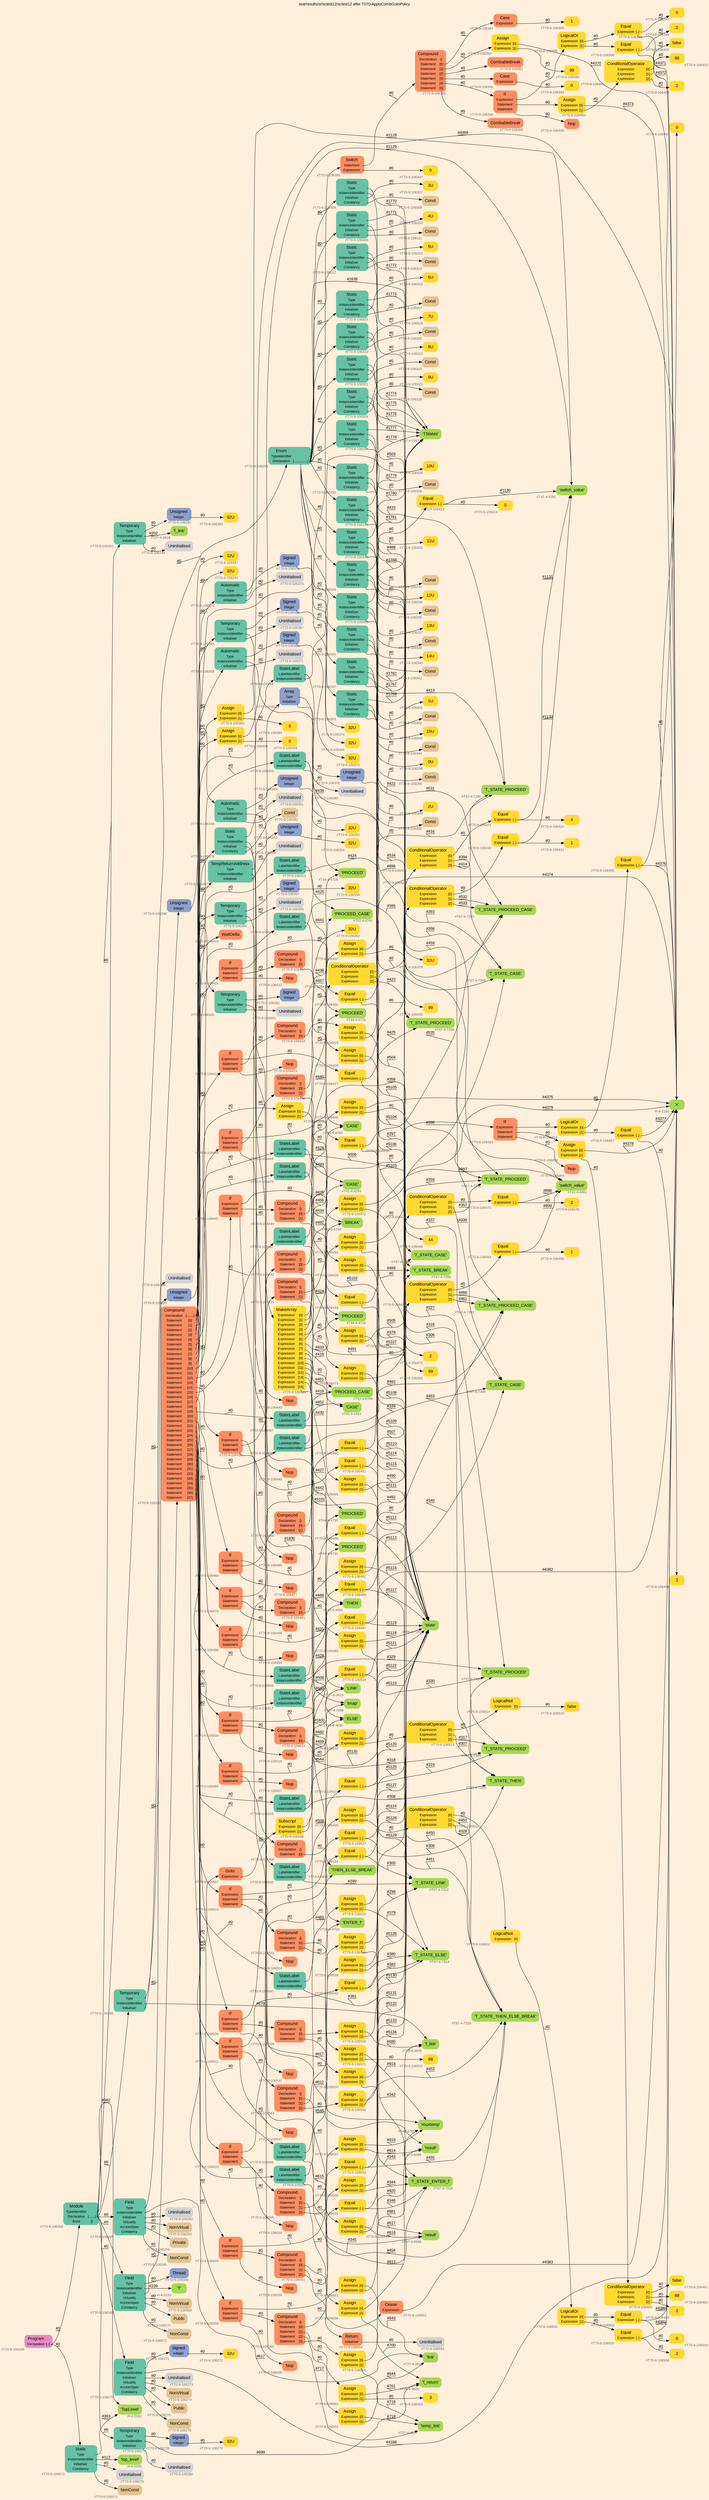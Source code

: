 digraph "test/results/sr/sctest12/sctest12 after T070-ApplyCombGotoPolicy" {
label = "test/results/sr/sctest12/sctest12 after T070-ApplyCombGotoPolicy"
labelloc = t
graph [
    rankdir = "LR"
    ranksep = 0.3
    bgcolor = antiquewhite1
    color = black
    fontcolor = black
    fontname = "Arial"
];
node [
    fontname = "Arial"
];
edge [
    fontname = "Arial"
];

// -------------------- node figure --------------------
// -------- block #T70-9-106268 ----------
"#T70-9-106268" [
    fillcolor = "/set28/4"
    xlabel = "#T70-9-106268"
    fontsize = "12"
    fontcolor = grey40
    shape = "plaintext"
    label = <<TABLE BORDER="0" CELLBORDER="0" CELLSPACING="0">
     <TR><TD><FONT COLOR="black" POINT-SIZE="15">Program</FONT></TD></TR>
     <TR><TD><FONT COLOR="black" POINT-SIZE="12">Declaration</FONT></TD><TD PORT="port0"><FONT COLOR="black" POINT-SIZE="12">{..}</FONT></TD></TR>
    </TABLE>>
    style = "rounded,filled"
];

// -------- block #T70-9-106269 ----------
"#T70-9-106269" [
    fillcolor = "/set28/1"
    xlabel = "#T70-9-106269"
    fontsize = "12"
    fontcolor = grey40
    shape = "plaintext"
    label = <<TABLE BORDER="0" CELLBORDER="0" CELLSPACING="0">
     <TR><TD><FONT COLOR="black" POINT-SIZE="15">Module</FONT></TD></TR>
     <TR><TD><FONT COLOR="black" POINT-SIZE="12">TypeIdentifier</FONT></TD><TD PORT="port0"></TD></TR>
     <TR><TD><FONT COLOR="black" POINT-SIZE="12">Declaration</FONT></TD><TD PORT="port1"><FONT COLOR="black" POINT-SIZE="12">{.......}</FONT></TD></TR>
     <TR><TD><FONT COLOR="black" POINT-SIZE="12">Base</FONT></TD><TD PORT="port2"><FONT COLOR="black" POINT-SIZE="12">{}</FONT></TD></TR>
    </TABLE>>
    style = "rounded,filled"
];

// -------- block #I-4-2162 ----------
"#I-4-2162" [
    fillcolor = "/set28/5"
    xlabel = "#I-4-2162"
    fontsize = "12"
    fontcolor = grey40
    shape = "plaintext"
    label = <<TABLE BORDER="0" CELLBORDER="0" CELLSPACING="0">
     <TR><TD><FONT COLOR="black" POINT-SIZE="15">'TopLevel'</FONT></TD></TR>
    </TABLE>>
    style = "rounded,filled"
];

// -------- block #T70-9-106270 ----------
"#T70-9-106270" [
    fillcolor = "/set28/1"
    xlabel = "#T70-9-106270"
    fontsize = "12"
    fontcolor = grey40
    shape = "plaintext"
    label = <<TABLE BORDER="0" CELLBORDER="0" CELLSPACING="0">
     <TR><TD><FONT COLOR="black" POINT-SIZE="15">Field</FONT></TD></TR>
     <TR><TD><FONT COLOR="black" POINT-SIZE="12">Type</FONT></TD><TD PORT="port0"></TD></TR>
     <TR><TD><FONT COLOR="black" POINT-SIZE="12">InstanceIdentifier</FONT></TD><TD PORT="port1"></TD></TR>
     <TR><TD><FONT COLOR="black" POINT-SIZE="12">Initialiser</FONT></TD><TD PORT="port2"></TD></TR>
     <TR><TD><FONT COLOR="black" POINT-SIZE="12">Virtuality</FONT></TD><TD PORT="port3"></TD></TR>
     <TR><TD><FONT COLOR="black" POINT-SIZE="12">AccessSpec</FONT></TD><TD PORT="port4"></TD></TR>
     <TR><TD><FONT COLOR="black" POINT-SIZE="12">Constancy</FONT></TD><TD PORT="port5"></TD></TR>
    </TABLE>>
    style = "rounded,filled"
];

// -------- block #T70-9-106271 ----------
"#T70-9-106271" [
    fillcolor = "/set28/3"
    xlabel = "#T70-9-106271"
    fontsize = "12"
    fontcolor = grey40
    shape = "plaintext"
    label = <<TABLE BORDER="0" CELLBORDER="0" CELLSPACING="0">
     <TR><TD><FONT COLOR="black" POINT-SIZE="15">Signed</FONT></TD></TR>
     <TR><TD><FONT COLOR="black" POINT-SIZE="12">Integer</FONT></TD><TD PORT="port0"></TD></TR>
    </TABLE>>
    style = "rounded,filled"
];

// -------- block #T70-9-106272 ----------
"#T70-9-106272" [
    fillcolor = "/set28/6"
    xlabel = "#T70-9-106272"
    fontsize = "12"
    fontcolor = grey40
    shape = "plaintext"
    label = <<TABLE BORDER="0" CELLBORDER="0" CELLSPACING="0">
     <TR><TD><FONT COLOR="black" POINT-SIZE="15">32U</FONT></TD></TR>
    </TABLE>>
    style = "rounded,filled"
];

// -------- block #I-4-2169 ----------
"#I-4-2169" [
    fillcolor = "/set28/5"
    xlabel = "#I-4-2169"
    fontsize = "12"
    fontcolor = grey40
    shape = "plaintext"
    label = <<TABLE BORDER="0" CELLBORDER="0" CELLSPACING="0">
     <TR><TD><FONT COLOR="black" POINT-SIZE="15">'x'</FONT></TD></TR>
    </TABLE>>
    style = "rounded,filled"
];

// -------- block #T70-9-106273 ----------
"#T70-9-106273" [
    xlabel = "#T70-9-106273"
    fontsize = "12"
    fontcolor = grey40
    shape = "plaintext"
    label = <<TABLE BORDER="0" CELLBORDER="0" CELLSPACING="0">
     <TR><TD><FONT COLOR="black" POINT-SIZE="15">Uninitialised</FONT></TD></TR>
    </TABLE>>
    style = "rounded,filled"
];

// -------- block #T70-9-106274 ----------
"#T70-9-106274" [
    fillcolor = "/set28/7"
    xlabel = "#T70-9-106274"
    fontsize = "12"
    fontcolor = grey40
    shape = "plaintext"
    label = <<TABLE BORDER="0" CELLBORDER="0" CELLSPACING="0">
     <TR><TD><FONT COLOR="black" POINT-SIZE="15">NonVirtual</FONT></TD></TR>
    </TABLE>>
    style = "rounded,filled"
];

// -------- block #T70-9-106275 ----------
"#T70-9-106275" [
    fillcolor = "/set28/7"
    xlabel = "#T70-9-106275"
    fontsize = "12"
    fontcolor = grey40
    shape = "plaintext"
    label = <<TABLE BORDER="0" CELLBORDER="0" CELLSPACING="0">
     <TR><TD><FONT COLOR="black" POINT-SIZE="15">Public</FONT></TD></TR>
    </TABLE>>
    style = "rounded,filled"
];

// -------- block #T70-9-106276 ----------
"#T70-9-106276" [
    fillcolor = "/set28/7"
    xlabel = "#T70-9-106276"
    fontsize = "12"
    fontcolor = grey40
    shape = "plaintext"
    label = <<TABLE BORDER="0" CELLBORDER="0" CELLSPACING="0">
     <TR><TD><FONT COLOR="black" POINT-SIZE="15">NonConst</FONT></TD></TR>
    </TABLE>>
    style = "rounded,filled"
];

// -------- block #T70-9-106277 ----------
"#T70-9-106277" [
    fillcolor = "/set28/1"
    xlabel = "#T70-9-106277"
    fontsize = "12"
    fontcolor = grey40
    shape = "plaintext"
    label = <<TABLE BORDER="0" CELLBORDER="0" CELLSPACING="0">
     <TR><TD><FONT COLOR="black" POINT-SIZE="15">Temporary</FONT></TD></TR>
     <TR><TD><FONT COLOR="black" POINT-SIZE="12">Type</FONT></TD><TD PORT="port0"></TD></TR>
     <TR><TD><FONT COLOR="black" POINT-SIZE="12">InstanceIdentifier</FONT></TD><TD PORT="port1"></TD></TR>
     <TR><TD><FONT COLOR="black" POINT-SIZE="12">Initialiser</FONT></TD><TD PORT="port2"></TD></TR>
    </TABLE>>
    style = "rounded,filled"
];

// -------- block #T70-9-106278 ----------
"#T70-9-106278" [
    fillcolor = "/set28/3"
    xlabel = "#T70-9-106278"
    fontsize = "12"
    fontcolor = grey40
    shape = "plaintext"
    label = <<TABLE BORDER="0" CELLBORDER="0" CELLSPACING="0">
     <TR><TD><FONT COLOR="black" POINT-SIZE="15">Signed</FONT></TD></TR>
     <TR><TD><FONT COLOR="black" POINT-SIZE="12">Integer</FONT></TD><TD PORT="port0"></TD></TR>
    </TABLE>>
    style = "rounded,filled"
];

// -------- block #T70-9-106279 ----------
"#T70-9-106279" [
    fillcolor = "/set28/6"
    xlabel = "#T70-9-106279"
    fontsize = "12"
    fontcolor = grey40
    shape = "plaintext"
    label = <<TABLE BORDER="0" CELLBORDER="0" CELLSPACING="0">
     <TR><TD><FONT COLOR="black" POINT-SIZE="15">32U</FONT></TD></TR>
    </TABLE>>
    style = "rounded,filled"
];

// -------- block #T26-4-3606 ----------
"#T26-4-3606" [
    fillcolor = "/set28/5"
    xlabel = "#T26-4-3606"
    fontsize = "12"
    fontcolor = grey40
    shape = "plaintext"
    label = <<TABLE BORDER="0" CELLBORDER="0" CELLSPACING="0">
     <TR><TD><FONT COLOR="black" POINT-SIZE="15">'f_return'</FONT></TD></TR>
    </TABLE>>
    style = "rounded,filled"
];

// -------- block #T70-9-106280 ----------
"#T70-9-106280" [
    xlabel = "#T70-9-106280"
    fontsize = "12"
    fontcolor = grey40
    shape = "plaintext"
    label = <<TABLE BORDER="0" CELLBORDER="0" CELLSPACING="0">
     <TR><TD><FONT COLOR="black" POINT-SIZE="15">Uninitialised</FONT></TD></TR>
    </TABLE>>
    style = "rounded,filled"
];

// -------- block #T70-9-106281 ----------
"#T70-9-106281" [
    fillcolor = "/set28/1"
    xlabel = "#T70-9-106281"
    fontsize = "12"
    fontcolor = grey40
    shape = "plaintext"
    label = <<TABLE BORDER="0" CELLBORDER="0" CELLSPACING="0">
     <TR><TD><FONT COLOR="black" POINT-SIZE="15">Temporary</FONT></TD></TR>
     <TR><TD><FONT COLOR="black" POINT-SIZE="12">Type</FONT></TD><TD PORT="port0"></TD></TR>
     <TR><TD><FONT COLOR="black" POINT-SIZE="12">InstanceIdentifier</FONT></TD><TD PORT="port1"></TD></TR>
     <TR><TD><FONT COLOR="black" POINT-SIZE="12">Initialiser</FONT></TD><TD PORT="port2"></TD></TR>
    </TABLE>>
    style = "rounded,filled"
];

// -------- block #T70-9-106282 ----------
"#T70-9-106282" [
    fillcolor = "/set28/3"
    xlabel = "#T70-9-106282"
    fontsize = "12"
    fontcolor = grey40
    shape = "plaintext"
    label = <<TABLE BORDER="0" CELLBORDER="0" CELLSPACING="0">
     <TR><TD><FONT COLOR="black" POINT-SIZE="15">Unsigned</FONT></TD></TR>
     <TR><TD><FONT COLOR="black" POINT-SIZE="12">Integer</FONT></TD><TD PORT="port0"></TD></TR>
    </TABLE>>
    style = "rounded,filled"
];

// -------- block #T70-9-106283 ----------
"#T70-9-106283" [
    fillcolor = "/set28/6"
    xlabel = "#T70-9-106283"
    fontsize = "12"
    fontcolor = grey40
    shape = "plaintext"
    label = <<TABLE BORDER="0" CELLBORDER="0" CELLSPACING="0">
     <TR><TD><FONT COLOR="black" POINT-SIZE="15">32U</FONT></TD></TR>
    </TABLE>>
    style = "rounded,filled"
];

// -------- block #T27-4-3618 ----------
"#T27-4-3618" [
    fillcolor = "/set28/5"
    xlabel = "#T27-4-3618"
    fontsize = "12"
    fontcolor = grey40
    shape = "plaintext"
    label = <<TABLE BORDER="0" CELLBORDER="0" CELLSPACING="0">
     <TR><TD><FONT COLOR="black" POINT-SIZE="15">'f_link'</FONT></TD></TR>
    </TABLE>>
    style = "rounded,filled"
];

// -------- block #T70-9-106284 ----------
"#T70-9-106284" [
    xlabel = "#T70-9-106284"
    fontsize = "12"
    fontcolor = grey40
    shape = "plaintext"
    label = <<TABLE BORDER="0" CELLBORDER="0" CELLSPACING="0">
     <TR><TD><FONT COLOR="black" POINT-SIZE="15">Uninitialised</FONT></TD></TR>
    </TABLE>>
    style = "rounded,filled"
];

// -------- block #T70-9-106285 ----------
"#T70-9-106285" [
    fillcolor = "/set28/1"
    xlabel = "#T70-9-106285"
    fontsize = "12"
    fontcolor = grey40
    shape = "plaintext"
    label = <<TABLE BORDER="0" CELLBORDER="0" CELLSPACING="0">
     <TR><TD><FONT COLOR="black" POINT-SIZE="15">Temporary</FONT></TD></TR>
     <TR><TD><FONT COLOR="black" POINT-SIZE="12">Type</FONT></TD><TD PORT="port0"></TD></TR>
     <TR><TD><FONT COLOR="black" POINT-SIZE="12">InstanceIdentifier</FONT></TD><TD PORT="port1"></TD></TR>
     <TR><TD><FONT COLOR="black" POINT-SIZE="12">Initialiser</FONT></TD><TD PORT="port2"></TD></TR>
    </TABLE>>
    style = "rounded,filled"
];

// -------- block #T70-9-106286 ----------
"#T70-9-106286" [
    fillcolor = "/set28/3"
    xlabel = "#T70-9-106286"
    fontsize = "12"
    fontcolor = grey40
    shape = "plaintext"
    label = <<TABLE BORDER="0" CELLBORDER="0" CELLSPACING="0">
     <TR><TD><FONT COLOR="black" POINT-SIZE="15">Unsigned</FONT></TD></TR>
     <TR><TD><FONT COLOR="black" POINT-SIZE="12">Integer</FONT></TD><TD PORT="port0"></TD></TR>
    </TABLE>>
    style = "rounded,filled"
];

// -------- block #T70-9-106287 ----------
"#T70-9-106287" [
    fillcolor = "/set28/6"
    xlabel = "#T70-9-106287"
    fontsize = "12"
    fontcolor = grey40
    shape = "plaintext"
    label = <<TABLE BORDER="0" CELLBORDER="0" CELLSPACING="0">
     <TR><TD><FONT COLOR="black" POINT-SIZE="15">32U</FONT></TD></TR>
    </TABLE>>
    style = "rounded,filled"
];

// -------- block #T28-4-3634 ----------
"#T28-4-3634" [
    fillcolor = "/set28/5"
    xlabel = "#T28-4-3634"
    fontsize = "12"
    fontcolor = grey40
    shape = "plaintext"
    label = <<TABLE BORDER="0" CELLBORDER="0" CELLSPACING="0">
     <TR><TD><FONT COLOR="black" POINT-SIZE="15">'f_link'</FONT></TD></TR>
    </TABLE>>
    style = "rounded,filled"
];

// -------- block #T70-9-106288 ----------
"#T70-9-106288" [
    xlabel = "#T70-9-106288"
    fontsize = "12"
    fontcolor = grey40
    shape = "plaintext"
    label = <<TABLE BORDER="0" CELLBORDER="0" CELLSPACING="0">
     <TR><TD><FONT COLOR="black" POINT-SIZE="15">Uninitialised</FONT></TD></TR>
    </TABLE>>
    style = "rounded,filled"
];

// -------- block #T70-9-106289 ----------
"#T70-9-106289" [
    fillcolor = "/set28/1"
    xlabel = "#T70-9-106289"
    fontsize = "12"
    fontcolor = grey40
    shape = "plaintext"
    label = <<TABLE BORDER="0" CELLBORDER="0" CELLSPACING="0">
     <TR><TD><FONT COLOR="black" POINT-SIZE="15">Field</FONT></TD></TR>
     <TR><TD><FONT COLOR="black" POINT-SIZE="12">Type</FONT></TD><TD PORT="port0"></TD></TR>
     <TR><TD><FONT COLOR="black" POINT-SIZE="12">InstanceIdentifier</FONT></TD><TD PORT="port1"></TD></TR>
     <TR><TD><FONT COLOR="black" POINT-SIZE="12">Initialiser</FONT></TD><TD PORT="port2"></TD></TR>
     <TR><TD><FONT COLOR="black" POINT-SIZE="12">Virtuality</FONT></TD><TD PORT="port3"></TD></TR>
     <TR><TD><FONT COLOR="black" POINT-SIZE="12">AccessSpec</FONT></TD><TD PORT="port4"></TD></TR>
     <TR><TD><FONT COLOR="black" POINT-SIZE="12">Constancy</FONT></TD><TD PORT="port5"></TD></TR>
    </TABLE>>
    style = "rounded,filled"
];

// -------- block #T70-9-106290 ----------
"#T70-9-106290" [
    fillcolor = "/set28/3"
    xlabel = "#T70-9-106290"
    fontsize = "12"
    fontcolor = grey40
    shape = "plaintext"
    label = <<TABLE BORDER="0" CELLBORDER="0" CELLSPACING="0">
     <TR><TD><FONT COLOR="black" POINT-SIZE="15">Unsigned</FONT></TD></TR>
     <TR><TD><FONT COLOR="black" POINT-SIZE="12">Integer</FONT></TD><TD PORT="port0"></TD></TR>
    </TABLE>>
    style = "rounded,filled"
];

// -------- block #T70-9-106291 ----------
"#T70-9-106291" [
    fillcolor = "/set28/6"
    xlabel = "#T70-9-106291"
    fontsize = "12"
    fontcolor = grey40
    shape = "plaintext"
    label = <<TABLE BORDER="0" CELLBORDER="0" CELLSPACING="0">
     <TR><TD><FONT COLOR="black" POINT-SIZE="15">32U</FONT></TD></TR>
    </TABLE>>
    style = "rounded,filled"
];

// -------- block #T27-4-3616 ----------
"#T27-4-3616" [
    fillcolor = "/set28/5"
    xlabel = "#T27-4-3616"
    fontsize = "12"
    fontcolor = grey40
    shape = "plaintext"
    label = <<TABLE BORDER="0" CELLBORDER="0" CELLSPACING="0">
     <TR><TD><FONT COLOR="black" POINT-SIZE="15">'link'</FONT></TD></TR>
    </TABLE>>
    style = "rounded,filled"
];

// -------- block #T70-9-106292 ----------
"#T70-9-106292" [
    xlabel = "#T70-9-106292"
    fontsize = "12"
    fontcolor = grey40
    shape = "plaintext"
    label = <<TABLE BORDER="0" CELLBORDER="0" CELLSPACING="0">
     <TR><TD><FONT COLOR="black" POINT-SIZE="15">Uninitialised</FONT></TD></TR>
    </TABLE>>
    style = "rounded,filled"
];

// -------- block #T70-9-106293 ----------
"#T70-9-106293" [
    fillcolor = "/set28/7"
    xlabel = "#T70-9-106293"
    fontsize = "12"
    fontcolor = grey40
    shape = "plaintext"
    label = <<TABLE BORDER="0" CELLBORDER="0" CELLSPACING="0">
     <TR><TD><FONT COLOR="black" POINT-SIZE="15">NonVirtual</FONT></TD></TR>
    </TABLE>>
    style = "rounded,filled"
];

// -------- block #T70-9-106294 ----------
"#T70-9-106294" [
    fillcolor = "/set28/7"
    xlabel = "#T70-9-106294"
    fontsize = "12"
    fontcolor = grey40
    shape = "plaintext"
    label = <<TABLE BORDER="0" CELLBORDER="0" CELLSPACING="0">
     <TR><TD><FONT COLOR="black" POINT-SIZE="15">Private</FONT></TD></TR>
    </TABLE>>
    style = "rounded,filled"
];

// -------- block #T70-9-106295 ----------
"#T70-9-106295" [
    fillcolor = "/set28/7"
    xlabel = "#T70-9-106295"
    fontsize = "12"
    fontcolor = grey40
    shape = "plaintext"
    label = <<TABLE BORDER="0" CELLBORDER="0" CELLSPACING="0">
     <TR><TD><FONT COLOR="black" POINT-SIZE="15">NonConst</FONT></TD></TR>
    </TABLE>>
    style = "rounded,filled"
];

// -------- block #T70-9-106296 ----------
"#T70-9-106296" [
    fillcolor = "/set28/1"
    xlabel = "#T70-9-106296"
    fontsize = "12"
    fontcolor = grey40
    shape = "plaintext"
    label = <<TABLE BORDER="0" CELLBORDER="0" CELLSPACING="0">
     <TR><TD><FONT COLOR="black" POINT-SIZE="15">Enum</FONT></TD></TR>
     <TR><TD><FONT COLOR="black" POINT-SIZE="12">TypeIdentifier</FONT></TD><TD PORT="port0"></TD></TR>
     <TR><TD><FONT COLOR="black" POINT-SIZE="12">Declaration</FONT></TD><TD PORT="port1"><FONT COLOR="black" POINT-SIZE="12">{................}</FONT></TD></TR>
    </TABLE>>
    style = "rounded,filled"
];

// -------- block #T67-4-7287 ----------
"#T67-4-7287" [
    fillcolor = "/set28/5"
    xlabel = "#T67-4-7287"
    fontsize = "12"
    fontcolor = grey40
    shape = "plaintext"
    label = <<TABLE BORDER="0" CELLBORDER="0" CELLSPACING="0">
     <TR><TD><FONT COLOR="black" POINT-SIZE="15">'TStates'</FONT></TD></TR>
    </TABLE>>
    style = "rounded,filled"
];

// -------- block #T70-9-106297 ----------
"#T70-9-106297" [
    fillcolor = "/set28/1"
    xlabel = "#T70-9-106297"
    fontsize = "12"
    fontcolor = grey40
    shape = "plaintext"
    label = <<TABLE BORDER="0" CELLBORDER="0" CELLSPACING="0">
     <TR><TD><FONT COLOR="black" POINT-SIZE="15">Static</FONT></TD></TR>
     <TR><TD><FONT COLOR="black" POINT-SIZE="12">Type</FONT></TD><TD PORT="port0"></TD></TR>
     <TR><TD><FONT COLOR="black" POINT-SIZE="12">InstanceIdentifier</FONT></TD><TD PORT="port1"></TD></TR>
     <TR><TD><FONT COLOR="black" POINT-SIZE="12">Initialiser</FONT></TD><TD PORT="port2"></TD></TR>
     <TR><TD><FONT COLOR="black" POINT-SIZE="12">Constancy</FONT></TD><TD PORT="port3"></TD></TR>
    </TABLE>>
    style = "rounded,filled"
];

// -------- block #T67-4-7288 ----------
"#T67-4-7288" [
    fillcolor = "/set28/5"
    xlabel = "#T67-4-7288"
    fontsize = "12"
    fontcolor = grey40
    shape = "plaintext"
    label = <<TABLE BORDER="0" CELLBORDER="0" CELLSPACING="0">
     <TR><TD><FONT COLOR="black" POINT-SIZE="15">'T_STATE_PROCEED'</FONT></TD></TR>
    </TABLE>>
    style = "rounded,filled"
];

// -------- block #T70-9-106298 ----------
"#T70-9-106298" [
    fillcolor = "/set28/6"
    xlabel = "#T70-9-106298"
    fontsize = "12"
    fontcolor = grey40
    shape = "plaintext"
    label = <<TABLE BORDER="0" CELLBORDER="0" CELLSPACING="0">
     <TR><TD><FONT COLOR="black" POINT-SIZE="15">0U</FONT></TD></TR>
    </TABLE>>
    style = "rounded,filled"
];

// -------- block #T70-9-106299 ----------
"#T70-9-106299" [
    fillcolor = "/set28/7"
    xlabel = "#T70-9-106299"
    fontsize = "12"
    fontcolor = grey40
    shape = "plaintext"
    label = <<TABLE BORDER="0" CELLBORDER="0" CELLSPACING="0">
     <TR><TD><FONT COLOR="black" POINT-SIZE="15">Const</FONT></TD></TR>
    </TABLE>>
    style = "rounded,filled"
];

// -------- block #T70-9-106300 ----------
"#T70-9-106300" [
    fillcolor = "/set28/1"
    xlabel = "#T70-9-106300"
    fontsize = "12"
    fontcolor = grey40
    shape = "plaintext"
    label = <<TABLE BORDER="0" CELLBORDER="0" CELLSPACING="0">
     <TR><TD><FONT COLOR="black" POINT-SIZE="15">Static</FONT></TD></TR>
     <TR><TD><FONT COLOR="black" POINT-SIZE="12">Type</FONT></TD><TD PORT="port0"></TD></TR>
     <TR><TD><FONT COLOR="black" POINT-SIZE="12">InstanceIdentifier</FONT></TD><TD PORT="port1"></TD></TR>
     <TR><TD><FONT COLOR="black" POINT-SIZE="12">Initialiser</FONT></TD><TD PORT="port2"></TD></TR>
     <TR><TD><FONT COLOR="black" POINT-SIZE="12">Constancy</FONT></TD><TD PORT="port3"></TD></TR>
    </TABLE>>
    style = "rounded,filled"
];

// -------- block #T67-4-7290 ----------
"#T67-4-7290" [
    fillcolor = "/set28/5"
    xlabel = "#T67-4-7290"
    fontsize = "12"
    fontcolor = grey40
    shape = "plaintext"
    label = <<TABLE BORDER="0" CELLBORDER="0" CELLSPACING="0">
     <TR><TD><FONT COLOR="black" POINT-SIZE="15">'T_STATE_PROCEED'</FONT></TD></TR>
    </TABLE>>
    style = "rounded,filled"
];

// -------- block #T70-9-106301 ----------
"#T70-9-106301" [
    fillcolor = "/set28/6"
    xlabel = "#T70-9-106301"
    fontsize = "12"
    fontcolor = grey40
    shape = "plaintext"
    label = <<TABLE BORDER="0" CELLBORDER="0" CELLSPACING="0">
     <TR><TD><FONT COLOR="black" POINT-SIZE="15">1U</FONT></TD></TR>
    </TABLE>>
    style = "rounded,filled"
];

// -------- block #T70-9-106302 ----------
"#T70-9-106302" [
    fillcolor = "/set28/7"
    xlabel = "#T70-9-106302"
    fontsize = "12"
    fontcolor = grey40
    shape = "plaintext"
    label = <<TABLE BORDER="0" CELLBORDER="0" CELLSPACING="0">
     <TR><TD><FONT COLOR="black" POINT-SIZE="15">Const</FONT></TD></TR>
    </TABLE>>
    style = "rounded,filled"
];

// -------- block #T70-9-106303 ----------
"#T70-9-106303" [
    fillcolor = "/set28/1"
    xlabel = "#T70-9-106303"
    fontsize = "12"
    fontcolor = grey40
    shape = "plaintext"
    label = <<TABLE BORDER="0" CELLBORDER="0" CELLSPACING="0">
     <TR><TD><FONT COLOR="black" POINT-SIZE="15">Static</FONT></TD></TR>
     <TR><TD><FONT COLOR="black" POINT-SIZE="12">Type</FONT></TD><TD PORT="port0"></TD></TR>
     <TR><TD><FONT COLOR="black" POINT-SIZE="12">InstanceIdentifier</FONT></TD><TD PORT="port1"></TD></TR>
     <TR><TD><FONT COLOR="black" POINT-SIZE="12">Initialiser</FONT></TD><TD PORT="port2"></TD></TR>
     <TR><TD><FONT COLOR="black" POINT-SIZE="12">Constancy</FONT></TD><TD PORT="port3"></TD></TR>
    </TABLE>>
    style = "rounded,filled"
];

// -------- block #T67-4-7292 ----------
"#T67-4-7292" [
    fillcolor = "/set28/5"
    xlabel = "#T67-4-7292"
    fontsize = "12"
    fontcolor = grey40
    shape = "plaintext"
    label = <<TABLE BORDER="0" CELLBORDER="0" CELLSPACING="0">
     <TR><TD><FONT COLOR="black" POINT-SIZE="15">'T_STATE_PROCEED_CASE'</FONT></TD></TR>
    </TABLE>>
    style = "rounded,filled"
];

// -------- block #T70-9-106304 ----------
"#T70-9-106304" [
    fillcolor = "/set28/6"
    xlabel = "#T70-9-106304"
    fontsize = "12"
    fontcolor = grey40
    shape = "plaintext"
    label = <<TABLE BORDER="0" CELLBORDER="0" CELLSPACING="0">
     <TR><TD><FONT COLOR="black" POINT-SIZE="15">2U</FONT></TD></TR>
    </TABLE>>
    style = "rounded,filled"
];

// -------- block #T70-9-106305 ----------
"#T70-9-106305" [
    fillcolor = "/set28/7"
    xlabel = "#T70-9-106305"
    fontsize = "12"
    fontcolor = grey40
    shape = "plaintext"
    label = <<TABLE BORDER="0" CELLBORDER="0" CELLSPACING="0">
     <TR><TD><FONT COLOR="black" POINT-SIZE="15">Const</FONT></TD></TR>
    </TABLE>>
    style = "rounded,filled"
];

// -------- block #T70-9-106306 ----------
"#T70-9-106306" [
    fillcolor = "/set28/1"
    xlabel = "#T70-9-106306"
    fontsize = "12"
    fontcolor = grey40
    shape = "plaintext"
    label = <<TABLE BORDER="0" CELLBORDER="0" CELLSPACING="0">
     <TR><TD><FONT COLOR="black" POINT-SIZE="15">Static</FONT></TD></TR>
     <TR><TD><FONT COLOR="black" POINT-SIZE="12">Type</FONT></TD><TD PORT="port0"></TD></TR>
     <TR><TD><FONT COLOR="black" POINT-SIZE="12">InstanceIdentifier</FONT></TD><TD PORT="port1"></TD></TR>
     <TR><TD><FONT COLOR="black" POINT-SIZE="12">Initialiser</FONT></TD><TD PORT="port2"></TD></TR>
     <TR><TD><FONT COLOR="black" POINT-SIZE="12">Constancy</FONT></TD><TD PORT="port3"></TD></TR>
    </TABLE>>
    style = "rounded,filled"
];

// -------- block #T67-4-7294 ----------
"#T67-4-7294" [
    fillcolor = "/set28/5"
    xlabel = "#T67-4-7294"
    fontsize = "12"
    fontcolor = grey40
    shape = "plaintext"
    label = <<TABLE BORDER="0" CELLBORDER="0" CELLSPACING="0">
     <TR><TD><FONT COLOR="black" POINT-SIZE="15">'T_STATE_CASE'</FONT></TD></TR>
    </TABLE>>
    style = "rounded,filled"
];

// -------- block #T70-9-106307 ----------
"#T70-9-106307" [
    fillcolor = "/set28/6"
    xlabel = "#T70-9-106307"
    fontsize = "12"
    fontcolor = grey40
    shape = "plaintext"
    label = <<TABLE BORDER="0" CELLBORDER="0" CELLSPACING="0">
     <TR><TD><FONT COLOR="black" POINT-SIZE="15">3U</FONT></TD></TR>
    </TABLE>>
    style = "rounded,filled"
];

// -------- block #T70-9-106308 ----------
"#T70-9-106308" [
    fillcolor = "/set28/7"
    xlabel = "#T70-9-106308"
    fontsize = "12"
    fontcolor = grey40
    shape = "plaintext"
    label = <<TABLE BORDER="0" CELLBORDER="0" CELLSPACING="0">
     <TR><TD><FONT COLOR="black" POINT-SIZE="15">Const</FONT></TD></TR>
    </TABLE>>
    style = "rounded,filled"
];

// -------- block #T70-9-106309 ----------
"#T70-9-106309" [
    fillcolor = "/set28/1"
    xlabel = "#T70-9-106309"
    fontsize = "12"
    fontcolor = grey40
    shape = "plaintext"
    label = <<TABLE BORDER="0" CELLBORDER="0" CELLSPACING="0">
     <TR><TD><FONT COLOR="black" POINT-SIZE="15">Static</FONT></TD></TR>
     <TR><TD><FONT COLOR="black" POINT-SIZE="12">Type</FONT></TD><TD PORT="port0"></TD></TR>
     <TR><TD><FONT COLOR="black" POINT-SIZE="12">InstanceIdentifier</FONT></TD><TD PORT="port1"></TD></TR>
     <TR><TD><FONT COLOR="black" POINT-SIZE="12">Initialiser</FONT></TD><TD PORT="port2"></TD></TR>
     <TR><TD><FONT COLOR="black" POINT-SIZE="12">Constancy</FONT></TD><TD PORT="port3"></TD></TR>
    </TABLE>>
    style = "rounded,filled"
];

// -------- block #T67-4-7296 ----------
"#T67-4-7296" [
    fillcolor = "/set28/5"
    xlabel = "#T67-4-7296"
    fontsize = "12"
    fontcolor = grey40
    shape = "plaintext"
    label = <<TABLE BORDER="0" CELLBORDER="0" CELLSPACING="0">
     <TR><TD><FONT COLOR="black" POINT-SIZE="15">'T_STATE_CASE'</FONT></TD></TR>
    </TABLE>>
    style = "rounded,filled"
];

// -------- block #T70-9-106310 ----------
"#T70-9-106310" [
    fillcolor = "/set28/6"
    xlabel = "#T70-9-106310"
    fontsize = "12"
    fontcolor = grey40
    shape = "plaintext"
    label = <<TABLE BORDER="0" CELLBORDER="0" CELLSPACING="0">
     <TR><TD><FONT COLOR="black" POINT-SIZE="15">4U</FONT></TD></TR>
    </TABLE>>
    style = "rounded,filled"
];

// -------- block #T70-9-106311 ----------
"#T70-9-106311" [
    fillcolor = "/set28/7"
    xlabel = "#T70-9-106311"
    fontsize = "12"
    fontcolor = grey40
    shape = "plaintext"
    label = <<TABLE BORDER="0" CELLBORDER="0" CELLSPACING="0">
     <TR><TD><FONT COLOR="black" POINT-SIZE="15">Const</FONT></TD></TR>
    </TABLE>>
    style = "rounded,filled"
];

// -------- block #T70-9-106312 ----------
"#T70-9-106312" [
    fillcolor = "/set28/1"
    xlabel = "#T70-9-106312"
    fontsize = "12"
    fontcolor = grey40
    shape = "plaintext"
    label = <<TABLE BORDER="0" CELLBORDER="0" CELLSPACING="0">
     <TR><TD><FONT COLOR="black" POINT-SIZE="15">Static</FONT></TD></TR>
     <TR><TD><FONT COLOR="black" POINT-SIZE="12">Type</FONT></TD><TD PORT="port0"></TD></TR>
     <TR><TD><FONT COLOR="black" POINT-SIZE="12">InstanceIdentifier</FONT></TD><TD PORT="port1"></TD></TR>
     <TR><TD><FONT COLOR="black" POINT-SIZE="12">Initialiser</FONT></TD><TD PORT="port2"></TD></TR>
     <TR><TD><FONT COLOR="black" POINT-SIZE="12">Constancy</FONT></TD><TD PORT="port3"></TD></TR>
    </TABLE>>
    style = "rounded,filled"
];

// -------- block #T67-4-7298 ----------
"#T67-4-7298" [
    fillcolor = "/set28/5"
    xlabel = "#T67-4-7298"
    fontsize = "12"
    fontcolor = grey40
    shape = "plaintext"
    label = <<TABLE BORDER="0" CELLBORDER="0" CELLSPACING="0">
     <TR><TD><FONT COLOR="black" POINT-SIZE="15">'T_STATE_BREAK'</FONT></TD></TR>
    </TABLE>>
    style = "rounded,filled"
];

// -------- block #T70-9-106313 ----------
"#T70-9-106313" [
    fillcolor = "/set28/6"
    xlabel = "#T70-9-106313"
    fontsize = "12"
    fontcolor = grey40
    shape = "plaintext"
    label = <<TABLE BORDER="0" CELLBORDER="0" CELLSPACING="0">
     <TR><TD><FONT COLOR="black" POINT-SIZE="15">5U</FONT></TD></TR>
    </TABLE>>
    style = "rounded,filled"
];

// -------- block #T70-9-106314 ----------
"#T70-9-106314" [
    fillcolor = "/set28/7"
    xlabel = "#T70-9-106314"
    fontsize = "12"
    fontcolor = grey40
    shape = "plaintext"
    label = <<TABLE BORDER="0" CELLBORDER="0" CELLSPACING="0">
     <TR><TD><FONT COLOR="black" POINT-SIZE="15">Const</FONT></TD></TR>
    </TABLE>>
    style = "rounded,filled"
];

// -------- block #T70-9-106315 ----------
"#T70-9-106315" [
    fillcolor = "/set28/1"
    xlabel = "#T70-9-106315"
    fontsize = "12"
    fontcolor = grey40
    shape = "plaintext"
    label = <<TABLE BORDER="0" CELLBORDER="0" CELLSPACING="0">
     <TR><TD><FONT COLOR="black" POINT-SIZE="15">Static</FONT></TD></TR>
     <TR><TD><FONT COLOR="black" POINT-SIZE="12">Type</FONT></TD><TD PORT="port0"></TD></TR>
     <TR><TD><FONT COLOR="black" POINT-SIZE="12">InstanceIdentifier</FONT></TD><TD PORT="port1"></TD></TR>
     <TR><TD><FONT COLOR="black" POINT-SIZE="12">Initialiser</FONT></TD><TD PORT="port2"></TD></TR>
     <TR><TD><FONT COLOR="black" POINT-SIZE="12">Constancy</FONT></TD><TD PORT="port3"></TD></TR>
    </TABLE>>
    style = "rounded,filled"
];

// -------- block #T67-4-7300 ----------
"#T67-4-7300" [
    fillcolor = "/set28/5"
    xlabel = "#T67-4-7300"
    fontsize = "12"
    fontcolor = grey40
    shape = "plaintext"
    label = <<TABLE BORDER="0" CELLBORDER="0" CELLSPACING="0">
     <TR><TD><FONT COLOR="black" POINT-SIZE="15">'T_STATE_PROCEED'</FONT></TD></TR>
    </TABLE>>
    style = "rounded,filled"
];

// -------- block #T70-9-106316 ----------
"#T70-9-106316" [
    fillcolor = "/set28/6"
    xlabel = "#T70-9-106316"
    fontsize = "12"
    fontcolor = grey40
    shape = "plaintext"
    label = <<TABLE BORDER="0" CELLBORDER="0" CELLSPACING="0">
     <TR><TD><FONT COLOR="black" POINT-SIZE="15">6U</FONT></TD></TR>
    </TABLE>>
    style = "rounded,filled"
];

// -------- block #T70-9-106317 ----------
"#T70-9-106317" [
    fillcolor = "/set28/7"
    xlabel = "#T70-9-106317"
    fontsize = "12"
    fontcolor = grey40
    shape = "plaintext"
    label = <<TABLE BORDER="0" CELLBORDER="0" CELLSPACING="0">
     <TR><TD><FONT COLOR="black" POINT-SIZE="15">Const</FONT></TD></TR>
    </TABLE>>
    style = "rounded,filled"
];

// -------- block #T70-9-106318 ----------
"#T70-9-106318" [
    fillcolor = "/set28/1"
    xlabel = "#T70-9-106318"
    fontsize = "12"
    fontcolor = grey40
    shape = "plaintext"
    label = <<TABLE BORDER="0" CELLBORDER="0" CELLSPACING="0">
     <TR><TD><FONT COLOR="black" POINT-SIZE="15">Static</FONT></TD></TR>
     <TR><TD><FONT COLOR="black" POINT-SIZE="12">Type</FONT></TD><TD PORT="port0"></TD></TR>
     <TR><TD><FONT COLOR="black" POINT-SIZE="12">InstanceIdentifier</FONT></TD><TD PORT="port1"></TD></TR>
     <TR><TD><FONT COLOR="black" POINT-SIZE="12">Initialiser</FONT></TD><TD PORT="port2"></TD></TR>
     <TR><TD><FONT COLOR="black" POINT-SIZE="12">Constancy</FONT></TD><TD PORT="port3"></TD></TR>
    </TABLE>>
    style = "rounded,filled"
];

// -------- block #T67-4-7302 ----------
"#T67-4-7302" [
    fillcolor = "/set28/5"
    xlabel = "#T67-4-7302"
    fontsize = "12"
    fontcolor = grey40
    shape = "plaintext"
    label = <<TABLE BORDER="0" CELLBORDER="0" CELLSPACING="0">
     <TR><TD><FONT COLOR="black" POINT-SIZE="15">'T_STATE_PROCEED_CASE'</FONT></TD></TR>
    </TABLE>>
    style = "rounded,filled"
];

// -------- block #T70-9-106319 ----------
"#T70-9-106319" [
    fillcolor = "/set28/6"
    xlabel = "#T70-9-106319"
    fontsize = "12"
    fontcolor = grey40
    shape = "plaintext"
    label = <<TABLE BORDER="0" CELLBORDER="0" CELLSPACING="0">
     <TR><TD><FONT COLOR="black" POINT-SIZE="15">7U</FONT></TD></TR>
    </TABLE>>
    style = "rounded,filled"
];

// -------- block #T70-9-106320 ----------
"#T70-9-106320" [
    fillcolor = "/set28/7"
    xlabel = "#T70-9-106320"
    fontsize = "12"
    fontcolor = grey40
    shape = "plaintext"
    label = <<TABLE BORDER="0" CELLBORDER="0" CELLSPACING="0">
     <TR><TD><FONT COLOR="black" POINT-SIZE="15">Const</FONT></TD></TR>
    </TABLE>>
    style = "rounded,filled"
];

// -------- block #T70-9-106321 ----------
"#T70-9-106321" [
    fillcolor = "/set28/1"
    xlabel = "#T70-9-106321"
    fontsize = "12"
    fontcolor = grey40
    shape = "plaintext"
    label = <<TABLE BORDER="0" CELLBORDER="0" CELLSPACING="0">
     <TR><TD><FONT COLOR="black" POINT-SIZE="15">Static</FONT></TD></TR>
     <TR><TD><FONT COLOR="black" POINT-SIZE="12">Type</FONT></TD><TD PORT="port0"></TD></TR>
     <TR><TD><FONT COLOR="black" POINT-SIZE="12">InstanceIdentifier</FONT></TD><TD PORT="port1"></TD></TR>
     <TR><TD><FONT COLOR="black" POINT-SIZE="12">Initialiser</FONT></TD><TD PORT="port2"></TD></TR>
     <TR><TD><FONT COLOR="black" POINT-SIZE="12">Constancy</FONT></TD><TD PORT="port3"></TD></TR>
    </TABLE>>
    style = "rounded,filled"
];

// -------- block #T67-4-7304 ----------
"#T67-4-7304" [
    fillcolor = "/set28/5"
    xlabel = "#T67-4-7304"
    fontsize = "12"
    fontcolor = grey40
    shape = "plaintext"
    label = <<TABLE BORDER="0" CELLBORDER="0" CELLSPACING="0">
     <TR><TD><FONT COLOR="black" POINT-SIZE="15">'T_STATE_CASE'</FONT></TD></TR>
    </TABLE>>
    style = "rounded,filled"
];

// -------- block #T70-9-106322 ----------
"#T70-9-106322" [
    fillcolor = "/set28/6"
    xlabel = "#T70-9-106322"
    fontsize = "12"
    fontcolor = grey40
    shape = "plaintext"
    label = <<TABLE BORDER="0" CELLBORDER="0" CELLSPACING="0">
     <TR><TD><FONT COLOR="black" POINT-SIZE="15">8U</FONT></TD></TR>
    </TABLE>>
    style = "rounded,filled"
];

// -------- block #T70-9-106323 ----------
"#T70-9-106323" [
    fillcolor = "/set28/7"
    xlabel = "#T70-9-106323"
    fontsize = "12"
    fontcolor = grey40
    shape = "plaintext"
    label = <<TABLE BORDER="0" CELLBORDER="0" CELLSPACING="0">
     <TR><TD><FONT COLOR="black" POINT-SIZE="15">Const</FONT></TD></TR>
    </TABLE>>
    style = "rounded,filled"
];

// -------- block #T70-9-106324 ----------
"#T70-9-106324" [
    fillcolor = "/set28/1"
    xlabel = "#T70-9-106324"
    fontsize = "12"
    fontcolor = grey40
    shape = "plaintext"
    label = <<TABLE BORDER="0" CELLBORDER="0" CELLSPACING="0">
     <TR><TD><FONT COLOR="black" POINT-SIZE="15">Static</FONT></TD></TR>
     <TR><TD><FONT COLOR="black" POINT-SIZE="12">Type</FONT></TD><TD PORT="port0"></TD></TR>
     <TR><TD><FONT COLOR="black" POINT-SIZE="12">InstanceIdentifier</FONT></TD><TD PORT="port1"></TD></TR>
     <TR><TD><FONT COLOR="black" POINT-SIZE="12">Initialiser</FONT></TD><TD PORT="port2"></TD></TR>
     <TR><TD><FONT COLOR="black" POINT-SIZE="12">Constancy</FONT></TD><TD PORT="port3"></TD></TR>
    </TABLE>>
    style = "rounded,filled"
];

// -------- block #T67-4-7306 ----------
"#T67-4-7306" [
    fillcolor = "/set28/5"
    xlabel = "#T67-4-7306"
    fontsize = "12"
    fontcolor = grey40
    shape = "plaintext"
    label = <<TABLE BORDER="0" CELLBORDER="0" CELLSPACING="0">
     <TR><TD><FONT COLOR="black" POINT-SIZE="15">'T_STATE_PROCEED'</FONT></TD></TR>
    </TABLE>>
    style = "rounded,filled"
];

// -------- block #T70-9-106325 ----------
"#T70-9-106325" [
    fillcolor = "/set28/6"
    xlabel = "#T70-9-106325"
    fontsize = "12"
    fontcolor = grey40
    shape = "plaintext"
    label = <<TABLE BORDER="0" CELLBORDER="0" CELLSPACING="0">
     <TR><TD><FONT COLOR="black" POINT-SIZE="15">9U</FONT></TD></TR>
    </TABLE>>
    style = "rounded,filled"
];

// -------- block #T70-9-106326 ----------
"#T70-9-106326" [
    fillcolor = "/set28/7"
    xlabel = "#T70-9-106326"
    fontsize = "12"
    fontcolor = grey40
    shape = "plaintext"
    label = <<TABLE BORDER="0" CELLBORDER="0" CELLSPACING="0">
     <TR><TD><FONT COLOR="black" POINT-SIZE="15">Const</FONT></TD></TR>
    </TABLE>>
    style = "rounded,filled"
];

// -------- block #T70-9-106327 ----------
"#T70-9-106327" [
    fillcolor = "/set28/1"
    xlabel = "#T70-9-106327"
    fontsize = "12"
    fontcolor = grey40
    shape = "plaintext"
    label = <<TABLE BORDER="0" CELLBORDER="0" CELLSPACING="0">
     <TR><TD><FONT COLOR="black" POINT-SIZE="15">Static</FONT></TD></TR>
     <TR><TD><FONT COLOR="black" POINT-SIZE="12">Type</FONT></TD><TD PORT="port0"></TD></TR>
     <TR><TD><FONT COLOR="black" POINT-SIZE="12">InstanceIdentifier</FONT></TD><TD PORT="port1"></TD></TR>
     <TR><TD><FONT COLOR="black" POINT-SIZE="12">Initialiser</FONT></TD><TD PORT="port2"></TD></TR>
     <TR><TD><FONT COLOR="black" POINT-SIZE="12">Constancy</FONT></TD><TD PORT="port3"></TD></TR>
    </TABLE>>
    style = "rounded,filled"
];

// -------- block #T67-4-7308 ----------
"#T67-4-7308" [
    fillcolor = "/set28/5"
    xlabel = "#T67-4-7308"
    fontsize = "12"
    fontcolor = grey40
    shape = "plaintext"
    label = <<TABLE BORDER="0" CELLBORDER="0" CELLSPACING="0">
     <TR><TD><FONT COLOR="black" POINT-SIZE="15">'T_STATE_PROCEED'</FONT></TD></TR>
    </TABLE>>
    style = "rounded,filled"
];

// -------- block #T70-9-106328 ----------
"#T70-9-106328" [
    fillcolor = "/set28/6"
    xlabel = "#T70-9-106328"
    fontsize = "12"
    fontcolor = grey40
    shape = "plaintext"
    label = <<TABLE BORDER="0" CELLBORDER="0" CELLSPACING="0">
     <TR><TD><FONT COLOR="black" POINT-SIZE="15">10U</FONT></TD></TR>
    </TABLE>>
    style = "rounded,filled"
];

// -------- block #T70-9-106329 ----------
"#T70-9-106329" [
    fillcolor = "/set28/7"
    xlabel = "#T70-9-106329"
    fontsize = "12"
    fontcolor = grey40
    shape = "plaintext"
    label = <<TABLE BORDER="0" CELLBORDER="0" CELLSPACING="0">
     <TR><TD><FONT COLOR="black" POINT-SIZE="15">Const</FONT></TD></TR>
    </TABLE>>
    style = "rounded,filled"
];

// -------- block #T70-9-106330 ----------
"#T70-9-106330" [
    fillcolor = "/set28/1"
    xlabel = "#T70-9-106330"
    fontsize = "12"
    fontcolor = grey40
    shape = "plaintext"
    label = <<TABLE BORDER="0" CELLBORDER="0" CELLSPACING="0">
     <TR><TD><FONT COLOR="black" POINT-SIZE="15">Static</FONT></TD></TR>
     <TR><TD><FONT COLOR="black" POINT-SIZE="12">Type</FONT></TD><TD PORT="port0"></TD></TR>
     <TR><TD><FONT COLOR="black" POINT-SIZE="12">InstanceIdentifier</FONT></TD><TD PORT="port1"></TD></TR>
     <TR><TD><FONT COLOR="black" POINT-SIZE="12">Initialiser</FONT></TD><TD PORT="port2"></TD></TR>
     <TR><TD><FONT COLOR="black" POINT-SIZE="12">Constancy</FONT></TD><TD PORT="port3"></TD></TR>
    </TABLE>>
    style = "rounded,filled"
];

// -------- block #T67-4-7310 ----------
"#T67-4-7310" [
    fillcolor = "/set28/5"
    xlabel = "#T67-4-7310"
    fontsize = "12"
    fontcolor = grey40
    shape = "plaintext"
    label = <<TABLE BORDER="0" CELLBORDER="0" CELLSPACING="0">
     <TR><TD><FONT COLOR="black" POINT-SIZE="15">'T_STATE_THEN'</FONT></TD></TR>
    </TABLE>>
    style = "rounded,filled"
];

// -------- block #T70-9-106331 ----------
"#T70-9-106331" [
    fillcolor = "/set28/6"
    xlabel = "#T70-9-106331"
    fontsize = "12"
    fontcolor = grey40
    shape = "plaintext"
    label = <<TABLE BORDER="0" CELLBORDER="0" CELLSPACING="0">
     <TR><TD><FONT COLOR="black" POINT-SIZE="15">11U</FONT></TD></TR>
    </TABLE>>
    style = "rounded,filled"
];

// -------- block #T70-9-106332 ----------
"#T70-9-106332" [
    fillcolor = "/set28/7"
    xlabel = "#T70-9-106332"
    fontsize = "12"
    fontcolor = grey40
    shape = "plaintext"
    label = <<TABLE BORDER="0" CELLBORDER="0" CELLSPACING="0">
     <TR><TD><FONT COLOR="black" POINT-SIZE="15">Const</FONT></TD></TR>
    </TABLE>>
    style = "rounded,filled"
];

// -------- block #T70-9-106333 ----------
"#T70-9-106333" [
    fillcolor = "/set28/1"
    xlabel = "#T70-9-106333"
    fontsize = "12"
    fontcolor = grey40
    shape = "plaintext"
    label = <<TABLE BORDER="0" CELLBORDER="0" CELLSPACING="0">
     <TR><TD><FONT COLOR="black" POINT-SIZE="15">Static</FONT></TD></TR>
     <TR><TD><FONT COLOR="black" POINT-SIZE="12">Type</FONT></TD><TD PORT="port0"></TD></TR>
     <TR><TD><FONT COLOR="black" POINT-SIZE="12">InstanceIdentifier</FONT></TD><TD PORT="port1"></TD></TR>
     <TR><TD><FONT COLOR="black" POINT-SIZE="12">Initialiser</FONT></TD><TD PORT="port2"></TD></TR>
     <TR><TD><FONT COLOR="black" POINT-SIZE="12">Constancy</FONT></TD><TD PORT="port3"></TD></TR>
    </TABLE>>
    style = "rounded,filled"
];

// -------- block #T67-4-7312 ----------
"#T67-4-7312" [
    fillcolor = "/set28/5"
    xlabel = "#T67-4-7312"
    fontsize = "12"
    fontcolor = grey40
    shape = "plaintext"
    label = <<TABLE BORDER="0" CELLBORDER="0" CELLSPACING="0">
     <TR><TD><FONT COLOR="black" POINT-SIZE="15">'T_STATE_LINK'</FONT></TD></TR>
    </TABLE>>
    style = "rounded,filled"
];

// -------- block #T70-9-106334 ----------
"#T70-9-106334" [
    fillcolor = "/set28/6"
    xlabel = "#T70-9-106334"
    fontsize = "12"
    fontcolor = grey40
    shape = "plaintext"
    label = <<TABLE BORDER="0" CELLBORDER="0" CELLSPACING="0">
     <TR><TD><FONT COLOR="black" POINT-SIZE="15">12U</FONT></TD></TR>
    </TABLE>>
    style = "rounded,filled"
];

// -------- block #T70-9-106335 ----------
"#T70-9-106335" [
    fillcolor = "/set28/7"
    xlabel = "#T70-9-106335"
    fontsize = "12"
    fontcolor = grey40
    shape = "plaintext"
    label = <<TABLE BORDER="0" CELLBORDER="0" CELLSPACING="0">
     <TR><TD><FONT COLOR="black" POINT-SIZE="15">Const</FONT></TD></TR>
    </TABLE>>
    style = "rounded,filled"
];

// -------- block #T70-9-106336 ----------
"#T70-9-106336" [
    fillcolor = "/set28/1"
    xlabel = "#T70-9-106336"
    fontsize = "12"
    fontcolor = grey40
    shape = "plaintext"
    label = <<TABLE BORDER="0" CELLBORDER="0" CELLSPACING="0">
     <TR><TD><FONT COLOR="black" POINT-SIZE="15">Static</FONT></TD></TR>
     <TR><TD><FONT COLOR="black" POINT-SIZE="12">Type</FONT></TD><TD PORT="port0"></TD></TR>
     <TR><TD><FONT COLOR="black" POINT-SIZE="12">InstanceIdentifier</FONT></TD><TD PORT="port1"></TD></TR>
     <TR><TD><FONT COLOR="black" POINT-SIZE="12">Initialiser</FONT></TD><TD PORT="port2"></TD></TR>
     <TR><TD><FONT COLOR="black" POINT-SIZE="12">Constancy</FONT></TD><TD PORT="port3"></TD></TR>
    </TABLE>>
    style = "rounded,filled"
];

// -------- block #T67-4-7314 ----------
"#T67-4-7314" [
    fillcolor = "/set28/5"
    xlabel = "#T67-4-7314"
    fontsize = "12"
    fontcolor = grey40
    shape = "plaintext"
    label = <<TABLE BORDER="0" CELLBORDER="0" CELLSPACING="0">
     <TR><TD><FONT COLOR="black" POINT-SIZE="15">'T_STATE_ELSE'</FONT></TD></TR>
    </TABLE>>
    style = "rounded,filled"
];

// -------- block #T70-9-106337 ----------
"#T70-9-106337" [
    fillcolor = "/set28/6"
    xlabel = "#T70-9-106337"
    fontsize = "12"
    fontcolor = grey40
    shape = "plaintext"
    label = <<TABLE BORDER="0" CELLBORDER="0" CELLSPACING="0">
     <TR><TD><FONT COLOR="black" POINT-SIZE="15">13U</FONT></TD></TR>
    </TABLE>>
    style = "rounded,filled"
];

// -------- block #T70-9-106338 ----------
"#T70-9-106338" [
    fillcolor = "/set28/7"
    xlabel = "#T70-9-106338"
    fontsize = "12"
    fontcolor = grey40
    shape = "plaintext"
    label = <<TABLE BORDER="0" CELLBORDER="0" CELLSPACING="0">
     <TR><TD><FONT COLOR="black" POINT-SIZE="15">Const</FONT></TD></TR>
    </TABLE>>
    style = "rounded,filled"
];

// -------- block #T70-9-106339 ----------
"#T70-9-106339" [
    fillcolor = "/set28/1"
    xlabel = "#T70-9-106339"
    fontsize = "12"
    fontcolor = grey40
    shape = "plaintext"
    label = <<TABLE BORDER="0" CELLBORDER="0" CELLSPACING="0">
     <TR><TD><FONT COLOR="black" POINT-SIZE="15">Static</FONT></TD></TR>
     <TR><TD><FONT COLOR="black" POINT-SIZE="12">Type</FONT></TD><TD PORT="port0"></TD></TR>
     <TR><TD><FONT COLOR="black" POINT-SIZE="12">InstanceIdentifier</FONT></TD><TD PORT="port1"></TD></TR>
     <TR><TD><FONT COLOR="black" POINT-SIZE="12">Initialiser</FONT></TD><TD PORT="port2"></TD></TR>
     <TR><TD><FONT COLOR="black" POINT-SIZE="12">Constancy</FONT></TD><TD PORT="port3"></TD></TR>
    </TABLE>>
    style = "rounded,filled"
];

// -------- block #T67-4-7316 ----------
"#T67-4-7316" [
    fillcolor = "/set28/5"
    xlabel = "#T67-4-7316"
    fontsize = "12"
    fontcolor = grey40
    shape = "plaintext"
    label = <<TABLE BORDER="0" CELLBORDER="0" CELLSPACING="0">
     <TR><TD><FONT COLOR="black" POINT-SIZE="15">'T_STATE_THEN_ELSE_BREAK'</FONT></TD></TR>
    </TABLE>>
    style = "rounded,filled"
];

// -------- block #T70-9-106340 ----------
"#T70-9-106340" [
    fillcolor = "/set28/6"
    xlabel = "#T70-9-106340"
    fontsize = "12"
    fontcolor = grey40
    shape = "plaintext"
    label = <<TABLE BORDER="0" CELLBORDER="0" CELLSPACING="0">
     <TR><TD><FONT COLOR="black" POINT-SIZE="15">14U</FONT></TD></TR>
    </TABLE>>
    style = "rounded,filled"
];

// -------- block #T70-9-106341 ----------
"#T70-9-106341" [
    fillcolor = "/set28/7"
    xlabel = "#T70-9-106341"
    fontsize = "12"
    fontcolor = grey40
    shape = "plaintext"
    label = <<TABLE BORDER="0" CELLBORDER="0" CELLSPACING="0">
     <TR><TD><FONT COLOR="black" POINT-SIZE="15">Const</FONT></TD></TR>
    </TABLE>>
    style = "rounded,filled"
];

// -------- block #T70-9-106342 ----------
"#T70-9-106342" [
    fillcolor = "/set28/1"
    xlabel = "#T70-9-106342"
    fontsize = "12"
    fontcolor = grey40
    shape = "plaintext"
    label = <<TABLE BORDER="0" CELLBORDER="0" CELLSPACING="0">
     <TR><TD><FONT COLOR="black" POINT-SIZE="15">Static</FONT></TD></TR>
     <TR><TD><FONT COLOR="black" POINT-SIZE="12">Type</FONT></TD><TD PORT="port0"></TD></TR>
     <TR><TD><FONT COLOR="black" POINT-SIZE="12">InstanceIdentifier</FONT></TD><TD PORT="port1"></TD></TR>
     <TR><TD><FONT COLOR="black" POINT-SIZE="12">Initialiser</FONT></TD><TD PORT="port2"></TD></TR>
     <TR><TD><FONT COLOR="black" POINT-SIZE="12">Constancy</FONT></TD><TD PORT="port3"></TD></TR>
    </TABLE>>
    style = "rounded,filled"
];

// -------- block #T67-4-7318 ----------
"#T67-4-7318" [
    fillcolor = "/set28/5"
    xlabel = "#T67-4-7318"
    fontsize = "12"
    fontcolor = grey40
    shape = "plaintext"
    label = <<TABLE BORDER="0" CELLBORDER="0" CELLSPACING="0">
     <TR><TD><FONT COLOR="black" POINT-SIZE="15">'T_STATE_ENTER_f'</FONT></TD></TR>
    </TABLE>>
    style = "rounded,filled"
];

// -------- block #T70-9-106343 ----------
"#T70-9-106343" [
    fillcolor = "/set28/6"
    xlabel = "#T70-9-106343"
    fontsize = "12"
    fontcolor = grey40
    shape = "plaintext"
    label = <<TABLE BORDER="0" CELLBORDER="0" CELLSPACING="0">
     <TR><TD><FONT COLOR="black" POINT-SIZE="15">15U</FONT></TD></TR>
    </TABLE>>
    style = "rounded,filled"
];

// -------- block #T70-9-106344 ----------
"#T70-9-106344" [
    fillcolor = "/set28/7"
    xlabel = "#T70-9-106344"
    fontsize = "12"
    fontcolor = grey40
    shape = "plaintext"
    label = <<TABLE BORDER="0" CELLBORDER="0" CELLSPACING="0">
     <TR><TD><FONT COLOR="black" POINT-SIZE="15">Const</FONT></TD></TR>
    </TABLE>>
    style = "rounded,filled"
];

// -------- block #T70-9-106345 ----------
"#T70-9-106345" [
    fillcolor = "/set28/1"
    xlabel = "#T70-9-106345"
    fontsize = "12"
    fontcolor = grey40
    shape = "plaintext"
    label = <<TABLE BORDER="0" CELLBORDER="0" CELLSPACING="0">
     <TR><TD><FONT COLOR="black" POINT-SIZE="15">Field</FONT></TD></TR>
     <TR><TD><FONT COLOR="black" POINT-SIZE="12">Type</FONT></TD><TD PORT="port0"></TD></TR>
     <TR><TD><FONT COLOR="black" POINT-SIZE="12">InstanceIdentifier</FONT></TD><TD PORT="port1"></TD></TR>
     <TR><TD><FONT COLOR="black" POINT-SIZE="12">Initialiser</FONT></TD><TD PORT="port2"></TD></TR>
     <TR><TD><FONT COLOR="black" POINT-SIZE="12">Virtuality</FONT></TD><TD PORT="port3"></TD></TR>
     <TR><TD><FONT COLOR="black" POINT-SIZE="12">AccessSpec</FONT></TD><TD PORT="port4"></TD></TR>
     <TR><TD><FONT COLOR="black" POINT-SIZE="12">Constancy</FONT></TD><TD PORT="port5"></TD></TR>
    </TABLE>>
    style = "rounded,filled"
];

// -------- block #T70-9-106346 ----------
"#T70-9-106346" [
    fillcolor = "/set28/3"
    xlabel = "#T70-9-106346"
    fontsize = "12"
    fontcolor = grey40
    shape = "plaintext"
    label = <<TABLE BORDER="0" CELLBORDER="0" CELLSPACING="0">
     <TR><TD><FONT COLOR="black" POINT-SIZE="15">Thread</FONT></TD></TR>
    </TABLE>>
    style = "rounded,filled"
];

// -------- block #I-4-2192 ----------
"#I-4-2192" [
    fillcolor = "/set28/5"
    xlabel = "#I-4-2192"
    fontsize = "12"
    fontcolor = grey40
    shape = "plaintext"
    label = <<TABLE BORDER="0" CELLBORDER="0" CELLSPACING="0">
     <TR><TD><FONT COLOR="black" POINT-SIZE="15">'T'</FONT></TD></TR>
    </TABLE>>
    style = "rounded,filled"
];

// -------- block #T70-9-106347 ----------
"#T70-9-106347" [
    fillcolor = "/set28/2"
    xlabel = "#T70-9-106347"
    fontsize = "12"
    fontcolor = grey40
    shape = "plaintext"
    label = <<TABLE BORDER="0" CELLBORDER="0" CELLSPACING="0">
     <TR><TD><FONT COLOR="black" POINT-SIZE="15">Compound</FONT></TD></TR>
     <TR><TD><FONT COLOR="black" POINT-SIZE="12">Declaration</FONT></TD><TD PORT="port0"><FONT COLOR="black" POINT-SIZE="12">{........}</FONT></TD></TR>
     <TR><TD><FONT COLOR="black" POINT-SIZE="12">Statement</FONT></TD><TD PORT="port1"><FONT COLOR="black" POINT-SIZE="12">[0]</FONT></TD></TR>
     <TR><TD><FONT COLOR="black" POINT-SIZE="12">Statement</FONT></TD><TD PORT="port2"><FONT COLOR="black" POINT-SIZE="12">[1]</FONT></TD></TR>
     <TR><TD><FONT COLOR="black" POINT-SIZE="12">Statement</FONT></TD><TD PORT="port3"><FONT COLOR="black" POINT-SIZE="12">[2]</FONT></TD></TR>
     <TR><TD><FONT COLOR="black" POINT-SIZE="12">Statement</FONT></TD><TD PORT="port4"><FONT COLOR="black" POINT-SIZE="12">[3]</FONT></TD></TR>
     <TR><TD><FONT COLOR="black" POINT-SIZE="12">Statement</FONT></TD><TD PORT="port5"><FONT COLOR="black" POINT-SIZE="12">[4]</FONT></TD></TR>
     <TR><TD><FONT COLOR="black" POINT-SIZE="12">Statement</FONT></TD><TD PORT="port6"><FONT COLOR="black" POINT-SIZE="12">[5]</FONT></TD></TR>
     <TR><TD><FONT COLOR="black" POINT-SIZE="12">Statement</FONT></TD><TD PORT="port7"><FONT COLOR="black" POINT-SIZE="12">[6]</FONT></TD></TR>
     <TR><TD><FONT COLOR="black" POINT-SIZE="12">Statement</FONT></TD><TD PORT="port8"><FONT COLOR="black" POINT-SIZE="12">[7]</FONT></TD></TR>
     <TR><TD><FONT COLOR="black" POINT-SIZE="12">Statement</FONT></TD><TD PORT="port9"><FONT COLOR="black" POINT-SIZE="12">[8]</FONT></TD></TR>
     <TR><TD><FONT COLOR="black" POINT-SIZE="12">Statement</FONT></TD><TD PORT="port10"><FONT COLOR="black" POINT-SIZE="12">[9]</FONT></TD></TR>
     <TR><TD><FONT COLOR="black" POINT-SIZE="12">Statement</FONT></TD><TD PORT="port11"><FONT COLOR="black" POINT-SIZE="12">[10]</FONT></TD></TR>
     <TR><TD><FONT COLOR="black" POINT-SIZE="12">Statement</FONT></TD><TD PORT="port12"><FONT COLOR="black" POINT-SIZE="12">[11]</FONT></TD></TR>
     <TR><TD><FONT COLOR="black" POINT-SIZE="12">Statement</FONT></TD><TD PORT="port13"><FONT COLOR="black" POINT-SIZE="12">[12]</FONT></TD></TR>
     <TR><TD><FONT COLOR="black" POINT-SIZE="12">Statement</FONT></TD><TD PORT="port14"><FONT COLOR="black" POINT-SIZE="12">[13]</FONT></TD></TR>
     <TR><TD><FONT COLOR="black" POINT-SIZE="12">Statement</FONT></TD><TD PORT="port15"><FONT COLOR="black" POINT-SIZE="12">[14]</FONT></TD></TR>
     <TR><TD><FONT COLOR="black" POINT-SIZE="12">Statement</FONT></TD><TD PORT="port16"><FONT COLOR="black" POINT-SIZE="12">[15]</FONT></TD></TR>
     <TR><TD><FONT COLOR="black" POINT-SIZE="12">Statement</FONT></TD><TD PORT="port17"><FONT COLOR="black" POINT-SIZE="12">[16]</FONT></TD></TR>
     <TR><TD><FONT COLOR="black" POINT-SIZE="12">Statement</FONT></TD><TD PORT="port18"><FONT COLOR="black" POINT-SIZE="12">[17]</FONT></TD></TR>
     <TR><TD><FONT COLOR="black" POINT-SIZE="12">Statement</FONT></TD><TD PORT="port19"><FONT COLOR="black" POINT-SIZE="12">[18]</FONT></TD></TR>
     <TR><TD><FONT COLOR="black" POINT-SIZE="12">Statement</FONT></TD><TD PORT="port20"><FONT COLOR="black" POINT-SIZE="12">[19]</FONT></TD></TR>
     <TR><TD><FONT COLOR="black" POINT-SIZE="12">Statement</FONT></TD><TD PORT="port21"><FONT COLOR="black" POINT-SIZE="12">[20]</FONT></TD></TR>
     <TR><TD><FONT COLOR="black" POINT-SIZE="12">Statement</FONT></TD><TD PORT="port22"><FONT COLOR="black" POINT-SIZE="12">[21]</FONT></TD></TR>
     <TR><TD><FONT COLOR="black" POINT-SIZE="12">Statement</FONT></TD><TD PORT="port23"><FONT COLOR="black" POINT-SIZE="12">[22]</FONT></TD></TR>
     <TR><TD><FONT COLOR="black" POINT-SIZE="12">Statement</FONT></TD><TD PORT="port24"><FONT COLOR="black" POINT-SIZE="12">[23]</FONT></TD></TR>
     <TR><TD><FONT COLOR="black" POINT-SIZE="12">Statement</FONT></TD><TD PORT="port25"><FONT COLOR="black" POINT-SIZE="12">[24]</FONT></TD></TR>
     <TR><TD><FONT COLOR="black" POINT-SIZE="12">Statement</FONT></TD><TD PORT="port26"><FONT COLOR="black" POINT-SIZE="12">[25]</FONT></TD></TR>
     <TR><TD><FONT COLOR="black" POINT-SIZE="12">Statement</FONT></TD><TD PORT="port27"><FONT COLOR="black" POINT-SIZE="12">[26]</FONT></TD></TR>
     <TR><TD><FONT COLOR="black" POINT-SIZE="12">Statement</FONT></TD><TD PORT="port28"><FONT COLOR="black" POINT-SIZE="12">[27]</FONT></TD></TR>
     <TR><TD><FONT COLOR="black" POINT-SIZE="12">Statement</FONT></TD><TD PORT="port29"><FONT COLOR="black" POINT-SIZE="12">[28]</FONT></TD></TR>
     <TR><TD><FONT COLOR="black" POINT-SIZE="12">Statement</FONT></TD><TD PORT="port30"><FONT COLOR="black" POINT-SIZE="12">[29]</FONT></TD></TR>
     <TR><TD><FONT COLOR="black" POINT-SIZE="12">Statement</FONT></TD><TD PORT="port31"><FONT COLOR="black" POINT-SIZE="12">[30]</FONT></TD></TR>
     <TR><TD><FONT COLOR="black" POINT-SIZE="12">Statement</FONT></TD><TD PORT="port32"><FONT COLOR="black" POINT-SIZE="12">[31]</FONT></TD></TR>
     <TR><TD><FONT COLOR="black" POINT-SIZE="12">Statement</FONT></TD><TD PORT="port33"><FONT COLOR="black" POINT-SIZE="12">[32]</FONT></TD></TR>
     <TR><TD><FONT COLOR="black" POINT-SIZE="12">Statement</FONT></TD><TD PORT="port34"><FONT COLOR="black" POINT-SIZE="12">[33]</FONT></TD></TR>
     <TR><TD><FONT COLOR="black" POINT-SIZE="12">Statement</FONT></TD><TD PORT="port35"><FONT COLOR="black" POINT-SIZE="12">[34]</FONT></TD></TR>
     <TR><TD><FONT COLOR="black" POINT-SIZE="12">Statement</FONT></TD><TD PORT="port36"><FONT COLOR="black" POINT-SIZE="12">[35]</FONT></TD></TR>
     <TR><TD><FONT COLOR="black" POINT-SIZE="12">Statement</FONT></TD><TD PORT="port37"><FONT COLOR="black" POINT-SIZE="12">[36]</FONT></TD></TR>
     <TR><TD><FONT COLOR="black" POINT-SIZE="12">Statement</FONT></TD><TD PORT="port38"><FONT COLOR="black" POINT-SIZE="12">[37]</FONT></TD></TR>
    </TABLE>>
    style = "rounded,filled"
];

// -------- block #T70-9-106348 ----------
"#T70-9-106348" [
    fillcolor = "/set28/1"
    xlabel = "#T70-9-106348"
    fontsize = "12"
    fontcolor = grey40
    shape = "plaintext"
    label = <<TABLE BORDER="0" CELLBORDER="0" CELLSPACING="0">
     <TR><TD><FONT COLOR="black" POINT-SIZE="15">Automatic</FONT></TD></TR>
     <TR><TD><FONT COLOR="black" POINT-SIZE="12">Type</FONT></TD><TD PORT="port0"></TD></TR>
     <TR><TD><FONT COLOR="black" POINT-SIZE="12">InstanceIdentifier</FONT></TD><TD PORT="port1"></TD></TR>
     <TR><TD><FONT COLOR="black" POINT-SIZE="12">Initialiser</FONT></TD><TD PORT="port2"></TD></TR>
    </TABLE>>
    style = "rounded,filled"
];

// -------- block #T70-9-106349 ----------
"#T70-9-106349" [
    fillcolor = "/set28/3"
    xlabel = "#T70-9-106349"
    fontsize = "12"
    fontcolor = grey40
    shape = "plaintext"
    label = <<TABLE BORDER="0" CELLBORDER="0" CELLSPACING="0">
     <TR><TD><FONT COLOR="black" POINT-SIZE="15">Unsigned</FONT></TD></TR>
     <TR><TD><FONT COLOR="black" POINT-SIZE="12">Integer</FONT></TD><TD PORT="port0"></TD></TR>
    </TABLE>>
    style = "rounded,filled"
];

// -------- block #T70-9-106350 ----------
"#T70-9-106350" [
    fillcolor = "/set28/6"
    xlabel = "#T70-9-106350"
    fontsize = "12"
    fontcolor = grey40
    shape = "plaintext"
    label = <<TABLE BORDER="0" CELLBORDER="0" CELLSPACING="0">
     <TR><TD><FONT COLOR="black" POINT-SIZE="15">32U</FONT></TD></TR>
    </TABLE>>
    style = "rounded,filled"
];

// -------- block #T66-4-7252 ----------
"#T66-4-7252" [
    fillcolor = "/set28/5"
    xlabel = "#T66-4-7252"
    fontsize = "12"
    fontcolor = grey40
    shape = "plaintext"
    label = <<TABLE BORDER="0" CELLBORDER="0" CELLSPACING="0">
     <TR><TD><FONT COLOR="black" POINT-SIZE="15">'state'</FONT></TD></TR>
    </TABLE>>
    style = "rounded,filled"
];

// -------- block #T70-9-106351 ----------
"#T70-9-106351" [
    xlabel = "#T70-9-106351"
    fontsize = "12"
    fontcolor = grey40
    shape = "plaintext"
    label = <<TABLE BORDER="0" CELLBORDER="0" CELLSPACING="0">
     <TR><TD><FONT COLOR="black" POINT-SIZE="15">Uninitialised</FONT></TD></TR>
    </TABLE>>
    style = "rounded,filled"
];

// -------- block #T70-9-106352 ----------
"#T70-9-106352" [
    fillcolor = "/set28/1"
    xlabel = "#T70-9-106352"
    fontsize = "12"
    fontcolor = grey40
    shape = "plaintext"
    label = <<TABLE BORDER="0" CELLBORDER="0" CELLSPACING="0">
     <TR><TD><FONT COLOR="black" POINT-SIZE="15">TempReturnAddress</FONT></TD></TR>
     <TR><TD><FONT COLOR="black" POINT-SIZE="12">Type</FONT></TD><TD PORT="port0"></TD></TR>
     <TR><TD><FONT COLOR="black" POINT-SIZE="12">InstanceIdentifier</FONT></TD><TD PORT="port1"></TD></TR>
     <TR><TD><FONT COLOR="black" POINT-SIZE="12">Initialiser</FONT></TD><TD PORT="port2"></TD></TR>
    </TABLE>>
    style = "rounded,filled"
];

// -------- block #T70-9-106353 ----------
"#T70-9-106353" [
    fillcolor = "/set28/3"
    xlabel = "#T70-9-106353"
    fontsize = "12"
    fontcolor = grey40
    shape = "plaintext"
    label = <<TABLE BORDER="0" CELLBORDER="0" CELLSPACING="0">
     <TR><TD><FONT COLOR="black" POINT-SIZE="15">Unsigned</FONT></TD></TR>
     <TR><TD><FONT COLOR="black" POINT-SIZE="12">Integer</FONT></TD><TD PORT="port0"></TD></TR>
    </TABLE>>
    style = "rounded,filled"
];

// -------- block #T70-9-106354 ----------
"#T70-9-106354" [
    fillcolor = "/set28/6"
    xlabel = "#T70-9-106354"
    fontsize = "12"
    fontcolor = grey40
    shape = "plaintext"
    label = <<TABLE BORDER="0" CELLBORDER="0" CELLSPACING="0">
     <TR><TD><FONT COLOR="black" POINT-SIZE="15">32U</FONT></TD></TR>
    </TABLE>>
    style = "rounded,filled"
];

// -------- block #T27-4-3617 ----------
"#T27-4-3617" [
    fillcolor = "/set28/5"
    xlabel = "#T27-4-3617"
    fontsize = "12"
    fontcolor = grey40
    shape = "plaintext"
    label = <<TABLE BORDER="0" CELLBORDER="0" CELLSPACING="0">
     <TR><TD><FONT COLOR="black" POINT-SIZE="15">'temp_link'</FONT></TD></TR>
    </TABLE>>
    style = "rounded,filled"
];

// -------- block #T70-9-106355 ----------
"#T70-9-106355" [
    xlabel = "#T70-9-106355"
    fontsize = "12"
    fontcolor = grey40
    shape = "plaintext"
    label = <<TABLE BORDER="0" CELLBORDER="0" CELLSPACING="0">
     <TR><TD><FONT COLOR="black" POINT-SIZE="15">Uninitialised</FONT></TD></TR>
    </TABLE>>
    style = "rounded,filled"
];

// -------- block #T70-9-106356 ----------
"#T70-9-106356" [
    fillcolor = "/set28/1"
    xlabel = "#T70-9-106356"
    fontsize = "12"
    fontcolor = grey40
    shape = "plaintext"
    label = <<TABLE BORDER="0" CELLBORDER="0" CELLSPACING="0">
     <TR><TD><FONT COLOR="black" POINT-SIZE="15">Temporary</FONT></TD></TR>
     <TR><TD><FONT COLOR="black" POINT-SIZE="12">Type</FONT></TD><TD PORT="port0"></TD></TR>
     <TR><TD><FONT COLOR="black" POINT-SIZE="12">InstanceIdentifier</FONT></TD><TD PORT="port1"></TD></TR>
     <TR><TD><FONT COLOR="black" POINT-SIZE="12">Initialiser</FONT></TD><TD PORT="port2"></TD></TR>
    </TABLE>>
    style = "rounded,filled"
];

// -------- block #T70-9-106357 ----------
"#T70-9-106357" [
    fillcolor = "/set28/3"
    xlabel = "#T70-9-106357"
    fontsize = "12"
    fontcolor = grey40
    shape = "plaintext"
    label = <<TABLE BORDER="0" CELLBORDER="0" CELLSPACING="0">
     <TR><TD><FONT COLOR="black" POINT-SIZE="15">Signed</FONT></TD></TR>
     <TR><TD><FONT COLOR="black" POINT-SIZE="12">Integer</FONT></TD><TD PORT="port0"></TD></TR>
    </TABLE>>
    style = "rounded,filled"
];

// -------- block #T70-9-106358 ----------
"#T70-9-106358" [
    fillcolor = "/set28/6"
    xlabel = "#T70-9-106358"
    fontsize = "12"
    fontcolor = grey40
    shape = "plaintext"
    label = <<TABLE BORDER="0" CELLBORDER="0" CELLSPACING="0">
     <TR><TD><FONT COLOR="black" POINT-SIZE="15">32U</FONT></TD></TR>
    </TABLE>>
    style = "rounded,filled"
];

// -------- block #T47-4-6094 ----------
"#T47-4-6094" [
    fillcolor = "/set28/5"
    xlabel = "#T47-4-6094"
    fontsize = "12"
    fontcolor = grey40
    shape = "plaintext"
    label = <<TABLE BORDER="0" CELLBORDER="0" CELLSPACING="0">
     <TR><TD><FONT COLOR="black" POINT-SIZE="15">'result'</FONT></TD></TR>
    </TABLE>>
    style = "rounded,filled"
];

// -------- block #T70-9-106359 ----------
"#T70-9-106359" [
    xlabel = "#T70-9-106359"
    fontsize = "12"
    fontcolor = grey40
    shape = "plaintext"
    label = <<TABLE BORDER="0" CELLBORDER="0" CELLSPACING="0">
     <TR><TD><FONT COLOR="black" POINT-SIZE="15">Uninitialised</FONT></TD></TR>
    </TABLE>>
    style = "rounded,filled"
];

// -------- block #T70-9-106360 ----------
"#T70-9-106360" [
    fillcolor = "/set28/1"
    xlabel = "#T70-9-106360"
    fontsize = "12"
    fontcolor = grey40
    shape = "plaintext"
    label = <<TABLE BORDER="0" CELLBORDER="0" CELLSPACING="0">
     <TR><TD><FONT COLOR="black" POINT-SIZE="15">Temporary</FONT></TD></TR>
     <TR><TD><FONT COLOR="black" POINT-SIZE="12">Type</FONT></TD><TD PORT="port0"></TD></TR>
     <TR><TD><FONT COLOR="black" POINT-SIZE="12">InstanceIdentifier</FONT></TD><TD PORT="port1"></TD></TR>
     <TR><TD><FONT COLOR="black" POINT-SIZE="12">Initialiser</FONT></TD><TD PORT="port2"></TD></TR>
    </TABLE>>
    style = "rounded,filled"
];

// -------- block #T70-9-106361 ----------
"#T70-9-106361" [
    fillcolor = "/set28/3"
    xlabel = "#T70-9-106361"
    fontsize = "12"
    fontcolor = grey40
    shape = "plaintext"
    label = <<TABLE BORDER="0" CELLBORDER="0" CELLSPACING="0">
     <TR><TD><FONT COLOR="black" POINT-SIZE="15">Signed</FONT></TD></TR>
     <TR><TD><FONT COLOR="black" POINT-SIZE="12">Integer</FONT></TD><TD PORT="port0"></TD></TR>
    </TABLE>>
    style = "rounded,filled"
];

// -------- block #T70-9-106362 ----------
"#T70-9-106362" [
    fillcolor = "/set28/6"
    xlabel = "#T70-9-106362"
    fontsize = "12"
    fontcolor = grey40
    shape = "plaintext"
    label = <<TABLE BORDER="0" CELLBORDER="0" CELLSPACING="0">
     <TR><TD><FONT COLOR="black" POINT-SIZE="15">32U</FONT></TD></TR>
    </TABLE>>
    style = "rounded,filled"
];

// -------- block #T40-4-3974 ----------
"#T40-4-3974" [
    fillcolor = "/set28/5"
    xlabel = "#T40-4-3974"
    fontsize = "12"
    fontcolor = grey40
    shape = "plaintext"
    label = <<TABLE BORDER="0" CELLBORDER="0" CELLSPACING="0">
     <TR><TD><FONT COLOR="black" POINT-SIZE="15">'muxtemp'</FONT></TD></TR>
    </TABLE>>
    style = "rounded,filled"
];

// -------- block #T70-9-106363 ----------
"#T70-9-106363" [
    xlabel = "#T70-9-106363"
    fontsize = "12"
    fontcolor = grey40
    shape = "plaintext"
    label = <<TABLE BORDER="0" CELLBORDER="0" CELLSPACING="0">
     <TR><TD><FONT COLOR="black" POINT-SIZE="15">Uninitialised</FONT></TD></TR>
    </TABLE>>
    style = "rounded,filled"
];

// -------- block #T70-9-106364 ----------
"#T70-9-106364" [
    fillcolor = "/set28/1"
    xlabel = "#T70-9-106364"
    fontsize = "12"
    fontcolor = grey40
    shape = "plaintext"
    label = <<TABLE BORDER="0" CELLBORDER="0" CELLSPACING="0">
     <TR><TD><FONT COLOR="black" POINT-SIZE="15">Temporary</FONT></TD></TR>
     <TR><TD><FONT COLOR="black" POINT-SIZE="12">Type</FONT></TD><TD PORT="port0"></TD></TR>
     <TR><TD><FONT COLOR="black" POINT-SIZE="12">InstanceIdentifier</FONT></TD><TD PORT="port1"></TD></TR>
     <TR><TD><FONT COLOR="black" POINT-SIZE="12">Initialiser</FONT></TD><TD PORT="port2"></TD></TR>
    </TABLE>>
    style = "rounded,filled"
];

// -------- block #T70-9-106365 ----------
"#T70-9-106365" [
    fillcolor = "/set28/3"
    xlabel = "#T70-9-106365"
    fontsize = "12"
    fontcolor = grey40
    shape = "plaintext"
    label = <<TABLE BORDER="0" CELLBORDER="0" CELLSPACING="0">
     <TR><TD><FONT COLOR="black" POINT-SIZE="15">Signed</FONT></TD></TR>
     <TR><TD><FONT COLOR="black" POINT-SIZE="12">Integer</FONT></TD><TD PORT="port0"></TD></TR>
    </TABLE>>
    style = "rounded,filled"
];

// -------- block #T70-9-106366 ----------
"#T70-9-106366" [
    fillcolor = "/set28/6"
    xlabel = "#T70-9-106366"
    fontsize = "12"
    fontcolor = grey40
    shape = "plaintext"
    label = <<TABLE BORDER="0" CELLBORDER="0" CELLSPACING="0">
     <TR><TD><FONT COLOR="black" POINT-SIZE="15">32U</FONT></TD></TR>
    </TABLE>>
    style = "rounded,filled"
];

// -------- block #T47-4-5589 ----------
"#T47-4-5589" [
    fillcolor = "/set28/5"
    xlabel = "#T47-4-5589"
    fontsize = "12"
    fontcolor = grey40
    shape = "plaintext"
    label = <<TABLE BORDER="0" CELLBORDER="0" CELLSPACING="0">
     <TR><TD><FONT COLOR="black" POINT-SIZE="15">'result'</FONT></TD></TR>
    </TABLE>>
    style = "rounded,filled"
];

// -------- block #T70-9-106367 ----------
"#T70-9-106367" [
    xlabel = "#T70-9-106367"
    fontsize = "12"
    fontcolor = grey40
    shape = "plaintext"
    label = <<TABLE BORDER="0" CELLBORDER="0" CELLSPACING="0">
     <TR><TD><FONT COLOR="black" POINT-SIZE="15">Uninitialised</FONT></TD></TR>
    </TABLE>>
    style = "rounded,filled"
];

// -------- block #T70-9-106368 ----------
"#T70-9-106368" [
    fillcolor = "/set28/1"
    xlabel = "#T70-9-106368"
    fontsize = "12"
    fontcolor = grey40
    shape = "plaintext"
    label = <<TABLE BORDER="0" CELLBORDER="0" CELLSPACING="0">
     <TR><TD><FONT COLOR="black" POINT-SIZE="15">Automatic</FONT></TD></TR>
     <TR><TD><FONT COLOR="black" POINT-SIZE="12">Type</FONT></TD><TD PORT="port0"></TD></TR>
     <TR><TD><FONT COLOR="black" POINT-SIZE="12">InstanceIdentifier</FONT></TD><TD PORT="port1"></TD></TR>
     <TR><TD><FONT COLOR="black" POINT-SIZE="12">Initialiser</FONT></TD><TD PORT="port2"></TD></TR>
    </TABLE>>
    style = "rounded,filled"
];

// -------- block #T70-9-106369 ----------
"#T70-9-106369" [
    fillcolor = "/set28/3"
    xlabel = "#T70-9-106369"
    fontsize = "12"
    fontcolor = grey40
    shape = "plaintext"
    label = <<TABLE BORDER="0" CELLBORDER="0" CELLSPACING="0">
     <TR><TD><FONT COLOR="black" POINT-SIZE="15">Signed</FONT></TD></TR>
     <TR><TD><FONT COLOR="black" POINT-SIZE="12">Integer</FONT></TD><TD PORT="port0"></TD></TR>
    </TABLE>>
    style = "rounded,filled"
];

// -------- block #T70-9-106370 ----------
"#T70-9-106370" [
    fillcolor = "/set28/6"
    xlabel = "#T70-9-106370"
    fontsize = "12"
    fontcolor = grey40
    shape = "plaintext"
    label = <<TABLE BORDER="0" CELLBORDER="0" CELLSPACING="0">
     <TR><TD><FONT COLOR="black" POINT-SIZE="15">32U</FONT></TD></TR>
    </TABLE>>
    style = "rounded,filled"
];

// -------- block #T41-4-4461 ----------
"#T41-4-4461" [
    fillcolor = "/set28/5"
    xlabel = "#T41-4-4461"
    fontsize = "12"
    fontcolor = grey40
    shape = "plaintext"
    label = <<TABLE BORDER="0" CELLBORDER="0" CELLSPACING="0">
     <TR><TD><FONT COLOR="black" POINT-SIZE="15">'switch_value'</FONT></TD></TR>
    </TABLE>>
    style = "rounded,filled"
];

// -------- block #T70-9-106371 ----------
"#T70-9-106371" [
    xlabel = "#T70-9-106371"
    fontsize = "12"
    fontcolor = grey40
    shape = "plaintext"
    label = <<TABLE BORDER="0" CELLBORDER="0" CELLSPACING="0">
     <TR><TD><FONT COLOR="black" POINT-SIZE="15">Uninitialised</FONT></TD></TR>
    </TABLE>>
    style = "rounded,filled"
];

// -------- block #T70-9-106372 ----------
"#T70-9-106372" [
    fillcolor = "/set28/1"
    xlabel = "#T70-9-106372"
    fontsize = "12"
    fontcolor = grey40
    shape = "plaintext"
    label = <<TABLE BORDER="0" CELLBORDER="0" CELLSPACING="0">
     <TR><TD><FONT COLOR="black" POINT-SIZE="15">Automatic</FONT></TD></TR>
     <TR><TD><FONT COLOR="black" POINT-SIZE="12">Type</FONT></TD><TD PORT="port0"></TD></TR>
     <TR><TD><FONT COLOR="black" POINT-SIZE="12">InstanceIdentifier</FONT></TD><TD PORT="port1"></TD></TR>
     <TR><TD><FONT COLOR="black" POINT-SIZE="12">Initialiser</FONT></TD><TD PORT="port2"></TD></TR>
    </TABLE>>
    style = "rounded,filled"
];

// -------- block #T70-9-106373 ----------
"#T70-9-106373" [
    fillcolor = "/set28/3"
    xlabel = "#T70-9-106373"
    fontsize = "12"
    fontcolor = grey40
    shape = "plaintext"
    label = <<TABLE BORDER="0" CELLBORDER="0" CELLSPACING="0">
     <TR><TD><FONT COLOR="black" POINT-SIZE="15">Signed</FONT></TD></TR>
     <TR><TD><FONT COLOR="black" POINT-SIZE="12">Integer</FONT></TD><TD PORT="port0"></TD></TR>
    </TABLE>>
    style = "rounded,filled"
];

// -------- block #T70-9-106374 ----------
"#T70-9-106374" [
    fillcolor = "/set28/6"
    xlabel = "#T70-9-106374"
    fontsize = "12"
    fontcolor = grey40
    shape = "plaintext"
    label = <<TABLE BORDER="0" CELLBORDER="0" CELLSPACING="0">
     <TR><TD><FONT COLOR="black" POINT-SIZE="15">32U</FONT></TD></TR>
    </TABLE>>
    style = "rounded,filled"
];

// -------- block #T41-4-4291 ----------
"#T41-4-4291" [
    fillcolor = "/set28/5"
    xlabel = "#T41-4-4291"
    fontsize = "12"
    fontcolor = grey40
    shape = "plaintext"
    label = <<TABLE BORDER="0" CELLBORDER="0" CELLSPACING="0">
     <TR><TD><FONT COLOR="black" POINT-SIZE="15">'switch_value'</FONT></TD></TR>
    </TABLE>>
    style = "rounded,filled"
];

// -------- block #T70-9-106375 ----------
"#T70-9-106375" [
    xlabel = "#T70-9-106375"
    fontsize = "12"
    fontcolor = grey40
    shape = "plaintext"
    label = <<TABLE BORDER="0" CELLBORDER="0" CELLSPACING="0">
     <TR><TD><FONT COLOR="black" POINT-SIZE="15">Uninitialised</FONT></TD></TR>
    </TABLE>>
    style = "rounded,filled"
];

// -------- block #T70-9-106376 ----------
"#T70-9-106376" [
    fillcolor = "/set28/1"
    xlabel = "#T70-9-106376"
    fontsize = "12"
    fontcolor = grey40
    shape = "plaintext"
    label = <<TABLE BORDER="0" CELLBORDER="0" CELLSPACING="0">
     <TR><TD><FONT COLOR="black" POINT-SIZE="15">Static</FONT></TD></TR>
     <TR><TD><FONT COLOR="black" POINT-SIZE="12">Type</FONT></TD><TD PORT="port0"></TD></TR>
     <TR><TD><FONT COLOR="black" POINT-SIZE="12">InstanceIdentifier</FONT></TD><TD PORT="port1"></TD></TR>
     <TR><TD><FONT COLOR="black" POINT-SIZE="12">Initialiser</FONT></TD><TD PORT="port2"></TD></TR>
     <TR><TD><FONT COLOR="black" POINT-SIZE="12">Constancy</FONT></TD><TD PORT="port3"></TD></TR>
    </TABLE>>
    style = "rounded,filled"
];

// -------- block #T70-9-106377 ----------
"#T70-9-106377" [
    fillcolor = "/set28/3"
    xlabel = "#T70-9-106377"
    fontsize = "12"
    fontcolor = grey40
    shape = "plaintext"
    label = <<TABLE BORDER="0" CELLBORDER="0" CELLSPACING="0">
     <TR><TD><FONT COLOR="black" POINT-SIZE="15">Array</FONT></TD></TR>
     <TR><TD><FONT COLOR="black" POINT-SIZE="12">Type</FONT></TD><TD PORT="port0"></TD></TR>
     <TR><TD><FONT COLOR="black" POINT-SIZE="12">Initialiser</FONT></TD><TD PORT="port1"></TD></TR>
    </TABLE>>
    style = "rounded,filled"
];

// -------- block #T70-9-106378 ----------
"#T70-9-106378" [
    fillcolor = "/set28/3"
    xlabel = "#T70-9-106378"
    fontsize = "12"
    fontcolor = grey40
    shape = "plaintext"
    label = <<TABLE BORDER="0" CELLBORDER="0" CELLSPACING="0">
     <TR><TD><FONT COLOR="black" POINT-SIZE="15">Unsigned</FONT></TD></TR>
     <TR><TD><FONT COLOR="black" POINT-SIZE="12">Integer</FONT></TD><TD PORT="port0"></TD></TR>
    </TABLE>>
    style = "rounded,filled"
];

// -------- block #T70-9-106379 ----------
"#T70-9-106379" [
    fillcolor = "/set28/6"
    xlabel = "#T70-9-106379"
    fontsize = "12"
    fontcolor = grey40
    shape = "plaintext"
    label = <<TABLE BORDER="0" CELLBORDER="0" CELLSPACING="0">
     <TR><TD><FONT COLOR="black" POINT-SIZE="15">32U</FONT></TD></TR>
    </TABLE>>
    style = "rounded,filled"
];

// -------- block #T70-9-106380 ----------
"#T70-9-106380" [
    xlabel = "#T70-9-106380"
    fontsize = "12"
    fontcolor = grey40
    shape = "plaintext"
    label = <<TABLE BORDER="0" CELLBORDER="0" CELLSPACING="0">
     <TR><TD><FONT COLOR="black" POINT-SIZE="15">Uninitialised</FONT></TD></TR>
    </TABLE>>
    style = "rounded,filled"
];

// -------- block #T67-4-7286 ----------
"#T67-4-7286" [
    fillcolor = "/set28/5"
    xlabel = "#T67-4-7286"
    fontsize = "12"
    fontcolor = grey40
    shape = "plaintext"
    label = <<TABLE BORDER="0" CELLBORDER="0" CELLSPACING="0">
     <TR><TD><FONT COLOR="black" POINT-SIZE="15">'lmap'</FONT></TD></TR>
    </TABLE>>
    style = "rounded,filled"
];

// -------- block #T70-9-106381 ----------
"#T70-9-106381" [
    fillcolor = "/set28/6"
    xlabel = "#T70-9-106381"
    fontsize = "12"
    fontcolor = grey40
    shape = "plaintext"
    label = <<TABLE BORDER="0" CELLBORDER="0" CELLSPACING="0">
     <TR><TD><FONT COLOR="black" POINT-SIZE="15">MakeArray</FONT></TD></TR>
     <TR><TD><FONT COLOR="black" POINT-SIZE="12">Expression</FONT></TD><TD PORT="port0"><FONT COLOR="black" POINT-SIZE="12">[0]</FONT></TD></TR>
     <TR><TD><FONT COLOR="black" POINT-SIZE="12">Expression</FONT></TD><TD PORT="port1"><FONT COLOR="black" POINT-SIZE="12">[1]</FONT></TD></TR>
     <TR><TD><FONT COLOR="black" POINT-SIZE="12">Expression</FONT></TD><TD PORT="port2"><FONT COLOR="black" POINT-SIZE="12">[2]</FONT></TD></TR>
     <TR><TD><FONT COLOR="black" POINT-SIZE="12">Expression</FONT></TD><TD PORT="port3"><FONT COLOR="black" POINT-SIZE="12">[3]</FONT></TD></TR>
     <TR><TD><FONT COLOR="black" POINT-SIZE="12">Expression</FONT></TD><TD PORT="port4"><FONT COLOR="black" POINT-SIZE="12">[4]</FONT></TD></TR>
     <TR><TD><FONT COLOR="black" POINT-SIZE="12">Expression</FONT></TD><TD PORT="port5"><FONT COLOR="black" POINT-SIZE="12">[5]</FONT></TD></TR>
     <TR><TD><FONT COLOR="black" POINT-SIZE="12">Expression</FONT></TD><TD PORT="port6"><FONT COLOR="black" POINT-SIZE="12">[6]</FONT></TD></TR>
     <TR><TD><FONT COLOR="black" POINT-SIZE="12">Expression</FONT></TD><TD PORT="port7"><FONT COLOR="black" POINT-SIZE="12">[7]</FONT></TD></TR>
     <TR><TD><FONT COLOR="black" POINT-SIZE="12">Expression</FONT></TD><TD PORT="port8"><FONT COLOR="black" POINT-SIZE="12">[8]</FONT></TD></TR>
     <TR><TD><FONT COLOR="black" POINT-SIZE="12">Expression</FONT></TD><TD PORT="port9"><FONT COLOR="black" POINT-SIZE="12">[9]</FONT></TD></TR>
     <TR><TD><FONT COLOR="black" POINT-SIZE="12">Expression</FONT></TD><TD PORT="port10"><FONT COLOR="black" POINT-SIZE="12">[10]</FONT></TD></TR>
     <TR><TD><FONT COLOR="black" POINT-SIZE="12">Expression</FONT></TD><TD PORT="port11"><FONT COLOR="black" POINT-SIZE="12">[11]</FONT></TD></TR>
     <TR><TD><FONT COLOR="black" POINT-SIZE="12">Expression</FONT></TD><TD PORT="port12"><FONT COLOR="black" POINT-SIZE="12">[12]</FONT></TD></TR>
     <TR><TD><FONT COLOR="black" POINT-SIZE="12">Expression</FONT></TD><TD PORT="port13"><FONT COLOR="black" POINT-SIZE="12">[13]</FONT></TD></TR>
     <TR><TD><FONT COLOR="black" POINT-SIZE="12">Expression</FONT></TD><TD PORT="port14"><FONT COLOR="black" POINT-SIZE="12">[14]</FONT></TD></TR>
     <TR><TD><FONT COLOR="black" POINT-SIZE="12">Expression</FONT></TD><TD PORT="port15"><FONT COLOR="black" POINT-SIZE="12">[15]</FONT></TD></TR>
    </TABLE>>
    style = "rounded,filled"
];

// -------- block #T44-4-4725 ----------
"#T44-4-4725" [
    fillcolor = "/set28/5"
    xlabel = "#T44-4-4725"
    fontsize = "12"
    fontcolor = grey40
    shape = "plaintext"
    label = <<TABLE BORDER="0" CELLBORDER="0" CELLSPACING="0">
     <TR><TD><FONT COLOR="black" POINT-SIZE="15">'PROCEED'</FONT></TD></TR>
    </TABLE>>
    style = "rounded,filled"
];

// -------- block #T44-4-4726 ----------
"#T44-4-4726" [
    fillcolor = "/set28/5"
    xlabel = "#T44-4-4726"
    fontsize = "12"
    fontcolor = grey40
    shape = "plaintext"
    label = <<TABLE BORDER="0" CELLBORDER="0" CELLSPACING="0">
     <TR><TD><FONT COLOR="black" POINT-SIZE="15">'PROCEED'</FONT></TD></TR>
    </TABLE>>
    style = "rounded,filled"
];

// -------- block #T52-4-6797 ----------
"#T52-4-6797" [
    fillcolor = "/set28/5"
    xlabel = "#T52-4-6797"
    fontsize = "12"
    fontcolor = grey40
    shape = "plaintext"
    label = <<TABLE BORDER="0" CELLBORDER="0" CELLSPACING="0">
     <TR><TD><FONT COLOR="black" POINT-SIZE="15">'PROCEED_CASE'</FONT></TD></TR>
    </TABLE>>
    style = "rounded,filled"
];

// -------- block #T41-4-4293 ----------
"#T41-4-4293" [
    fillcolor = "/set28/5"
    xlabel = "#T41-4-4293"
    fontsize = "12"
    fontcolor = grey40
    shape = "plaintext"
    label = <<TABLE BORDER="0" CELLBORDER="0" CELLSPACING="0">
     <TR><TD><FONT COLOR="black" POINT-SIZE="15">'CASE'</FONT></TD></TR>
    </TABLE>>
    style = "rounded,filled"
];

// -------- block #T41-4-4294 ----------
"#T41-4-4294" [
    fillcolor = "/set28/5"
    xlabel = "#T41-4-4294"
    fontsize = "12"
    fontcolor = grey40
    shape = "plaintext"
    label = <<TABLE BORDER="0" CELLBORDER="0" CELLSPACING="0">
     <TR><TD><FONT COLOR="black" POINT-SIZE="15">'CASE'</FONT></TD></TR>
    </TABLE>>
    style = "rounded,filled"
];

// -------- block #T52-4-6798 ----------
"#T52-4-6798" [
    fillcolor = "/set28/5"
    xlabel = "#T52-4-6798"
    fontsize = "12"
    fontcolor = grey40
    shape = "plaintext"
    label = <<TABLE BORDER="0" CELLBORDER="0" CELLSPACING="0">
     <TR><TD><FONT COLOR="black" POINT-SIZE="15">'BREAK'</FONT></TD></TR>
    </TABLE>>
    style = "rounded,filled"
];

// -------- block #T44-4-4728 ----------
"#T44-4-4728" [
    fillcolor = "/set28/5"
    xlabel = "#T44-4-4728"
    fontsize = "12"
    fontcolor = grey40
    shape = "plaintext"
    label = <<TABLE BORDER="0" CELLBORDER="0" CELLSPACING="0">
     <TR><TD><FONT COLOR="black" POINT-SIZE="15">'PROCEED'</FONT></TD></TR>
    </TABLE>>
    style = "rounded,filled"
];

// -------- block #T52-4-6799 ----------
"#T52-4-6799" [
    fillcolor = "/set28/5"
    xlabel = "#T52-4-6799"
    fontsize = "12"
    fontcolor = grey40
    shape = "plaintext"
    label = <<TABLE BORDER="0" CELLBORDER="0" CELLSPACING="0">
     <TR><TD><FONT COLOR="black" POINT-SIZE="15">'PROCEED_CASE'</FONT></TD></TR>
    </TABLE>>
    style = "rounded,filled"
];

// -------- block #T41-4-4463 ----------
"#T41-4-4463" [
    fillcolor = "/set28/5"
    xlabel = "#T41-4-4463"
    fontsize = "12"
    fontcolor = grey40
    shape = "plaintext"
    label = <<TABLE BORDER="0" CELLBORDER="0" CELLSPACING="0">
     <TR><TD><FONT COLOR="black" POINT-SIZE="15">'CASE'</FONT></TD></TR>
    </TABLE>>
    style = "rounded,filled"
];

// -------- block #T44-4-4730 ----------
"#T44-4-4730" [
    fillcolor = "/set28/5"
    xlabel = "#T44-4-4730"
    fontsize = "12"
    fontcolor = grey40
    shape = "plaintext"
    label = <<TABLE BORDER="0" CELLBORDER="0" CELLSPACING="0">
     <TR><TD><FONT COLOR="black" POINT-SIZE="15">'PROCEED'</FONT></TD></TR>
    </TABLE>>
    style = "rounded,filled"
];

// -------- block #T44-4-4731 ----------
"#T44-4-4731" [
    fillcolor = "/set28/5"
    xlabel = "#T44-4-4731"
    fontsize = "12"
    fontcolor = grey40
    shape = "plaintext"
    label = <<TABLE BORDER="0" CELLBORDER="0" CELLSPACING="0">
     <TR><TD><FONT COLOR="black" POINT-SIZE="15">'PROCEED'</FONT></TD></TR>
    </TABLE>>
    style = "rounded,filled"
];

// -------- block #T43-4-4694 ----------
"#T43-4-4694" [
    fillcolor = "/set28/5"
    xlabel = "#T43-4-4694"
    fontsize = "12"
    fontcolor = grey40
    shape = "plaintext"
    label = <<TABLE BORDER="0" CELLBORDER="0" CELLSPACING="0">
     <TR><TD><FONT COLOR="black" POINT-SIZE="15">'THEN'</FONT></TD></TR>
    </TABLE>>
    style = "rounded,filled"
];

// -------- block #T27-4-3619 ----------
"#T27-4-3619" [
    fillcolor = "/set28/5"
    xlabel = "#T27-4-3619"
    fontsize = "12"
    fontcolor = grey40
    shape = "plaintext"
    label = <<TABLE BORDER="0" CELLBORDER="0" CELLSPACING="0">
     <TR><TD><FONT COLOR="black" POINT-SIZE="15">'LINK'</FONT></TD></TR>
    </TABLE>>
    style = "rounded,filled"
];

// -------- block #T43-4-4695 ----------
"#T43-4-4695" [
    fillcolor = "/set28/5"
    xlabel = "#T43-4-4695"
    fontsize = "12"
    fontcolor = grey40
    shape = "plaintext"
    label = <<TABLE BORDER="0" CELLBORDER="0" CELLSPACING="0">
     <TR><TD><FONT COLOR="black" POINT-SIZE="15">'ELSE'</FONT></TD></TR>
    </TABLE>>
    style = "rounded,filled"
];

// -------- block #T53-4-6835 ----------
"#T53-4-6835" [
    fillcolor = "/set28/5"
    xlabel = "#T53-4-6835"
    fontsize = "12"
    fontcolor = grey40
    shape = "plaintext"
    label = <<TABLE BORDER="0" CELLBORDER="0" CELLSPACING="0">
     <TR><TD><FONT COLOR="black" POINT-SIZE="15">'THEN_ELSE_BREAK'</FONT></TD></TR>
    </TABLE>>
    style = "rounded,filled"
];

// -------- block #T33-4-3703 ----------
"#T33-4-3703" [
    fillcolor = "/set28/5"
    xlabel = "#T33-4-3703"
    fontsize = "12"
    fontcolor = grey40
    shape = "plaintext"
    label = <<TABLE BORDER="0" CELLBORDER="0" CELLSPACING="0">
     <TR><TD><FONT COLOR="black" POINT-SIZE="15">'ENTER_f'</FONT></TD></TR>
    </TABLE>>
    style = "rounded,filled"
];

// -------- block #T70-9-106382 ----------
"#T70-9-106382" [
    fillcolor = "/set28/7"
    xlabel = "#T70-9-106382"
    fontsize = "12"
    fontcolor = grey40
    shape = "plaintext"
    label = <<TABLE BORDER="0" CELLBORDER="0" CELLSPACING="0">
     <TR><TD><FONT COLOR="black" POINT-SIZE="15">Const</FONT></TD></TR>
    </TABLE>>
    style = "rounded,filled"
];

// -------- block #T70-9-106383 ----------
"#T70-9-106383" [
    fillcolor = "/set28/6"
    xlabel = "#T70-9-106383"
    fontsize = "12"
    fontcolor = grey40
    shape = "plaintext"
    label = <<TABLE BORDER="0" CELLBORDER="0" CELLSPACING="0">
     <TR><TD><FONT COLOR="black" POINT-SIZE="15">Assign</FONT></TD></TR>
     <TR><TD><FONT COLOR="black" POINT-SIZE="12">Expression</FONT></TD><TD PORT="port0"><FONT COLOR="black" POINT-SIZE="12">[0]</FONT></TD></TR>
     <TR><TD><FONT COLOR="black" POINT-SIZE="12">Expression</FONT></TD><TD PORT="port1"><FONT COLOR="black" POINT-SIZE="12">[1]</FONT></TD></TR>
    </TABLE>>
    style = "rounded,filled"
];

// -------- block #T70-9-106384 ----------
"#T70-9-106384" [
    fillcolor = "/set28/6"
    xlabel = "#T70-9-106384"
    fontsize = "12"
    fontcolor = grey40
    shape = "plaintext"
    label = <<TABLE BORDER="0" CELLBORDER="0" CELLSPACING="0">
     <TR><TD><FONT COLOR="black" POINT-SIZE="15">0</FONT></TD></TR>
    </TABLE>>
    style = "rounded,filled"
];

// -------- block #T70-9-106385 ----------
"#T70-9-106385" [
    fillcolor = "/set28/2"
    xlabel = "#T70-9-106385"
    fontsize = "12"
    fontcolor = grey40
    shape = "plaintext"
    label = <<TABLE BORDER="0" CELLBORDER="0" CELLSPACING="0">
     <TR><TD><FONT COLOR="black" POINT-SIZE="15">Switch</FONT></TD></TR>
     <TR><TD><FONT COLOR="black" POINT-SIZE="12">Statement</FONT></TD><TD PORT="port0"></TD></TR>
     <TR><TD><FONT COLOR="black" POINT-SIZE="12">Expression</FONT></TD><TD PORT="port1"></TD></TR>
    </TABLE>>
    style = "rounded,filled"
];

// -------- block #T70-9-106386 ----------
"#T70-9-106386" [
    fillcolor = "/set28/2"
    xlabel = "#T70-9-106386"
    fontsize = "12"
    fontcolor = grey40
    shape = "plaintext"
    label = <<TABLE BORDER="0" CELLBORDER="0" CELLSPACING="0">
     <TR><TD><FONT COLOR="black" POINT-SIZE="15">Compound</FONT></TD></TR>
     <TR><TD><FONT COLOR="black" POINT-SIZE="12">Declaration</FONT></TD><TD PORT="port0"><FONT COLOR="black" POINT-SIZE="12">{}</FONT></TD></TR>
     <TR><TD><FONT COLOR="black" POINT-SIZE="12">Statement</FONT></TD><TD PORT="port1"><FONT COLOR="black" POINT-SIZE="12">[0]</FONT></TD></TR>
     <TR><TD><FONT COLOR="black" POINT-SIZE="12">Statement</FONT></TD><TD PORT="port2"><FONT COLOR="black" POINT-SIZE="12">[1]</FONT></TD></TR>
     <TR><TD><FONT COLOR="black" POINT-SIZE="12">Statement</FONT></TD><TD PORT="port3"><FONT COLOR="black" POINT-SIZE="12">[2]</FONT></TD></TR>
     <TR><TD><FONT COLOR="black" POINT-SIZE="12">Statement</FONT></TD><TD PORT="port4"><FONT COLOR="black" POINT-SIZE="12">[3]</FONT></TD></TR>
     <TR><TD><FONT COLOR="black" POINT-SIZE="12">Statement</FONT></TD><TD PORT="port5"><FONT COLOR="black" POINT-SIZE="12">[4]</FONT></TD></TR>
     <TR><TD><FONT COLOR="black" POINT-SIZE="12">Statement</FONT></TD><TD PORT="port6"><FONT COLOR="black" POINT-SIZE="12">[5]</FONT></TD></TR>
    </TABLE>>
    style = "rounded,filled"
];

// -------- block #T70-9-106387 ----------
"#T70-9-106387" [
    fillcolor = "/set28/2"
    xlabel = "#T70-9-106387"
    fontsize = "12"
    fontcolor = grey40
    shape = "plaintext"
    label = <<TABLE BORDER="0" CELLBORDER="0" CELLSPACING="0">
     <TR><TD><FONT COLOR="black" POINT-SIZE="15">Case</FONT></TD></TR>
     <TR><TD><FONT COLOR="black" POINT-SIZE="12">Expression</FONT></TD><TD PORT="port0"></TD></TR>
    </TABLE>>
    style = "rounded,filled"
];

// -------- block #T70-9-106388 ----------
"#T70-9-106388" [
    fillcolor = "/set28/6"
    xlabel = "#T70-9-106388"
    fontsize = "12"
    fontcolor = grey40
    shape = "plaintext"
    label = <<TABLE BORDER="0" CELLBORDER="0" CELLSPACING="0">
     <TR><TD><FONT COLOR="black" POINT-SIZE="15">1</FONT></TD></TR>
    </TABLE>>
    style = "rounded,filled"
];

// -------- block #T70-9-106389 ----------
"#T70-9-106389" [
    fillcolor = "/set28/6"
    xlabel = "#T70-9-106389"
    fontsize = "12"
    fontcolor = grey40
    shape = "plaintext"
    label = <<TABLE BORDER="0" CELLBORDER="0" CELLSPACING="0">
     <TR><TD><FONT COLOR="black" POINT-SIZE="15">Assign</FONT></TD></TR>
     <TR><TD><FONT COLOR="black" POINT-SIZE="12">Expression</FONT></TD><TD PORT="port0"><FONT COLOR="black" POINT-SIZE="12">[0]</FONT></TD></TR>
     <TR><TD><FONT COLOR="black" POINT-SIZE="12">Expression</FONT></TD><TD PORT="port1"><FONT COLOR="black" POINT-SIZE="12">[1]</FONT></TD></TR>
    </TABLE>>
    style = "rounded,filled"
];

// -------- block #T70-9-106390 ----------
"#T70-9-106390" [
    fillcolor = "/set28/6"
    xlabel = "#T70-9-106390"
    fontsize = "12"
    fontcolor = grey40
    shape = "plaintext"
    label = <<TABLE BORDER="0" CELLBORDER="0" CELLSPACING="0">
     <TR><TD><FONT COLOR="black" POINT-SIZE="15">99</FONT></TD></TR>
    </TABLE>>
    style = "rounded,filled"
];

// -------- block #T70-9-106391 ----------
"#T70-9-106391" [
    fillcolor = "/set28/2"
    xlabel = "#T70-9-106391"
    fontsize = "12"
    fontcolor = grey40
    shape = "plaintext"
    label = <<TABLE BORDER="0" CELLBORDER="0" CELLSPACING="0">
     <TR><TD><FONT COLOR="black" POINT-SIZE="15">CombableBreak</FONT></TD></TR>
    </TABLE>>
    style = "rounded,filled"
];

// -------- block #T70-9-106392 ----------
"#T70-9-106392" [
    fillcolor = "/set28/2"
    xlabel = "#T70-9-106392"
    fontsize = "12"
    fontcolor = grey40
    shape = "plaintext"
    label = <<TABLE BORDER="0" CELLBORDER="0" CELLSPACING="0">
     <TR><TD><FONT COLOR="black" POINT-SIZE="15">Case</FONT></TD></TR>
     <TR><TD><FONT COLOR="black" POINT-SIZE="12">Expression</FONT></TD><TD PORT="port0"></TD></TR>
    </TABLE>>
    style = "rounded,filled"
];

// -------- block #T70-9-106393 ----------
"#T70-9-106393" [
    fillcolor = "/set28/6"
    xlabel = "#T70-9-106393"
    fontsize = "12"
    fontcolor = grey40
    shape = "plaintext"
    label = <<TABLE BORDER="0" CELLBORDER="0" CELLSPACING="0">
     <TR><TD><FONT COLOR="black" POINT-SIZE="15">0</FONT></TD></TR>
    </TABLE>>
    style = "rounded,filled"
];

// -------- block #T70-9-106394 ----------
"#T70-9-106394" [
    fillcolor = "/set28/2"
    xlabel = "#T70-9-106394"
    fontsize = "12"
    fontcolor = grey40
    shape = "plaintext"
    label = <<TABLE BORDER="0" CELLBORDER="0" CELLSPACING="0">
     <TR><TD><FONT COLOR="black" POINT-SIZE="15">If</FONT></TD></TR>
     <TR><TD><FONT COLOR="black" POINT-SIZE="12">Expression</FONT></TD><TD PORT="port0"></TD></TR>
     <TR><TD><FONT COLOR="black" POINT-SIZE="12">Statement</FONT></TD><TD PORT="port1"></TD></TR>
     <TR><TD><FONT COLOR="black" POINT-SIZE="12">Statement</FONT></TD><TD PORT="port2"></TD></TR>
    </TABLE>>
    style = "rounded,filled"
];

// -------- block #T70-9-106395 ----------
"#T70-9-106395" [
    fillcolor = "/set28/6"
    xlabel = "#T70-9-106395"
    fontsize = "12"
    fontcolor = grey40
    shape = "plaintext"
    label = <<TABLE BORDER="0" CELLBORDER="0" CELLSPACING="0">
     <TR><TD><FONT COLOR="black" POINT-SIZE="15">LogicalOr</FONT></TD></TR>
     <TR><TD><FONT COLOR="black" POINT-SIZE="12">Expression</FONT></TD><TD PORT="port0"><FONT COLOR="black" POINT-SIZE="12">[0]</FONT></TD></TR>
     <TR><TD><FONT COLOR="black" POINT-SIZE="12">Expression</FONT></TD><TD PORT="port1"><FONT COLOR="black" POINT-SIZE="12">[1]</FONT></TD></TR>
    </TABLE>>
    style = "rounded,filled"
];

// -------- block #T70-9-106396 ----------
"#T70-9-106396" [
    fillcolor = "/set28/6"
    xlabel = "#T70-9-106396"
    fontsize = "12"
    fontcolor = grey40
    shape = "plaintext"
    label = <<TABLE BORDER="0" CELLBORDER="0" CELLSPACING="0">
     <TR><TD><FONT COLOR="black" POINT-SIZE="15">Equal</FONT></TD></TR>
     <TR><TD><FONT COLOR="black" POINT-SIZE="12">Expression</FONT></TD><TD PORT="port0"><FONT COLOR="black" POINT-SIZE="12">{..}</FONT></TD></TR>
    </TABLE>>
    style = "rounded,filled"
];

// -------- block #T70-9-106397 ----------
"#T70-9-106397" [
    fillcolor = "/set28/6"
    xlabel = "#T70-9-106397"
    fontsize = "12"
    fontcolor = grey40
    shape = "plaintext"
    label = <<TABLE BORDER="0" CELLBORDER="0" CELLSPACING="0">
     <TR><TD><FONT COLOR="black" POINT-SIZE="15">0</FONT></TD></TR>
    </TABLE>>
    style = "rounded,filled"
];

// -------- block #T70-9-106398 ----------
"#T70-9-106398" [
    fillcolor = "/set28/6"
    xlabel = "#T70-9-106398"
    fontsize = "12"
    fontcolor = grey40
    shape = "plaintext"
    label = <<TABLE BORDER="0" CELLBORDER="0" CELLSPACING="0">
     <TR><TD><FONT COLOR="black" POINT-SIZE="15">Equal</FONT></TD></TR>
     <TR><TD><FONT COLOR="black" POINT-SIZE="12">Expression</FONT></TD><TD PORT="port0"><FONT COLOR="black" POINT-SIZE="12">{..}</FONT></TD></TR>
    </TABLE>>
    style = "rounded,filled"
];

// -------- block #T70-9-106399 ----------
"#T70-9-106399" [
    fillcolor = "/set28/6"
    xlabel = "#T70-9-106399"
    fontsize = "12"
    fontcolor = grey40
    shape = "plaintext"
    label = <<TABLE BORDER="0" CELLBORDER="0" CELLSPACING="0">
     <TR><TD><FONT COLOR="black" POINT-SIZE="15">2</FONT></TD></TR>
    </TABLE>>
    style = "rounded,filled"
];

// -------- block #T70-9-106400 ----------
"#T70-9-106400" [
    fillcolor = "/set28/6"
    xlabel = "#T70-9-106400"
    fontsize = "12"
    fontcolor = grey40
    shape = "plaintext"
    label = <<TABLE BORDER="0" CELLBORDER="0" CELLSPACING="0">
     <TR><TD><FONT COLOR="black" POINT-SIZE="15">Assign</FONT></TD></TR>
     <TR><TD><FONT COLOR="black" POINT-SIZE="12">Expression</FONT></TD><TD PORT="port0"><FONT COLOR="black" POINT-SIZE="12">[0]</FONT></TD></TR>
     <TR><TD><FONT COLOR="black" POINT-SIZE="12">Expression</FONT></TD><TD PORT="port1"><FONT COLOR="black" POINT-SIZE="12">[1]</FONT></TD></TR>
    </TABLE>>
    style = "rounded,filled"
];

// -------- block #T70-9-106401 ----------
"#T70-9-106401" [
    fillcolor = "/set28/6"
    xlabel = "#T70-9-106401"
    fontsize = "12"
    fontcolor = grey40
    shape = "plaintext"
    label = <<TABLE BORDER="0" CELLBORDER="0" CELLSPACING="0">
     <TR><TD><FONT COLOR="black" POINT-SIZE="15">ConditionalOperator</FONT></TD></TR>
     <TR><TD><FONT COLOR="black" POINT-SIZE="12">Expression</FONT></TD><TD PORT="port0"><FONT COLOR="black" POINT-SIZE="12">[0]</FONT></TD></TR>
     <TR><TD><FONT COLOR="black" POINT-SIZE="12">Expression</FONT></TD><TD PORT="port1"><FONT COLOR="black" POINT-SIZE="12">[1]</FONT></TD></TR>
     <TR><TD><FONT COLOR="black" POINT-SIZE="12">Expression</FONT></TD><TD PORT="port2"><FONT COLOR="black" POINT-SIZE="12">[2]</FONT></TD></TR>
    </TABLE>>
    style = "rounded,filled"
];

// -------- block #T70-9-106402 ----------
"#T70-9-106402" [
    fillcolor = "/set28/6"
    xlabel = "#T70-9-106402"
    fontsize = "12"
    fontcolor = grey40
    shape = "plaintext"
    label = <<TABLE BORDER="0" CELLBORDER="0" CELLSPACING="0">
     <TR><TD><FONT COLOR="black" POINT-SIZE="15">false</FONT></TD></TR>
    </TABLE>>
    style = "rounded,filled"
];

// -------- block #T70-9-106403 ----------
"#T70-9-106403" [
    fillcolor = "/set28/6"
    xlabel = "#T70-9-106403"
    fontsize = "12"
    fontcolor = grey40
    shape = "plaintext"
    label = <<TABLE BORDER="0" CELLBORDER="0" CELLSPACING="0">
     <TR><TD><FONT COLOR="black" POINT-SIZE="15">88</FONT></TD></TR>
    </TABLE>>
    style = "rounded,filled"
];

// -------- block #T70-9-106404 ----------
"#T70-9-106404" [
    fillcolor = "/set28/6"
    xlabel = "#T70-9-106404"
    fontsize = "12"
    fontcolor = grey40
    shape = "plaintext"
    label = <<TABLE BORDER="0" CELLBORDER="0" CELLSPACING="0">
     <TR><TD><FONT COLOR="black" POINT-SIZE="15">2</FONT></TD></TR>
    </TABLE>>
    style = "rounded,filled"
];

// -------- block #T70-9-106405 ----------
"#T70-9-106405" [
    fillcolor = "/set28/2"
    xlabel = "#T70-9-106405"
    fontsize = "12"
    fontcolor = grey40
    shape = "plaintext"
    label = <<TABLE BORDER="0" CELLBORDER="0" CELLSPACING="0">
     <TR><TD><FONT COLOR="black" POINT-SIZE="15">Nop</FONT></TD></TR>
    </TABLE>>
    style = "rounded,filled"
];

// -------- block #T70-9-106406 ----------
"#T70-9-106406" [
    fillcolor = "/set28/2"
    xlabel = "#T70-9-106406"
    fontsize = "12"
    fontcolor = grey40
    shape = "plaintext"
    label = <<TABLE BORDER="0" CELLBORDER="0" CELLSPACING="0">
     <TR><TD><FONT COLOR="black" POINT-SIZE="15">CombableBreak</FONT></TD></TR>
    </TABLE>>
    style = "rounded,filled"
];

// -------- block #T70-9-106407 ----------
"#T70-9-106407" [
    fillcolor = "/set28/6"
    xlabel = "#T70-9-106407"
    fontsize = "12"
    fontcolor = grey40
    shape = "plaintext"
    label = <<TABLE BORDER="0" CELLBORDER="0" CELLSPACING="0">
     <TR><TD><FONT COLOR="black" POINT-SIZE="15">0</FONT></TD></TR>
    </TABLE>>
    style = "rounded,filled"
];

// -------- block #T70-9-106408 ----------
"#T70-9-106408" [
    fillcolor = "/set28/6"
    xlabel = "#T70-9-106408"
    fontsize = "12"
    fontcolor = grey40
    shape = "plaintext"
    label = <<TABLE BORDER="0" CELLBORDER="0" CELLSPACING="0">
     <TR><TD><FONT COLOR="black" POINT-SIZE="15">Assign</FONT></TD></TR>
     <TR><TD><FONT COLOR="black" POINT-SIZE="12">Expression</FONT></TD><TD PORT="port0"><FONT COLOR="black" POINT-SIZE="12">[0]</FONT></TD></TR>
     <TR><TD><FONT COLOR="black" POINT-SIZE="12">Expression</FONT></TD><TD PORT="port1"><FONT COLOR="black" POINT-SIZE="12">[1]</FONT></TD></TR>
    </TABLE>>
    style = "rounded,filled"
];

// -------- block #T70-9-106409 ----------
"#T70-9-106409" [
    fillcolor = "/set28/6"
    xlabel = "#T70-9-106409"
    fontsize = "12"
    fontcolor = grey40
    shape = "plaintext"
    label = <<TABLE BORDER="0" CELLBORDER="0" CELLSPACING="0">
     <TR><TD><FONT COLOR="black" POINT-SIZE="15">0</FONT></TD></TR>
    </TABLE>>
    style = "rounded,filled"
];

// -------- block #T70-9-106410 ----------
"#T70-9-106410" [
    fillcolor = "/set28/2"
    xlabel = "#T70-9-106410"
    fontsize = "12"
    fontcolor = grey40
    shape = "plaintext"
    label = <<TABLE BORDER="0" CELLBORDER="0" CELLSPACING="0">
     <TR><TD><FONT COLOR="black" POINT-SIZE="15">WaitDelta</FONT></TD></TR>
    </TABLE>>
    style = "rounded,filled"
];

// -------- block #T70-9-106411 ----------
"#T70-9-106411" [
    fillcolor = "/set28/6"
    xlabel = "#T70-9-106411"
    fontsize = "12"
    fontcolor = grey40
    shape = "plaintext"
    label = <<TABLE BORDER="0" CELLBORDER="0" CELLSPACING="0">
     <TR><TD><FONT COLOR="black" POINT-SIZE="15">Assign</FONT></TD></TR>
     <TR><TD><FONT COLOR="black" POINT-SIZE="12">Expression</FONT></TD><TD PORT="port0"><FONT COLOR="black" POINT-SIZE="12">[0]</FONT></TD></TR>
     <TR><TD><FONT COLOR="black" POINT-SIZE="12">Expression</FONT></TD><TD PORT="port1"><FONT COLOR="black" POINT-SIZE="12">[1]</FONT></TD></TR>
    </TABLE>>
    style = "rounded,filled"
];

// -------- block #T70-9-106412 ----------
"#T70-9-106412" [
    fillcolor = "/set28/6"
    xlabel = "#T70-9-106412"
    fontsize = "12"
    fontcolor = grey40
    shape = "plaintext"
    label = <<TABLE BORDER="0" CELLBORDER="0" CELLSPACING="0">
     <TR><TD><FONT COLOR="black" POINT-SIZE="15">ConditionalOperator</FONT></TD></TR>
     <TR><TD><FONT COLOR="black" POINT-SIZE="12">Expression</FONT></TD><TD PORT="port0"><FONT COLOR="black" POINT-SIZE="12">[0]</FONT></TD></TR>
     <TR><TD><FONT COLOR="black" POINT-SIZE="12">Expression</FONT></TD><TD PORT="port1"><FONT COLOR="black" POINT-SIZE="12">[1]</FONT></TD></TR>
     <TR><TD><FONT COLOR="black" POINT-SIZE="12">Expression</FONT></TD><TD PORT="port2"><FONT COLOR="black" POINT-SIZE="12">[2]</FONT></TD></TR>
    </TABLE>>
    style = "rounded,filled"
];

// -------- block #T70-9-106413 ----------
"#T70-9-106413" [
    fillcolor = "/set28/6"
    xlabel = "#T70-9-106413"
    fontsize = "12"
    fontcolor = grey40
    shape = "plaintext"
    label = <<TABLE BORDER="0" CELLBORDER="0" CELLSPACING="0">
     <TR><TD><FONT COLOR="black" POINT-SIZE="15">Equal</FONT></TD></TR>
     <TR><TD><FONT COLOR="black" POINT-SIZE="12">Expression</FONT></TD><TD PORT="port0"><FONT COLOR="black" POINT-SIZE="12">{..}</FONT></TD></TR>
    </TABLE>>
    style = "rounded,filled"
];

// -------- block #T70-9-106414 ----------
"#T70-9-106414" [
    fillcolor = "/set28/6"
    xlabel = "#T70-9-106414"
    fontsize = "12"
    fontcolor = grey40
    shape = "plaintext"
    label = <<TABLE BORDER="0" CELLBORDER="0" CELLSPACING="0">
     <TR><TD><FONT COLOR="black" POINT-SIZE="15">0</FONT></TD></TR>
    </TABLE>>
    style = "rounded,filled"
];

// -------- block #T70-9-106415 ----------
"#T70-9-106415" [
    fillcolor = "/set28/1"
    xlabel = "#T70-9-106415"
    fontsize = "12"
    fontcolor = grey40
    shape = "plaintext"
    label = <<TABLE BORDER="0" CELLBORDER="0" CELLSPACING="0">
     <TR><TD><FONT COLOR="black" POINT-SIZE="15">StateLabel</FONT></TD></TR>
     <TR><TD><FONT COLOR="black" POINT-SIZE="12">LabelIdentifier</FONT></TD><TD PORT="port0"></TD></TR>
     <TR><TD><FONT COLOR="black" POINT-SIZE="12">InstanceIdentifier</FONT></TD><TD PORT="port1"></TD></TR>
    </TABLE>>
    style = "rounded,filled"
];

// -------- block #T70-9-106416 ----------
"#T70-9-106416" [
    fillcolor = "/set28/2"
    xlabel = "#T70-9-106416"
    fontsize = "12"
    fontcolor = grey40
    shape = "plaintext"
    label = <<TABLE BORDER="0" CELLBORDER="0" CELLSPACING="0">
     <TR><TD><FONT COLOR="black" POINT-SIZE="15">If</FONT></TD></TR>
     <TR><TD><FONT COLOR="black" POINT-SIZE="12">Expression</FONT></TD><TD PORT="port0"></TD></TR>
     <TR><TD><FONT COLOR="black" POINT-SIZE="12">Statement</FONT></TD><TD PORT="port1"></TD></TR>
     <TR><TD><FONT COLOR="black" POINT-SIZE="12">Statement</FONT></TD><TD PORT="port2"></TD></TR>
    </TABLE>>
    style = "rounded,filled"
];

// -------- block #T70-9-106417 ----------
"#T70-9-106417" [
    fillcolor = "/set28/6"
    xlabel = "#T70-9-106417"
    fontsize = "12"
    fontcolor = grey40
    shape = "plaintext"
    label = <<TABLE BORDER="0" CELLBORDER="0" CELLSPACING="0">
     <TR><TD><FONT COLOR="black" POINT-SIZE="15">Equal</FONT></TD></TR>
     <TR><TD><FONT COLOR="black" POINT-SIZE="12">Expression</FONT></TD><TD PORT="port0"><FONT COLOR="black" POINT-SIZE="12">{..}</FONT></TD></TR>
    </TABLE>>
    style = "rounded,filled"
];

// -------- block #T70-9-106418 ----------
"#T70-9-106418" [
    fillcolor = "/set28/2"
    xlabel = "#T70-9-106418"
    fontsize = "12"
    fontcolor = grey40
    shape = "plaintext"
    label = <<TABLE BORDER="0" CELLBORDER="0" CELLSPACING="0">
     <TR><TD><FONT COLOR="black" POINT-SIZE="15">Compound</FONT></TD></TR>
     <TR><TD><FONT COLOR="black" POINT-SIZE="12">Declaration</FONT></TD><TD PORT="port0"><FONT COLOR="black" POINT-SIZE="12">{}</FONT></TD></TR>
     <TR><TD><FONT COLOR="black" POINT-SIZE="12">Statement</FONT></TD><TD PORT="port1"><FONT COLOR="black" POINT-SIZE="12">[0]</FONT></TD></TR>
    </TABLE>>
    style = "rounded,filled"
];

// -------- block #T70-9-106419 ----------
"#T70-9-106419" [
    fillcolor = "/set28/6"
    xlabel = "#T70-9-106419"
    fontsize = "12"
    fontcolor = grey40
    shape = "plaintext"
    label = <<TABLE BORDER="0" CELLBORDER="0" CELLSPACING="0">
     <TR><TD><FONT COLOR="black" POINT-SIZE="15">Assign</FONT></TD></TR>
     <TR><TD><FONT COLOR="black" POINT-SIZE="12">Expression</FONT></TD><TD PORT="port0"><FONT COLOR="black" POINT-SIZE="12">[0]</FONT></TD></TR>
     <TR><TD><FONT COLOR="black" POINT-SIZE="12">Expression</FONT></TD><TD PORT="port1"><FONT COLOR="black" POINT-SIZE="12">[1]</FONT></TD></TR>
    </TABLE>>
    style = "rounded,filled"
];

// -------- block #T70-9-106420 ----------
"#T70-9-106420" [
    fillcolor = "/set28/6"
    xlabel = "#T70-9-106420"
    fontsize = "12"
    fontcolor = grey40
    shape = "plaintext"
    label = <<TABLE BORDER="0" CELLBORDER="0" CELLSPACING="0">
     <TR><TD><FONT COLOR="black" POINT-SIZE="15">ConditionalOperator</FONT></TD></TR>
     <TR><TD><FONT COLOR="black" POINT-SIZE="12">Expression</FONT></TD><TD PORT="port0"><FONT COLOR="black" POINT-SIZE="12">[0]</FONT></TD></TR>
     <TR><TD><FONT COLOR="black" POINT-SIZE="12">Expression</FONT></TD><TD PORT="port1"><FONT COLOR="black" POINT-SIZE="12">[1]</FONT></TD></TR>
     <TR><TD><FONT COLOR="black" POINT-SIZE="12">Expression</FONT></TD><TD PORT="port2"><FONT COLOR="black" POINT-SIZE="12">[2]</FONT></TD></TR>
    </TABLE>>
    style = "rounded,filled"
];

// -------- block #T70-9-106421 ----------
"#T70-9-106421" [
    fillcolor = "/set28/6"
    xlabel = "#T70-9-106421"
    fontsize = "12"
    fontcolor = grey40
    shape = "plaintext"
    label = <<TABLE BORDER="0" CELLBORDER="0" CELLSPACING="0">
     <TR><TD><FONT COLOR="black" POINT-SIZE="15">Equal</FONT></TD></TR>
     <TR><TD><FONT COLOR="black" POINT-SIZE="12">Expression</FONT></TD><TD PORT="port0"><FONT COLOR="black" POINT-SIZE="12">{..}</FONT></TD></TR>
    </TABLE>>
    style = "rounded,filled"
];

// -------- block #T70-9-106422 ----------
"#T70-9-106422" [
    fillcolor = "/set28/6"
    xlabel = "#T70-9-106422"
    fontsize = "12"
    fontcolor = grey40
    shape = "plaintext"
    label = <<TABLE BORDER="0" CELLBORDER="0" CELLSPACING="0">
     <TR><TD><FONT COLOR="black" POINT-SIZE="15">4</FONT></TD></TR>
    </TABLE>>
    style = "rounded,filled"
];

// -------- block #T70-9-106423 ----------
"#T70-9-106423" [
    fillcolor = "/set28/2"
    xlabel = "#T70-9-106423"
    fontsize = "12"
    fontcolor = grey40
    shape = "plaintext"
    label = <<TABLE BORDER="0" CELLBORDER="0" CELLSPACING="0">
     <TR><TD><FONT COLOR="black" POINT-SIZE="15">Nop</FONT></TD></TR>
    </TABLE>>
    style = "rounded,filled"
];

// -------- block #T70-9-106424 ----------
"#T70-9-106424" [
    fillcolor = "/set28/1"
    xlabel = "#T70-9-106424"
    fontsize = "12"
    fontcolor = grey40
    shape = "plaintext"
    label = <<TABLE BORDER="0" CELLBORDER="0" CELLSPACING="0">
     <TR><TD><FONT COLOR="black" POINT-SIZE="15">StateLabel</FONT></TD></TR>
     <TR><TD><FONT COLOR="black" POINT-SIZE="12">LabelIdentifier</FONT></TD><TD PORT="port0"></TD></TR>
     <TR><TD><FONT COLOR="black" POINT-SIZE="12">InstanceIdentifier</FONT></TD><TD PORT="port1"></TD></TR>
    </TABLE>>
    style = "rounded,filled"
];

// -------- block #T70-9-106425 ----------
"#T70-9-106425" [
    fillcolor = "/set28/2"
    xlabel = "#T70-9-106425"
    fontsize = "12"
    fontcolor = grey40
    shape = "plaintext"
    label = <<TABLE BORDER="0" CELLBORDER="0" CELLSPACING="0">
     <TR><TD><FONT COLOR="black" POINT-SIZE="15">If</FONT></TD></TR>
     <TR><TD><FONT COLOR="black" POINT-SIZE="12">Expression</FONT></TD><TD PORT="port0"></TD></TR>
     <TR><TD><FONT COLOR="black" POINT-SIZE="12">Statement</FONT></TD><TD PORT="port1"></TD></TR>
     <TR><TD><FONT COLOR="black" POINT-SIZE="12">Statement</FONT></TD><TD PORT="port2"></TD></TR>
    </TABLE>>
    style = "rounded,filled"
];

// -------- block #T70-9-106426 ----------
"#T70-9-106426" [
    fillcolor = "/set28/6"
    xlabel = "#T70-9-106426"
    fontsize = "12"
    fontcolor = grey40
    shape = "plaintext"
    label = <<TABLE BORDER="0" CELLBORDER="0" CELLSPACING="0">
     <TR><TD><FONT COLOR="black" POINT-SIZE="15">Equal</FONT></TD></TR>
     <TR><TD><FONT COLOR="black" POINT-SIZE="12">Expression</FONT></TD><TD PORT="port0"><FONT COLOR="black" POINT-SIZE="12">{..}</FONT></TD></TR>
    </TABLE>>
    style = "rounded,filled"
];

// -------- block #T70-9-106427 ----------
"#T70-9-106427" [
    fillcolor = "/set28/2"
    xlabel = "#T70-9-106427"
    fontsize = "12"
    fontcolor = grey40
    shape = "plaintext"
    label = <<TABLE BORDER="0" CELLBORDER="0" CELLSPACING="0">
     <TR><TD><FONT COLOR="black" POINT-SIZE="15">Compound</FONT></TD></TR>
     <TR><TD><FONT COLOR="black" POINT-SIZE="12">Declaration</FONT></TD><TD PORT="port0"><FONT COLOR="black" POINT-SIZE="12">{}</FONT></TD></TR>
     <TR><TD><FONT COLOR="black" POINT-SIZE="12">Statement</FONT></TD><TD PORT="port1"><FONT COLOR="black" POINT-SIZE="12">[0]</FONT></TD></TR>
    </TABLE>>
    style = "rounded,filled"
];

// -------- block #T70-9-106428 ----------
"#T70-9-106428" [
    fillcolor = "/set28/6"
    xlabel = "#T70-9-106428"
    fontsize = "12"
    fontcolor = grey40
    shape = "plaintext"
    label = <<TABLE BORDER="0" CELLBORDER="0" CELLSPACING="0">
     <TR><TD><FONT COLOR="black" POINT-SIZE="15">Assign</FONT></TD></TR>
     <TR><TD><FONT COLOR="black" POINT-SIZE="12">Expression</FONT></TD><TD PORT="port0"><FONT COLOR="black" POINT-SIZE="12">[0]</FONT></TD></TR>
     <TR><TD><FONT COLOR="black" POINT-SIZE="12">Expression</FONT></TD><TD PORT="port1"><FONT COLOR="black" POINT-SIZE="12">[1]</FONT></TD></TR>
    </TABLE>>
    style = "rounded,filled"
];

// -------- block #T70-9-106429 ----------
"#T70-9-106429" [
    fillcolor = "/set28/6"
    xlabel = "#T70-9-106429"
    fontsize = "12"
    fontcolor = grey40
    shape = "plaintext"
    label = <<TABLE BORDER="0" CELLBORDER="0" CELLSPACING="0">
     <TR><TD><FONT COLOR="black" POINT-SIZE="15">ConditionalOperator</FONT></TD></TR>
     <TR><TD><FONT COLOR="black" POINT-SIZE="12">Expression</FONT></TD><TD PORT="port0"><FONT COLOR="black" POINT-SIZE="12">[0]</FONT></TD></TR>
     <TR><TD><FONT COLOR="black" POINT-SIZE="12">Expression</FONT></TD><TD PORT="port1"><FONT COLOR="black" POINT-SIZE="12">[1]</FONT></TD></TR>
     <TR><TD><FONT COLOR="black" POINT-SIZE="12">Expression</FONT></TD><TD PORT="port2"><FONT COLOR="black" POINT-SIZE="12">[2]</FONT></TD></TR>
    </TABLE>>
    style = "rounded,filled"
];

// -------- block #T70-9-106430 ----------
"#T70-9-106430" [
    fillcolor = "/set28/6"
    xlabel = "#T70-9-106430"
    fontsize = "12"
    fontcolor = grey40
    shape = "plaintext"
    label = <<TABLE BORDER="0" CELLBORDER="0" CELLSPACING="0">
     <TR><TD><FONT COLOR="black" POINT-SIZE="15">Equal</FONT></TD></TR>
     <TR><TD><FONT COLOR="black" POINT-SIZE="12">Expression</FONT></TD><TD PORT="port0"><FONT COLOR="black" POINT-SIZE="12">{..}</FONT></TD></TR>
    </TABLE>>
    style = "rounded,filled"
];

// -------- block #T70-9-106431 ----------
"#T70-9-106431" [
    fillcolor = "/set28/6"
    xlabel = "#T70-9-106431"
    fontsize = "12"
    fontcolor = grey40
    shape = "plaintext"
    label = <<TABLE BORDER="0" CELLBORDER="0" CELLSPACING="0">
     <TR><TD><FONT COLOR="black" POINT-SIZE="15">1</FONT></TD></TR>
    </TABLE>>
    style = "rounded,filled"
];

// -------- block #T70-9-106432 ----------
"#T70-9-106432" [
    fillcolor = "/set28/2"
    xlabel = "#T70-9-106432"
    fontsize = "12"
    fontcolor = grey40
    shape = "plaintext"
    label = <<TABLE BORDER="0" CELLBORDER="0" CELLSPACING="0">
     <TR><TD><FONT COLOR="black" POINT-SIZE="15">Nop</FONT></TD></TR>
    </TABLE>>
    style = "rounded,filled"
];

// -------- block #T70-9-106433 ----------
"#T70-9-106433" [
    fillcolor = "/set28/1"
    xlabel = "#T70-9-106433"
    fontsize = "12"
    fontcolor = grey40
    shape = "plaintext"
    label = <<TABLE BORDER="0" CELLBORDER="0" CELLSPACING="0">
     <TR><TD><FONT COLOR="black" POINT-SIZE="15">StateLabel</FONT></TD></TR>
     <TR><TD><FONT COLOR="black" POINT-SIZE="12">LabelIdentifier</FONT></TD><TD PORT="port0"></TD></TR>
     <TR><TD><FONT COLOR="black" POINT-SIZE="12">InstanceIdentifier</FONT></TD><TD PORT="port1"></TD></TR>
    </TABLE>>
    style = "rounded,filled"
];

// -------- block #T70-9-106434 ----------
"#T70-9-106434" [
    fillcolor = "/set28/2"
    xlabel = "#T70-9-106434"
    fontsize = "12"
    fontcolor = grey40
    shape = "plaintext"
    label = <<TABLE BORDER="0" CELLBORDER="0" CELLSPACING="0">
     <TR><TD><FONT COLOR="black" POINT-SIZE="15">If</FONT></TD></TR>
     <TR><TD><FONT COLOR="black" POINT-SIZE="12">Expression</FONT></TD><TD PORT="port0"></TD></TR>
     <TR><TD><FONT COLOR="black" POINT-SIZE="12">Statement</FONT></TD><TD PORT="port1"></TD></TR>
     <TR><TD><FONT COLOR="black" POINT-SIZE="12">Statement</FONT></TD><TD PORT="port2"></TD></TR>
    </TABLE>>
    style = "rounded,filled"
];

// -------- block #T70-9-106435 ----------
"#T70-9-106435" [
    fillcolor = "/set28/6"
    xlabel = "#T70-9-106435"
    fontsize = "12"
    fontcolor = grey40
    shape = "plaintext"
    label = <<TABLE BORDER="0" CELLBORDER="0" CELLSPACING="0">
     <TR><TD><FONT COLOR="black" POINT-SIZE="15">Equal</FONT></TD></TR>
     <TR><TD><FONT COLOR="black" POINT-SIZE="12">Expression</FONT></TD><TD PORT="port0"><FONT COLOR="black" POINT-SIZE="12">{..}</FONT></TD></TR>
    </TABLE>>
    style = "rounded,filled"
];

// -------- block #T70-9-106436 ----------
"#T70-9-106436" [
    fillcolor = "/set28/2"
    xlabel = "#T70-9-106436"
    fontsize = "12"
    fontcolor = grey40
    shape = "plaintext"
    label = <<TABLE BORDER="0" CELLBORDER="0" CELLSPACING="0">
     <TR><TD><FONT COLOR="black" POINT-SIZE="15">Compound</FONT></TD></TR>
     <TR><TD><FONT COLOR="black" POINT-SIZE="12">Declaration</FONT></TD><TD PORT="port0"><FONT COLOR="black" POINT-SIZE="12">{}</FONT></TD></TR>
     <TR><TD><FONT COLOR="black" POINT-SIZE="12">Statement</FONT></TD><TD PORT="port1"><FONT COLOR="black" POINT-SIZE="12">[0]</FONT></TD></TR>
     <TR><TD><FONT COLOR="black" POINT-SIZE="12">Statement</FONT></TD><TD PORT="port2"><FONT COLOR="black" POINT-SIZE="12">[1]</FONT></TD></TR>
    </TABLE>>
    style = "rounded,filled"
];

// -------- block #T70-9-106437 ----------
"#T70-9-106437" [
    fillcolor = "/set28/6"
    xlabel = "#T70-9-106437"
    fontsize = "12"
    fontcolor = grey40
    shape = "plaintext"
    label = <<TABLE BORDER="0" CELLBORDER="0" CELLSPACING="0">
     <TR><TD><FONT COLOR="black" POINT-SIZE="15">Assign</FONT></TD></TR>
     <TR><TD><FONT COLOR="black" POINT-SIZE="12">Expression</FONT></TD><TD PORT="port0"><FONT COLOR="black" POINT-SIZE="12">[0]</FONT></TD></TR>
     <TR><TD><FONT COLOR="black" POINT-SIZE="12">Expression</FONT></TD><TD PORT="port1"><FONT COLOR="black" POINT-SIZE="12">[1]</FONT></TD></TR>
    </TABLE>>
    style = "rounded,filled"
];

// -------- block #T70-9-106438 ----------
"#T70-9-106438" [
    fillcolor = "/set28/6"
    xlabel = "#T70-9-106438"
    fontsize = "12"
    fontcolor = grey40
    shape = "plaintext"
    label = <<TABLE BORDER="0" CELLBORDER="0" CELLSPACING="0">
     <TR><TD><FONT COLOR="black" POINT-SIZE="15">99</FONT></TD></TR>
    </TABLE>>
    style = "rounded,filled"
];

// -------- block #T70-9-106439 ----------
"#T70-9-106439" [
    fillcolor = "/set28/6"
    xlabel = "#T70-9-106439"
    fontsize = "12"
    fontcolor = grey40
    shape = "plaintext"
    label = <<TABLE BORDER="0" CELLBORDER="0" CELLSPACING="0">
     <TR><TD><FONT COLOR="black" POINT-SIZE="15">Assign</FONT></TD></TR>
     <TR><TD><FONT COLOR="black" POINT-SIZE="12">Expression</FONT></TD><TD PORT="port0"><FONT COLOR="black" POINT-SIZE="12">[0]</FONT></TD></TR>
     <TR><TD><FONT COLOR="black" POINT-SIZE="12">Expression</FONT></TD><TD PORT="port1"><FONT COLOR="black" POINT-SIZE="12">[1]</FONT></TD></TR>
    </TABLE>>
    style = "rounded,filled"
];

// -------- block #T70-9-106440 ----------
"#T70-9-106440" [
    fillcolor = "/set28/2"
    xlabel = "#T70-9-106440"
    fontsize = "12"
    fontcolor = grey40
    shape = "plaintext"
    label = <<TABLE BORDER="0" CELLBORDER="0" CELLSPACING="0">
     <TR><TD><FONT COLOR="black" POINT-SIZE="15">Nop</FONT></TD></TR>
    </TABLE>>
    style = "rounded,filled"
];

// -------- block #T70-9-106441 ----------
"#T70-9-106441" [
    fillcolor = "/set28/1"
    xlabel = "#T70-9-106441"
    fontsize = "12"
    fontcolor = grey40
    shape = "plaintext"
    label = <<TABLE BORDER="0" CELLBORDER="0" CELLSPACING="0">
     <TR><TD><FONT COLOR="black" POINT-SIZE="15">StateLabel</FONT></TD></TR>
     <TR><TD><FONT COLOR="black" POINT-SIZE="12">LabelIdentifier</FONT></TD><TD PORT="port0"></TD></TR>
     <TR><TD><FONT COLOR="black" POINT-SIZE="12">InstanceIdentifier</FONT></TD><TD PORT="port1"></TD></TR>
    </TABLE>>
    style = "rounded,filled"
];

// -------- block #T70-9-106442 ----------
"#T70-9-106442" [
    fillcolor = "/set28/2"
    xlabel = "#T70-9-106442"
    fontsize = "12"
    fontcolor = grey40
    shape = "plaintext"
    label = <<TABLE BORDER="0" CELLBORDER="0" CELLSPACING="0">
     <TR><TD><FONT COLOR="black" POINT-SIZE="15">If</FONT></TD></TR>
     <TR><TD><FONT COLOR="black" POINT-SIZE="12">Expression</FONT></TD><TD PORT="port0"></TD></TR>
     <TR><TD><FONT COLOR="black" POINT-SIZE="12">Statement</FONT></TD><TD PORT="port1"></TD></TR>
     <TR><TD><FONT COLOR="black" POINT-SIZE="12">Statement</FONT></TD><TD PORT="port2"></TD></TR>
    </TABLE>>
    style = "rounded,filled"
];

// -------- block #T70-9-106443 ----------
"#T70-9-106443" [
    fillcolor = "/set28/6"
    xlabel = "#T70-9-106443"
    fontsize = "12"
    fontcolor = grey40
    shape = "plaintext"
    label = <<TABLE BORDER="0" CELLBORDER="0" CELLSPACING="0">
     <TR><TD><FONT COLOR="black" POINT-SIZE="15">Equal</FONT></TD></TR>
     <TR><TD><FONT COLOR="black" POINT-SIZE="12">Expression</FONT></TD><TD PORT="port0"><FONT COLOR="black" POINT-SIZE="12">{..}</FONT></TD></TR>
    </TABLE>>
    style = "rounded,filled"
];

// -------- block #T70-9-106444 ----------
"#T70-9-106444" [
    fillcolor = "/set28/2"
    xlabel = "#T70-9-106444"
    fontsize = "12"
    fontcolor = grey40
    shape = "plaintext"
    label = <<TABLE BORDER="0" CELLBORDER="0" CELLSPACING="0">
     <TR><TD><FONT COLOR="black" POINT-SIZE="15">Compound</FONT></TD></TR>
     <TR><TD><FONT COLOR="black" POINT-SIZE="12">Declaration</FONT></TD><TD PORT="port0"><FONT COLOR="black" POINT-SIZE="12">{}</FONT></TD></TR>
     <TR><TD><FONT COLOR="black" POINT-SIZE="12">Statement</FONT></TD><TD PORT="port1"><FONT COLOR="black" POINT-SIZE="12">[0]</FONT></TD></TR>
     <TR><TD><FONT COLOR="black" POINT-SIZE="12">Statement</FONT></TD><TD PORT="port2"><FONT COLOR="black" POINT-SIZE="12">[1]</FONT></TD></TR>
    </TABLE>>
    style = "rounded,filled"
];

// -------- block #T70-9-106445 ----------
"#T70-9-106445" [
    fillcolor = "/set28/6"
    xlabel = "#T70-9-106445"
    fontsize = "12"
    fontcolor = grey40
    shape = "plaintext"
    label = <<TABLE BORDER="0" CELLBORDER="0" CELLSPACING="0">
     <TR><TD><FONT COLOR="black" POINT-SIZE="15">Assign</FONT></TD></TR>
     <TR><TD><FONT COLOR="black" POINT-SIZE="12">Expression</FONT></TD><TD PORT="port0"><FONT COLOR="black" POINT-SIZE="12">[0]</FONT></TD></TR>
     <TR><TD><FONT COLOR="black" POINT-SIZE="12">Expression</FONT></TD><TD PORT="port1"><FONT COLOR="black" POINT-SIZE="12">[1]</FONT></TD></TR>
    </TABLE>>
    style = "rounded,filled"
];

// -------- block #T70-9-106446 ----------
"#T70-9-106446" [
    fillcolor = "/set28/6"
    xlabel = "#T70-9-106446"
    fontsize = "12"
    fontcolor = grey40
    shape = "plaintext"
    label = <<TABLE BORDER="0" CELLBORDER="0" CELLSPACING="0">
     <TR><TD><FONT COLOR="black" POINT-SIZE="15">44</FONT></TD></TR>
    </TABLE>>
    style = "rounded,filled"
];

// -------- block #T70-9-106447 ----------
"#T70-9-106447" [
    fillcolor = "/set28/6"
    xlabel = "#T70-9-106447"
    fontsize = "12"
    fontcolor = grey40
    shape = "plaintext"
    label = <<TABLE BORDER="0" CELLBORDER="0" CELLSPACING="0">
     <TR><TD><FONT COLOR="black" POINT-SIZE="15">Assign</FONT></TD></TR>
     <TR><TD><FONT COLOR="black" POINT-SIZE="12">Expression</FONT></TD><TD PORT="port0"><FONT COLOR="black" POINT-SIZE="12">[0]</FONT></TD></TR>
     <TR><TD><FONT COLOR="black" POINT-SIZE="12">Expression</FONT></TD><TD PORT="port1"><FONT COLOR="black" POINT-SIZE="12">[1]</FONT></TD></TR>
    </TABLE>>
    style = "rounded,filled"
];

// -------- block #T70-9-106448 ----------
"#T70-9-106448" [
    fillcolor = "/set28/2"
    xlabel = "#T70-9-106448"
    fontsize = "12"
    fontcolor = grey40
    shape = "plaintext"
    label = <<TABLE BORDER="0" CELLBORDER="0" CELLSPACING="0">
     <TR><TD><FONT COLOR="black" POINT-SIZE="15">Nop</FONT></TD></TR>
    </TABLE>>
    style = "rounded,filled"
];

// -------- block #T70-9-106449 ----------
"#T70-9-106449" [
    fillcolor = "/set28/1"
    xlabel = "#T70-9-106449"
    fontsize = "12"
    fontcolor = grey40
    shape = "plaintext"
    label = <<TABLE BORDER="0" CELLBORDER="0" CELLSPACING="0">
     <TR><TD><FONT COLOR="black" POINT-SIZE="15">StateLabel</FONT></TD></TR>
     <TR><TD><FONT COLOR="black" POINT-SIZE="12">LabelIdentifier</FONT></TD><TD PORT="port0"></TD></TR>
     <TR><TD><FONT COLOR="black" POINT-SIZE="12">InstanceIdentifier</FONT></TD><TD PORT="port1"></TD></TR>
    </TABLE>>
    style = "rounded,filled"
];

// -------- block #T70-9-106450 ----------
"#T70-9-106450" [
    fillcolor = "/set28/2"
    xlabel = "#T70-9-106450"
    fontsize = "12"
    fontcolor = grey40
    shape = "plaintext"
    label = <<TABLE BORDER="0" CELLBORDER="0" CELLSPACING="0">
     <TR><TD><FONT COLOR="black" POINT-SIZE="15">If</FONT></TD></TR>
     <TR><TD><FONT COLOR="black" POINT-SIZE="12">Expression</FONT></TD><TD PORT="port0"></TD></TR>
     <TR><TD><FONT COLOR="black" POINT-SIZE="12">Statement</FONT></TD><TD PORT="port1"></TD></TR>
     <TR><TD><FONT COLOR="black" POINT-SIZE="12">Statement</FONT></TD><TD PORT="port2"></TD></TR>
    </TABLE>>
    style = "rounded,filled"
];

// -------- block #T70-9-106451 ----------
"#T70-9-106451" [
    fillcolor = "/set28/6"
    xlabel = "#T70-9-106451"
    fontsize = "12"
    fontcolor = grey40
    shape = "plaintext"
    label = <<TABLE BORDER="0" CELLBORDER="0" CELLSPACING="0">
     <TR><TD><FONT COLOR="black" POINT-SIZE="15">Equal</FONT></TD></TR>
     <TR><TD><FONT COLOR="black" POINT-SIZE="12">Expression</FONT></TD><TD PORT="port0"><FONT COLOR="black" POINT-SIZE="12">{..}</FONT></TD></TR>
    </TABLE>>
    style = "rounded,filled"
];

// -------- block #T70-9-106452 ----------
"#T70-9-106452" [
    fillcolor = "/set28/2"
    xlabel = "#T70-9-106452"
    fontsize = "12"
    fontcolor = grey40
    shape = "plaintext"
    label = <<TABLE BORDER="0" CELLBORDER="0" CELLSPACING="0">
     <TR><TD><FONT COLOR="black" POINT-SIZE="15">Compound</FONT></TD></TR>
     <TR><TD><FONT COLOR="black" POINT-SIZE="12">Declaration</FONT></TD><TD PORT="port0"><FONT COLOR="black" POINT-SIZE="12">{}</FONT></TD></TR>
     <TR><TD><FONT COLOR="black" POINT-SIZE="12">Statement</FONT></TD><TD PORT="port1"><FONT COLOR="black" POINT-SIZE="12">[0]</FONT></TD></TR>
     <TR><TD><FONT COLOR="black" POINT-SIZE="12">Statement</FONT></TD><TD PORT="port2"><FONT COLOR="black" POINT-SIZE="12">[1]</FONT></TD></TR>
    </TABLE>>
    style = "rounded,filled"
];

// -------- block #T70-9-106453 ----------
"#T70-9-106453" [
    fillcolor = "/set28/2"
    xlabel = "#T70-9-106453"
    fontsize = "12"
    fontcolor = grey40
    shape = "plaintext"
    label = <<TABLE BORDER="0" CELLBORDER="0" CELLSPACING="0">
     <TR><TD><FONT COLOR="black" POINT-SIZE="15">If</FONT></TD></TR>
     <TR><TD><FONT COLOR="black" POINT-SIZE="12">Expression</FONT></TD><TD PORT="port0"></TD></TR>
     <TR><TD><FONT COLOR="black" POINT-SIZE="12">Statement</FONT></TD><TD PORT="port1"></TD></TR>
     <TR><TD><FONT COLOR="black" POINT-SIZE="12">Statement</FONT></TD><TD PORT="port2"></TD></TR>
    </TABLE>>
    style = "rounded,filled"
];

// -------- block #T70-9-106454 ----------
"#T70-9-106454" [
    fillcolor = "/set28/6"
    xlabel = "#T70-9-106454"
    fontsize = "12"
    fontcolor = grey40
    shape = "plaintext"
    label = <<TABLE BORDER="0" CELLBORDER="0" CELLSPACING="0">
     <TR><TD><FONT COLOR="black" POINT-SIZE="15">LogicalOr</FONT></TD></TR>
     <TR><TD><FONT COLOR="black" POINT-SIZE="12">Expression</FONT></TD><TD PORT="port0"><FONT COLOR="black" POINT-SIZE="12">[0]</FONT></TD></TR>
     <TR><TD><FONT COLOR="black" POINT-SIZE="12">Expression</FONT></TD><TD PORT="port1"><FONT COLOR="black" POINT-SIZE="12">[1]</FONT></TD></TR>
    </TABLE>>
    style = "rounded,filled"
];

// -------- block #T70-9-106455 ----------
"#T70-9-106455" [
    fillcolor = "/set28/6"
    xlabel = "#T70-9-106455"
    fontsize = "12"
    fontcolor = grey40
    shape = "plaintext"
    label = <<TABLE BORDER="0" CELLBORDER="0" CELLSPACING="0">
     <TR><TD><FONT COLOR="black" POINT-SIZE="15">Equal</FONT></TD></TR>
     <TR><TD><FONT COLOR="black" POINT-SIZE="12">Expression</FONT></TD><TD PORT="port0"><FONT COLOR="black" POINT-SIZE="12">{..}</FONT></TD></TR>
    </TABLE>>
    style = "rounded,filled"
];

// -------- block #T70-9-106456 ----------
"#T70-9-106456" [
    fillcolor = "/set28/6"
    xlabel = "#T70-9-106456"
    fontsize = "12"
    fontcolor = grey40
    shape = "plaintext"
    label = <<TABLE BORDER="0" CELLBORDER="0" CELLSPACING="0">
     <TR><TD><FONT COLOR="black" POINT-SIZE="15">0</FONT></TD></TR>
    </TABLE>>
    style = "rounded,filled"
];

// -------- block #T70-9-106457 ----------
"#T70-9-106457" [
    fillcolor = "/set28/6"
    xlabel = "#T70-9-106457"
    fontsize = "12"
    fontcolor = grey40
    shape = "plaintext"
    label = <<TABLE BORDER="0" CELLBORDER="0" CELLSPACING="0">
     <TR><TD><FONT COLOR="black" POINT-SIZE="15">Equal</FONT></TD></TR>
     <TR><TD><FONT COLOR="black" POINT-SIZE="12">Expression</FONT></TD><TD PORT="port0"><FONT COLOR="black" POINT-SIZE="12">{..}</FONT></TD></TR>
    </TABLE>>
    style = "rounded,filled"
];

// -------- block #T70-9-106458 ----------
"#T70-9-106458" [
    fillcolor = "/set28/6"
    xlabel = "#T70-9-106458"
    fontsize = "12"
    fontcolor = grey40
    shape = "plaintext"
    label = <<TABLE BORDER="0" CELLBORDER="0" CELLSPACING="0">
     <TR><TD><FONT COLOR="black" POINT-SIZE="15">2</FONT></TD></TR>
    </TABLE>>
    style = "rounded,filled"
];

// -------- block #T70-9-106459 ----------
"#T70-9-106459" [
    fillcolor = "/set28/6"
    xlabel = "#T70-9-106459"
    fontsize = "12"
    fontcolor = grey40
    shape = "plaintext"
    label = <<TABLE BORDER="0" CELLBORDER="0" CELLSPACING="0">
     <TR><TD><FONT COLOR="black" POINT-SIZE="15">Assign</FONT></TD></TR>
     <TR><TD><FONT COLOR="black" POINT-SIZE="12">Expression</FONT></TD><TD PORT="port0"><FONT COLOR="black" POINT-SIZE="12">[0]</FONT></TD></TR>
     <TR><TD><FONT COLOR="black" POINT-SIZE="12">Expression</FONT></TD><TD PORT="port1"><FONT COLOR="black" POINT-SIZE="12">[1]</FONT></TD></TR>
    </TABLE>>
    style = "rounded,filled"
];

// -------- block #T70-9-106460 ----------
"#T70-9-106460" [
    fillcolor = "/set28/6"
    xlabel = "#T70-9-106460"
    fontsize = "12"
    fontcolor = grey40
    shape = "plaintext"
    label = <<TABLE BORDER="0" CELLBORDER="0" CELLSPACING="0">
     <TR><TD><FONT COLOR="black" POINT-SIZE="15">ConditionalOperator</FONT></TD></TR>
     <TR><TD><FONT COLOR="black" POINT-SIZE="12">Expression</FONT></TD><TD PORT="port0"><FONT COLOR="black" POINT-SIZE="12">[0]</FONT></TD></TR>
     <TR><TD><FONT COLOR="black" POINT-SIZE="12">Expression</FONT></TD><TD PORT="port1"><FONT COLOR="black" POINT-SIZE="12">[1]</FONT></TD></TR>
     <TR><TD><FONT COLOR="black" POINT-SIZE="12">Expression</FONT></TD><TD PORT="port2"><FONT COLOR="black" POINT-SIZE="12">[2]</FONT></TD></TR>
    </TABLE>>
    style = "rounded,filled"
];

// -------- block #T70-9-106461 ----------
"#T70-9-106461" [
    fillcolor = "/set28/6"
    xlabel = "#T70-9-106461"
    fontsize = "12"
    fontcolor = grey40
    shape = "plaintext"
    label = <<TABLE BORDER="0" CELLBORDER="0" CELLSPACING="0">
     <TR><TD><FONT COLOR="black" POINT-SIZE="15">false</FONT></TD></TR>
    </TABLE>>
    style = "rounded,filled"
];

// -------- block #T70-9-106462 ----------
"#T70-9-106462" [
    fillcolor = "/set28/6"
    xlabel = "#T70-9-106462"
    fontsize = "12"
    fontcolor = grey40
    shape = "plaintext"
    label = <<TABLE BORDER="0" CELLBORDER="0" CELLSPACING="0">
     <TR><TD><FONT COLOR="black" POINT-SIZE="15">88</FONT></TD></TR>
    </TABLE>>
    style = "rounded,filled"
];

// -------- block #T70-9-106463 ----------
"#T70-9-106463" [
    fillcolor = "/set28/6"
    xlabel = "#T70-9-106463"
    fontsize = "12"
    fontcolor = grey40
    shape = "plaintext"
    label = <<TABLE BORDER="0" CELLBORDER="0" CELLSPACING="0">
     <TR><TD><FONT COLOR="black" POINT-SIZE="15">2</FONT></TD></TR>
    </TABLE>>
    style = "rounded,filled"
];

// -------- block #T70-9-106464 ----------
"#T70-9-106464" [
    fillcolor = "/set28/2"
    xlabel = "#T70-9-106464"
    fontsize = "12"
    fontcolor = grey40
    shape = "plaintext"
    label = <<TABLE BORDER="0" CELLBORDER="0" CELLSPACING="0">
     <TR><TD><FONT COLOR="black" POINT-SIZE="15">Nop</FONT></TD></TR>
    </TABLE>>
    style = "rounded,filled"
];

// -------- block #T70-9-106465 ----------
"#T70-9-106465" [
    fillcolor = "/set28/6"
    xlabel = "#T70-9-106465"
    fontsize = "12"
    fontcolor = grey40
    shape = "plaintext"
    label = <<TABLE BORDER="0" CELLBORDER="0" CELLSPACING="0">
     <TR><TD><FONT COLOR="black" POINT-SIZE="15">Assign</FONT></TD></TR>
     <TR><TD><FONT COLOR="black" POINT-SIZE="12">Expression</FONT></TD><TD PORT="port0"><FONT COLOR="black" POINT-SIZE="12">[0]</FONT></TD></TR>
     <TR><TD><FONT COLOR="black" POINT-SIZE="12">Expression</FONT></TD><TD PORT="port1"><FONT COLOR="black" POINT-SIZE="12">[1]</FONT></TD></TR>
    </TABLE>>
    style = "rounded,filled"
];

// -------- block #T70-9-106466 ----------
"#T70-9-106466" [
    fillcolor = "/set28/2"
    xlabel = "#T70-9-106466"
    fontsize = "12"
    fontcolor = grey40
    shape = "plaintext"
    label = <<TABLE BORDER="0" CELLBORDER="0" CELLSPACING="0">
     <TR><TD><FONT COLOR="black" POINT-SIZE="15">Nop</FONT></TD></TR>
    </TABLE>>
    style = "rounded,filled"
];

// -------- block #T70-9-106467 ----------
"#T70-9-106467" [
    fillcolor = "/set28/1"
    xlabel = "#T70-9-106467"
    fontsize = "12"
    fontcolor = grey40
    shape = "plaintext"
    label = <<TABLE BORDER="0" CELLBORDER="0" CELLSPACING="0">
     <TR><TD><FONT COLOR="black" POINT-SIZE="15">StateLabel</FONT></TD></TR>
     <TR><TD><FONT COLOR="black" POINT-SIZE="12">LabelIdentifier</FONT></TD><TD PORT="port0"></TD></TR>
     <TR><TD><FONT COLOR="black" POINT-SIZE="12">InstanceIdentifier</FONT></TD><TD PORT="port1"></TD></TR>
    </TABLE>>
    style = "rounded,filled"
];

// -------- block #T70-9-106468 ----------
"#T70-9-106468" [
    fillcolor = "/set28/2"
    xlabel = "#T70-9-106468"
    fontsize = "12"
    fontcolor = grey40
    shape = "plaintext"
    label = <<TABLE BORDER="0" CELLBORDER="0" CELLSPACING="0">
     <TR><TD><FONT COLOR="black" POINT-SIZE="15">If</FONT></TD></TR>
     <TR><TD><FONT COLOR="black" POINT-SIZE="12">Expression</FONT></TD><TD PORT="port0"></TD></TR>
     <TR><TD><FONT COLOR="black" POINT-SIZE="12">Statement</FONT></TD><TD PORT="port1"></TD></TR>
     <TR><TD><FONT COLOR="black" POINT-SIZE="12">Statement</FONT></TD><TD PORT="port2"></TD></TR>
    </TABLE>>
    style = "rounded,filled"
];

// -------- block #T70-9-106469 ----------
"#T70-9-106469" [
    fillcolor = "/set28/6"
    xlabel = "#T70-9-106469"
    fontsize = "12"
    fontcolor = grey40
    shape = "plaintext"
    label = <<TABLE BORDER="0" CELLBORDER="0" CELLSPACING="0">
     <TR><TD><FONT COLOR="black" POINT-SIZE="15">Equal</FONT></TD></TR>
     <TR><TD><FONT COLOR="black" POINT-SIZE="12">Expression</FONT></TD><TD PORT="port0"><FONT COLOR="black" POINT-SIZE="12">{..}</FONT></TD></TR>
    </TABLE>>
    style = "rounded,filled"
];

// -------- block #T70-9-106470 ----------
"#T70-9-106470" [
    fillcolor = "/set28/2"
    xlabel = "#T70-9-106470"
    fontsize = "12"
    fontcolor = grey40
    shape = "plaintext"
    label = <<TABLE BORDER="0" CELLBORDER="0" CELLSPACING="0">
     <TR><TD><FONT COLOR="black" POINT-SIZE="15">Compound</FONT></TD></TR>
     <TR><TD><FONT COLOR="black" POINT-SIZE="12">Declaration</FONT></TD><TD PORT="port0"><FONT COLOR="black" POINT-SIZE="12">{}</FONT></TD></TR>
     <TR><TD><FONT COLOR="black" POINT-SIZE="12">Statement</FONT></TD><TD PORT="port1"><FONT COLOR="black" POINT-SIZE="12">[0]</FONT></TD></TR>
     <TR><TD><FONT COLOR="black" POINT-SIZE="12">Statement</FONT></TD><TD PORT="port2"><FONT COLOR="black" POINT-SIZE="12">[1]</FONT></TD></TR>
    </TABLE>>
    style = "rounded,filled"
];

// -------- block #T70-9-106471 ----------
"#T70-9-106471" [
    fillcolor = "/set28/6"
    xlabel = "#T70-9-106471"
    fontsize = "12"
    fontcolor = grey40
    shape = "plaintext"
    label = <<TABLE BORDER="0" CELLBORDER="0" CELLSPACING="0">
     <TR><TD><FONT COLOR="black" POINT-SIZE="15">Assign</FONT></TD></TR>
     <TR><TD><FONT COLOR="black" POINT-SIZE="12">Expression</FONT></TD><TD PORT="port0"><FONT COLOR="black" POINT-SIZE="12">[0]</FONT></TD></TR>
     <TR><TD><FONT COLOR="black" POINT-SIZE="12">Expression</FONT></TD><TD PORT="port1"><FONT COLOR="black" POINT-SIZE="12">[1]</FONT></TD></TR>
    </TABLE>>
    style = "rounded,filled"
];

// -------- block #T70-9-106472 ----------
"#T70-9-106472" [
    fillcolor = "/set28/6"
    xlabel = "#T70-9-106472"
    fontsize = "12"
    fontcolor = grey40
    shape = "plaintext"
    label = <<TABLE BORDER="0" CELLBORDER="0" CELLSPACING="0">
     <TR><TD><FONT COLOR="black" POINT-SIZE="15">2</FONT></TD></TR>
    </TABLE>>
    style = "rounded,filled"
];

// -------- block #T70-9-106473 ----------
"#T70-9-106473" [
    fillcolor = "/set28/6"
    xlabel = "#T70-9-106473"
    fontsize = "12"
    fontcolor = grey40
    shape = "plaintext"
    label = <<TABLE BORDER="0" CELLBORDER="0" CELLSPACING="0">
     <TR><TD><FONT COLOR="black" POINT-SIZE="15">Assign</FONT></TD></TR>
     <TR><TD><FONT COLOR="black" POINT-SIZE="12">Expression</FONT></TD><TD PORT="port0"><FONT COLOR="black" POINT-SIZE="12">[0]</FONT></TD></TR>
     <TR><TD><FONT COLOR="black" POINT-SIZE="12">Expression</FONT></TD><TD PORT="port1"><FONT COLOR="black" POINT-SIZE="12">[1]</FONT></TD></TR>
    </TABLE>>
    style = "rounded,filled"
];

// -------- block #T70-9-106474 ----------
"#T70-9-106474" [
    fillcolor = "/set28/6"
    xlabel = "#T70-9-106474"
    fontsize = "12"
    fontcolor = grey40
    shape = "plaintext"
    label = <<TABLE BORDER="0" CELLBORDER="0" CELLSPACING="0">
     <TR><TD><FONT COLOR="black" POINT-SIZE="15">ConditionalOperator</FONT></TD></TR>
     <TR><TD><FONT COLOR="black" POINT-SIZE="12">Expression</FONT></TD><TD PORT="port0"><FONT COLOR="black" POINT-SIZE="12">[0]</FONT></TD></TR>
     <TR><TD><FONT COLOR="black" POINT-SIZE="12">Expression</FONT></TD><TD PORT="port1"><FONT COLOR="black" POINT-SIZE="12">[1]</FONT></TD></TR>
     <TR><TD><FONT COLOR="black" POINT-SIZE="12">Expression</FONT></TD><TD PORT="port2"><FONT COLOR="black" POINT-SIZE="12">[2]</FONT></TD></TR>
    </TABLE>>
    style = "rounded,filled"
];

// -------- block #T70-9-106475 ----------
"#T70-9-106475" [
    fillcolor = "/set28/6"
    xlabel = "#T70-9-106475"
    fontsize = "12"
    fontcolor = grey40
    shape = "plaintext"
    label = <<TABLE BORDER="0" CELLBORDER="0" CELLSPACING="0">
     <TR><TD><FONT COLOR="black" POINT-SIZE="15">Equal</FONT></TD></TR>
     <TR><TD><FONT COLOR="black" POINT-SIZE="12">Expression</FONT></TD><TD PORT="port0"><FONT COLOR="black" POINT-SIZE="12">{..}</FONT></TD></TR>
    </TABLE>>
    style = "rounded,filled"
];

// -------- block #T70-9-106476 ----------
"#T70-9-106476" [
    fillcolor = "/set28/6"
    xlabel = "#T70-9-106476"
    fontsize = "12"
    fontcolor = grey40
    shape = "plaintext"
    label = <<TABLE BORDER="0" CELLBORDER="0" CELLSPACING="0">
     <TR><TD><FONT COLOR="black" POINT-SIZE="15">2</FONT></TD></TR>
    </TABLE>>
    style = "rounded,filled"
];

// -------- block #T70-9-106477 ----------
"#T70-9-106477" [
    fillcolor = "/set28/2"
    xlabel = "#T70-9-106477"
    fontsize = "12"
    fontcolor = grey40
    shape = "plaintext"
    label = <<TABLE BORDER="0" CELLBORDER="0" CELLSPACING="0">
     <TR><TD><FONT COLOR="black" POINT-SIZE="15">Nop</FONT></TD></TR>
    </TABLE>>
    style = "rounded,filled"
];

// -------- block #T70-9-106478 ----------
"#T70-9-106478" [
    fillcolor = "/set28/1"
    xlabel = "#T70-9-106478"
    fontsize = "12"
    fontcolor = grey40
    shape = "plaintext"
    label = <<TABLE BORDER="0" CELLBORDER="0" CELLSPACING="0">
     <TR><TD><FONT COLOR="black" POINT-SIZE="15">StateLabel</FONT></TD></TR>
     <TR><TD><FONT COLOR="black" POINT-SIZE="12">LabelIdentifier</FONT></TD><TD PORT="port0"></TD></TR>
     <TR><TD><FONT COLOR="black" POINT-SIZE="12">InstanceIdentifier</FONT></TD><TD PORT="port1"></TD></TR>
    </TABLE>>
    style = "rounded,filled"
];

// -------- block #T70-9-106479 ----------
"#T70-9-106479" [
    fillcolor = "/set28/2"
    xlabel = "#T70-9-106479"
    fontsize = "12"
    fontcolor = grey40
    shape = "plaintext"
    label = <<TABLE BORDER="0" CELLBORDER="0" CELLSPACING="0">
     <TR><TD><FONT COLOR="black" POINT-SIZE="15">If</FONT></TD></TR>
     <TR><TD><FONT COLOR="black" POINT-SIZE="12">Expression</FONT></TD><TD PORT="port0"></TD></TR>
     <TR><TD><FONT COLOR="black" POINT-SIZE="12">Statement</FONT></TD><TD PORT="port1"></TD></TR>
     <TR><TD><FONT COLOR="black" POINT-SIZE="12">Statement</FONT></TD><TD PORT="port2"></TD></TR>
    </TABLE>>
    style = "rounded,filled"
];

// -------- block #T70-9-106480 ----------
"#T70-9-106480" [
    fillcolor = "/set28/6"
    xlabel = "#T70-9-106480"
    fontsize = "12"
    fontcolor = grey40
    shape = "plaintext"
    label = <<TABLE BORDER="0" CELLBORDER="0" CELLSPACING="0">
     <TR><TD><FONT COLOR="black" POINT-SIZE="15">Equal</FONT></TD></TR>
     <TR><TD><FONT COLOR="black" POINT-SIZE="12">Expression</FONT></TD><TD PORT="port0"><FONT COLOR="black" POINT-SIZE="12">{..}</FONT></TD></TR>
    </TABLE>>
    style = "rounded,filled"
];

// -------- block #T70-9-106481 ----------
"#T70-9-106481" [
    fillcolor = "/set28/2"
    xlabel = "#T70-9-106481"
    fontsize = "12"
    fontcolor = grey40
    shape = "plaintext"
    label = <<TABLE BORDER="0" CELLBORDER="0" CELLSPACING="0">
     <TR><TD><FONT COLOR="black" POINT-SIZE="15">Compound</FONT></TD></TR>
     <TR><TD><FONT COLOR="black" POINT-SIZE="12">Declaration</FONT></TD><TD PORT="port0"><FONT COLOR="black" POINT-SIZE="12">{}</FONT></TD></TR>
     <TR><TD><FONT COLOR="black" POINT-SIZE="12">Statement</FONT></TD><TD PORT="port1"><FONT COLOR="black" POINT-SIZE="12">[0]</FONT></TD></TR>
    </TABLE>>
    style = "rounded,filled"
];

// -------- block #T70-9-106482 ----------
"#T70-9-106482" [
    fillcolor = "/set28/6"
    xlabel = "#T70-9-106482"
    fontsize = "12"
    fontcolor = grey40
    shape = "plaintext"
    label = <<TABLE BORDER="0" CELLBORDER="0" CELLSPACING="0">
     <TR><TD><FONT COLOR="black" POINT-SIZE="15">Assign</FONT></TD></TR>
     <TR><TD><FONT COLOR="black" POINT-SIZE="12">Expression</FONT></TD><TD PORT="port0"><FONT COLOR="black" POINT-SIZE="12">[0]</FONT></TD></TR>
     <TR><TD><FONT COLOR="black" POINT-SIZE="12">Expression</FONT></TD><TD PORT="port1"><FONT COLOR="black" POINT-SIZE="12">[1]</FONT></TD></TR>
    </TABLE>>
    style = "rounded,filled"
];

// -------- block #T70-9-106483 ----------
"#T70-9-106483" [
    fillcolor = "/set28/6"
    xlabel = "#T70-9-106483"
    fontsize = "12"
    fontcolor = grey40
    shape = "plaintext"
    label = <<TABLE BORDER="0" CELLBORDER="0" CELLSPACING="0">
     <TR><TD><FONT COLOR="black" POINT-SIZE="15">ConditionalOperator</FONT></TD></TR>
     <TR><TD><FONT COLOR="black" POINT-SIZE="12">Expression</FONT></TD><TD PORT="port0"><FONT COLOR="black" POINT-SIZE="12">[0]</FONT></TD></TR>
     <TR><TD><FONT COLOR="black" POINT-SIZE="12">Expression</FONT></TD><TD PORT="port1"><FONT COLOR="black" POINT-SIZE="12">[1]</FONT></TD></TR>
     <TR><TD><FONT COLOR="black" POINT-SIZE="12">Expression</FONT></TD><TD PORT="port2"><FONT COLOR="black" POINT-SIZE="12">[2]</FONT></TD></TR>
    </TABLE>>
    style = "rounded,filled"
];

// -------- block #T70-9-106484 ----------
"#T70-9-106484" [
    fillcolor = "/set28/6"
    xlabel = "#T70-9-106484"
    fontsize = "12"
    fontcolor = grey40
    shape = "plaintext"
    label = <<TABLE BORDER="0" CELLBORDER="0" CELLSPACING="0">
     <TR><TD><FONT COLOR="black" POINT-SIZE="15">Equal</FONT></TD></TR>
     <TR><TD><FONT COLOR="black" POINT-SIZE="12">Expression</FONT></TD><TD PORT="port0"><FONT COLOR="black" POINT-SIZE="12">{..}</FONT></TD></TR>
    </TABLE>>
    style = "rounded,filled"
];

// -------- block #T70-9-106485 ----------
"#T70-9-106485" [
    fillcolor = "/set28/6"
    xlabel = "#T70-9-106485"
    fontsize = "12"
    fontcolor = grey40
    shape = "plaintext"
    label = <<TABLE BORDER="0" CELLBORDER="0" CELLSPACING="0">
     <TR><TD><FONT COLOR="black" POINT-SIZE="15">1</FONT></TD></TR>
    </TABLE>>
    style = "rounded,filled"
];

// -------- block #T70-9-106486 ----------
"#T70-9-106486" [
    fillcolor = "/set28/2"
    xlabel = "#T70-9-106486"
    fontsize = "12"
    fontcolor = grey40
    shape = "plaintext"
    label = <<TABLE BORDER="0" CELLBORDER="0" CELLSPACING="0">
     <TR><TD><FONT COLOR="black" POINT-SIZE="15">Nop</FONT></TD></TR>
    </TABLE>>
    style = "rounded,filled"
];

// -------- block #T70-9-106487 ----------
"#T70-9-106487" [
    fillcolor = "/set28/1"
    xlabel = "#T70-9-106487"
    fontsize = "12"
    fontcolor = grey40
    shape = "plaintext"
    label = <<TABLE BORDER="0" CELLBORDER="0" CELLSPACING="0">
     <TR><TD><FONT COLOR="black" POINT-SIZE="15">StateLabel</FONT></TD></TR>
     <TR><TD><FONT COLOR="black" POINT-SIZE="12">LabelIdentifier</FONT></TD><TD PORT="port0"></TD></TR>
     <TR><TD><FONT COLOR="black" POINT-SIZE="12">InstanceIdentifier</FONT></TD><TD PORT="port1"></TD></TR>
    </TABLE>>
    style = "rounded,filled"
];

// -------- block #T70-9-106488 ----------
"#T70-9-106488" [
    fillcolor = "/set28/2"
    xlabel = "#T70-9-106488"
    fontsize = "12"
    fontcolor = grey40
    shape = "plaintext"
    label = <<TABLE BORDER="0" CELLBORDER="0" CELLSPACING="0">
     <TR><TD><FONT COLOR="black" POINT-SIZE="15">If</FONT></TD></TR>
     <TR><TD><FONT COLOR="black" POINT-SIZE="12">Expression</FONT></TD><TD PORT="port0"></TD></TR>
     <TR><TD><FONT COLOR="black" POINT-SIZE="12">Statement</FONT></TD><TD PORT="port1"></TD></TR>
     <TR><TD><FONT COLOR="black" POINT-SIZE="12">Statement</FONT></TD><TD PORT="port2"></TD></TR>
    </TABLE>>
    style = "rounded,filled"
];

// -------- block #T70-9-106489 ----------
"#T70-9-106489" [
    fillcolor = "/set28/6"
    xlabel = "#T70-9-106489"
    fontsize = "12"
    fontcolor = grey40
    shape = "plaintext"
    label = <<TABLE BORDER="0" CELLBORDER="0" CELLSPACING="0">
     <TR><TD><FONT COLOR="black" POINT-SIZE="15">Equal</FONT></TD></TR>
     <TR><TD><FONT COLOR="black" POINT-SIZE="12">Expression</FONT></TD><TD PORT="port0"><FONT COLOR="black" POINT-SIZE="12">{..}</FONT></TD></TR>
    </TABLE>>
    style = "rounded,filled"
];

// -------- block #T70-9-106490 ----------
"#T70-9-106490" [
    fillcolor = "/set28/2"
    xlabel = "#T70-9-106490"
    fontsize = "12"
    fontcolor = grey40
    shape = "plaintext"
    label = <<TABLE BORDER="0" CELLBORDER="0" CELLSPACING="0">
     <TR><TD><FONT COLOR="black" POINT-SIZE="15">Compound</FONT></TD></TR>
     <TR><TD><FONT COLOR="black" POINT-SIZE="12">Declaration</FONT></TD><TD PORT="port0"><FONT COLOR="black" POINT-SIZE="12">{}</FONT></TD></TR>
     <TR><TD><FONT COLOR="black" POINT-SIZE="12">Statement</FONT></TD><TD PORT="port1"><FONT COLOR="black" POINT-SIZE="12">[0]</FONT></TD></TR>
     <TR><TD><FONT COLOR="black" POINT-SIZE="12">Statement</FONT></TD><TD PORT="port2"><FONT COLOR="black" POINT-SIZE="12">[1]</FONT></TD></TR>
    </TABLE>>
    style = "rounded,filled"
];

// -------- block #T70-9-106491 ----------
"#T70-9-106491" [
    fillcolor = "/set28/6"
    xlabel = "#T70-9-106491"
    fontsize = "12"
    fontcolor = grey40
    shape = "plaintext"
    label = <<TABLE BORDER="0" CELLBORDER="0" CELLSPACING="0">
     <TR><TD><FONT COLOR="black" POINT-SIZE="15">Assign</FONT></TD></TR>
     <TR><TD><FONT COLOR="black" POINT-SIZE="12">Expression</FONT></TD><TD PORT="port0"><FONT COLOR="black" POINT-SIZE="12">[0]</FONT></TD></TR>
     <TR><TD><FONT COLOR="black" POINT-SIZE="12">Expression</FONT></TD><TD PORT="port1"><FONT COLOR="black" POINT-SIZE="12">[1]</FONT></TD></TR>
    </TABLE>>
    style = "rounded,filled"
];

// -------- block #T70-9-106492 ----------
"#T70-9-106492" [
    fillcolor = "/set28/6"
    xlabel = "#T70-9-106492"
    fontsize = "12"
    fontcolor = grey40
    shape = "plaintext"
    label = <<TABLE BORDER="0" CELLBORDER="0" CELLSPACING="0">
     <TR><TD><FONT COLOR="black" POINT-SIZE="15">99</FONT></TD></TR>
    </TABLE>>
    style = "rounded,filled"
];

// -------- block #T70-9-106493 ----------
"#T70-9-106493" [
    fillcolor = "/set28/6"
    xlabel = "#T70-9-106493"
    fontsize = "12"
    fontcolor = grey40
    shape = "plaintext"
    label = <<TABLE BORDER="0" CELLBORDER="0" CELLSPACING="0">
     <TR><TD><FONT COLOR="black" POINT-SIZE="15">Assign</FONT></TD></TR>
     <TR><TD><FONT COLOR="black" POINT-SIZE="12">Expression</FONT></TD><TD PORT="port0"><FONT COLOR="black" POINT-SIZE="12">[0]</FONT></TD></TR>
     <TR><TD><FONT COLOR="black" POINT-SIZE="12">Expression</FONT></TD><TD PORT="port1"><FONT COLOR="black" POINT-SIZE="12">[1]</FONT></TD></TR>
    </TABLE>>
    style = "rounded,filled"
];

// -------- block #T70-9-106494 ----------
"#T70-9-106494" [
    fillcolor = "/set28/2"
    xlabel = "#T70-9-106494"
    fontsize = "12"
    fontcolor = grey40
    shape = "plaintext"
    label = <<TABLE BORDER="0" CELLBORDER="0" CELLSPACING="0">
     <TR><TD><FONT COLOR="black" POINT-SIZE="15">Nop</FONT></TD></TR>
    </TABLE>>
    style = "rounded,filled"
];

// -------- block #T70-9-106495 ----------
"#T70-9-106495" [
    fillcolor = "/set28/1"
    xlabel = "#T70-9-106495"
    fontsize = "12"
    fontcolor = grey40
    shape = "plaintext"
    label = <<TABLE BORDER="0" CELLBORDER="0" CELLSPACING="0">
     <TR><TD><FONT COLOR="black" POINT-SIZE="15">StateLabel</FONT></TD></TR>
     <TR><TD><FONT COLOR="black" POINT-SIZE="12">LabelIdentifier</FONT></TD><TD PORT="port0"></TD></TR>
     <TR><TD><FONT COLOR="black" POINT-SIZE="12">InstanceIdentifier</FONT></TD><TD PORT="port1"></TD></TR>
    </TABLE>>
    style = "rounded,filled"
];

// -------- block #T70-9-106496 ----------
"#T70-9-106496" [
    fillcolor = "/set28/2"
    xlabel = "#T70-9-106496"
    fontsize = "12"
    fontcolor = grey40
    shape = "plaintext"
    label = <<TABLE BORDER="0" CELLBORDER="0" CELLSPACING="0">
     <TR><TD><FONT COLOR="black" POINT-SIZE="15">If</FONT></TD></TR>
     <TR><TD><FONT COLOR="black" POINT-SIZE="12">Expression</FONT></TD><TD PORT="port0"></TD></TR>
     <TR><TD><FONT COLOR="black" POINT-SIZE="12">Statement</FONT></TD><TD PORT="port1"></TD></TR>
     <TR><TD><FONT COLOR="black" POINT-SIZE="12">Statement</FONT></TD><TD PORT="port2"></TD></TR>
    </TABLE>>
    style = "rounded,filled"
];

// -------- block #T70-9-106497 ----------
"#T70-9-106497" [
    fillcolor = "/set28/6"
    xlabel = "#T70-9-106497"
    fontsize = "12"
    fontcolor = grey40
    shape = "plaintext"
    label = <<TABLE BORDER="0" CELLBORDER="0" CELLSPACING="0">
     <TR><TD><FONT COLOR="black" POINT-SIZE="15">Equal</FONT></TD></TR>
     <TR><TD><FONT COLOR="black" POINT-SIZE="12">Expression</FONT></TD><TD PORT="port0"><FONT COLOR="black" POINT-SIZE="12">{..}</FONT></TD></TR>
    </TABLE>>
    style = "rounded,filled"
];

// -------- block #T70-9-106498 ----------
"#T70-9-106498" [
    fillcolor = "/set28/2"
    xlabel = "#T70-9-106498"
    fontsize = "12"
    fontcolor = grey40
    shape = "plaintext"
    label = <<TABLE BORDER="0" CELLBORDER="0" CELLSPACING="0">
     <TR><TD><FONT COLOR="black" POINT-SIZE="15">Compound</FONT></TD></TR>
     <TR><TD><FONT COLOR="black" POINT-SIZE="12">Declaration</FONT></TD><TD PORT="port0"><FONT COLOR="black" POINT-SIZE="12">{}</FONT></TD></TR>
     <TR><TD><FONT COLOR="black" POINT-SIZE="12">Statement</FONT></TD><TD PORT="port1"><FONT COLOR="black" POINT-SIZE="12">[0]</FONT></TD></TR>
    </TABLE>>
    style = "rounded,filled"
];

// -------- block #T70-9-106499 ----------
"#T70-9-106499" [
    fillcolor = "/set28/6"
    xlabel = "#T70-9-106499"
    fontsize = "12"
    fontcolor = grey40
    shape = "plaintext"
    label = <<TABLE BORDER="0" CELLBORDER="0" CELLSPACING="0">
     <TR><TD><FONT COLOR="black" POINT-SIZE="15">Assign</FONT></TD></TR>
     <TR><TD><FONT COLOR="black" POINT-SIZE="12">Expression</FONT></TD><TD PORT="port0"><FONT COLOR="black" POINT-SIZE="12">[0]</FONT></TD></TR>
     <TR><TD><FONT COLOR="black" POINT-SIZE="12">Expression</FONT></TD><TD PORT="port1"><FONT COLOR="black" POINT-SIZE="12">[1]</FONT></TD></TR>
    </TABLE>>
    style = "rounded,filled"
];

// -------- block #T70-9-106500 ----------
"#T70-9-106500" [
    fillcolor = "/set28/6"
    xlabel = "#T70-9-106500"
    fontsize = "12"
    fontcolor = grey40
    shape = "plaintext"
    label = <<TABLE BORDER="0" CELLBORDER="0" CELLSPACING="0">
     <TR><TD><FONT COLOR="black" POINT-SIZE="15">ConditionalOperator</FONT></TD></TR>
     <TR><TD><FONT COLOR="black" POINT-SIZE="12">Expression</FONT></TD><TD PORT="port0"><FONT COLOR="black" POINT-SIZE="12">[0]</FONT></TD></TR>
     <TR><TD><FONT COLOR="black" POINT-SIZE="12">Expression</FONT></TD><TD PORT="port1"><FONT COLOR="black" POINT-SIZE="12">[1]</FONT></TD></TR>
     <TR><TD><FONT COLOR="black" POINT-SIZE="12">Expression</FONT></TD><TD PORT="port2"><FONT COLOR="black" POINT-SIZE="12">[2]</FONT></TD></TR>
    </TABLE>>
    style = "rounded,filled"
];

// -------- block #T70-9-106501 ----------
"#T70-9-106501" [
    fillcolor = "/set28/6"
    xlabel = "#T70-9-106501"
    fontsize = "12"
    fontcolor = grey40
    shape = "plaintext"
    label = <<TABLE BORDER="0" CELLBORDER="0" CELLSPACING="0">
     <TR><TD><FONT COLOR="black" POINT-SIZE="15">LogicalNot</FONT></TD></TR>
     <TR><TD><FONT COLOR="black" POINT-SIZE="12">Expression</FONT></TD><TD PORT="port0"><FONT COLOR="black" POINT-SIZE="12">[0]</FONT></TD></TR>
    </TABLE>>
    style = "rounded,filled"
];

// -------- block #T70-9-106502 ----------
"#T70-9-106502" [
    fillcolor = "/set28/6"
    xlabel = "#T70-9-106502"
    fontsize = "12"
    fontcolor = grey40
    shape = "plaintext"
    label = <<TABLE BORDER="0" CELLBORDER="0" CELLSPACING="0">
     <TR><TD><FONT COLOR="black" POINT-SIZE="15">LogicalOr</FONT></TD></TR>
     <TR><TD><FONT COLOR="black" POINT-SIZE="12">Expression</FONT></TD><TD PORT="port0"><FONT COLOR="black" POINT-SIZE="12">[0]</FONT></TD></TR>
     <TR><TD><FONT COLOR="black" POINT-SIZE="12">Expression</FONT></TD><TD PORT="port1"><FONT COLOR="black" POINT-SIZE="12">[1]</FONT></TD></TR>
    </TABLE>>
    style = "rounded,filled"
];

// -------- block #T70-9-106503 ----------
"#T70-9-106503" [
    fillcolor = "/set28/6"
    xlabel = "#T70-9-106503"
    fontsize = "12"
    fontcolor = grey40
    shape = "plaintext"
    label = <<TABLE BORDER="0" CELLBORDER="0" CELLSPACING="0">
     <TR><TD><FONT COLOR="black" POINT-SIZE="15">Equal</FONT></TD></TR>
     <TR><TD><FONT COLOR="black" POINT-SIZE="12">Expression</FONT></TD><TD PORT="port0"><FONT COLOR="black" POINT-SIZE="12">{..}</FONT></TD></TR>
    </TABLE>>
    style = "rounded,filled"
];

// -------- block #T70-9-106504 ----------
"#T70-9-106504" [
    fillcolor = "/set28/6"
    xlabel = "#T70-9-106504"
    fontsize = "12"
    fontcolor = grey40
    shape = "plaintext"
    label = <<TABLE BORDER="0" CELLBORDER="0" CELLSPACING="0">
     <TR><TD><FONT COLOR="black" POINT-SIZE="15">0</FONT></TD></TR>
    </TABLE>>
    style = "rounded,filled"
];

// -------- block #T70-9-106505 ----------
"#T70-9-106505" [
    fillcolor = "/set28/6"
    xlabel = "#T70-9-106505"
    fontsize = "12"
    fontcolor = grey40
    shape = "plaintext"
    label = <<TABLE BORDER="0" CELLBORDER="0" CELLSPACING="0">
     <TR><TD><FONT COLOR="black" POINT-SIZE="15">Equal</FONT></TD></TR>
     <TR><TD><FONT COLOR="black" POINT-SIZE="12">Expression</FONT></TD><TD PORT="port0"><FONT COLOR="black" POINT-SIZE="12">{..}</FONT></TD></TR>
    </TABLE>>
    style = "rounded,filled"
];

// -------- block #T70-9-106506 ----------
"#T70-9-106506" [
    fillcolor = "/set28/6"
    xlabel = "#T70-9-106506"
    fontsize = "12"
    fontcolor = grey40
    shape = "plaintext"
    label = <<TABLE BORDER="0" CELLBORDER="0" CELLSPACING="0">
     <TR><TD><FONT COLOR="black" POINT-SIZE="15">2</FONT></TD></TR>
    </TABLE>>
    style = "rounded,filled"
];

// -------- block #T70-9-106507 ----------
"#T70-9-106507" [
    fillcolor = "/set28/2"
    xlabel = "#T70-9-106507"
    fontsize = "12"
    fontcolor = grey40
    shape = "plaintext"
    label = <<TABLE BORDER="0" CELLBORDER="0" CELLSPACING="0">
     <TR><TD><FONT COLOR="black" POINT-SIZE="15">Nop</FONT></TD></TR>
    </TABLE>>
    style = "rounded,filled"
];

// -------- block #T70-9-106508 ----------
"#T70-9-106508" [
    fillcolor = "/set28/1"
    xlabel = "#T70-9-106508"
    fontsize = "12"
    fontcolor = grey40
    shape = "plaintext"
    label = <<TABLE BORDER="0" CELLBORDER="0" CELLSPACING="0">
     <TR><TD><FONT COLOR="black" POINT-SIZE="15">StateLabel</FONT></TD></TR>
     <TR><TD><FONT COLOR="black" POINT-SIZE="12">LabelIdentifier</FONT></TD><TD PORT="port0"></TD></TR>
     <TR><TD><FONT COLOR="black" POINT-SIZE="12">InstanceIdentifier</FONT></TD><TD PORT="port1"></TD></TR>
    </TABLE>>
    style = "rounded,filled"
];

// -------- block #T70-9-106509 ----------
"#T70-9-106509" [
    fillcolor = "/set28/2"
    xlabel = "#T70-9-106509"
    fontsize = "12"
    fontcolor = grey40
    shape = "plaintext"
    label = <<TABLE BORDER="0" CELLBORDER="0" CELLSPACING="0">
     <TR><TD><FONT COLOR="black" POINT-SIZE="15">If</FONT></TD></TR>
     <TR><TD><FONT COLOR="black" POINT-SIZE="12">Expression</FONT></TD><TD PORT="port0"></TD></TR>
     <TR><TD><FONT COLOR="black" POINT-SIZE="12">Statement</FONT></TD><TD PORT="port1"></TD></TR>
     <TR><TD><FONT COLOR="black" POINT-SIZE="12">Statement</FONT></TD><TD PORT="port2"></TD></TR>
    </TABLE>>
    style = "rounded,filled"
];

// -------- block #T70-9-106510 ----------
"#T70-9-106510" [
    fillcolor = "/set28/6"
    xlabel = "#T70-9-106510"
    fontsize = "12"
    fontcolor = grey40
    shape = "plaintext"
    label = <<TABLE BORDER="0" CELLBORDER="0" CELLSPACING="0">
     <TR><TD><FONT COLOR="black" POINT-SIZE="15">Equal</FONT></TD></TR>
     <TR><TD><FONT COLOR="black" POINT-SIZE="12">Expression</FONT></TD><TD PORT="port0"><FONT COLOR="black" POINT-SIZE="12">{..}</FONT></TD></TR>
    </TABLE>>
    style = "rounded,filled"
];

// -------- block #T70-9-106511 ----------
"#T70-9-106511" [
    fillcolor = "/set28/2"
    xlabel = "#T70-9-106511"
    fontsize = "12"
    fontcolor = grey40
    shape = "plaintext"
    label = <<TABLE BORDER="0" CELLBORDER="0" CELLSPACING="0">
     <TR><TD><FONT COLOR="black" POINT-SIZE="15">Compound</FONT></TD></TR>
     <TR><TD><FONT COLOR="black" POINT-SIZE="12">Declaration</FONT></TD><TD PORT="port0"><FONT COLOR="black" POINT-SIZE="12">{}</FONT></TD></TR>
     <TR><TD><FONT COLOR="black" POINT-SIZE="12">Statement</FONT></TD><TD PORT="port1"><FONT COLOR="black" POINT-SIZE="12">[0]</FONT></TD></TR>
    </TABLE>>
    style = "rounded,filled"
];

// -------- block #T70-9-106512 ----------
"#T70-9-106512" [
    fillcolor = "/set28/6"
    xlabel = "#T70-9-106512"
    fontsize = "12"
    fontcolor = grey40
    shape = "plaintext"
    label = <<TABLE BORDER="0" CELLBORDER="0" CELLSPACING="0">
     <TR><TD><FONT COLOR="black" POINT-SIZE="15">Assign</FONT></TD></TR>
     <TR><TD><FONT COLOR="black" POINT-SIZE="12">Expression</FONT></TD><TD PORT="port0"><FONT COLOR="black" POINT-SIZE="12">[0]</FONT></TD></TR>
     <TR><TD><FONT COLOR="black" POINT-SIZE="12">Expression</FONT></TD><TD PORT="port1"><FONT COLOR="black" POINT-SIZE="12">[1]</FONT></TD></TR>
    </TABLE>>
    style = "rounded,filled"
];

// -------- block #T70-9-106513 ----------
"#T70-9-106513" [
    fillcolor = "/set28/6"
    xlabel = "#T70-9-106513"
    fontsize = "12"
    fontcolor = grey40
    shape = "plaintext"
    label = <<TABLE BORDER="0" CELLBORDER="0" CELLSPACING="0">
     <TR><TD><FONT COLOR="black" POINT-SIZE="15">ConditionalOperator</FONT></TD></TR>
     <TR><TD><FONT COLOR="black" POINT-SIZE="12">Expression</FONT></TD><TD PORT="port0"><FONT COLOR="black" POINT-SIZE="12">[0]</FONT></TD></TR>
     <TR><TD><FONT COLOR="black" POINT-SIZE="12">Expression</FONT></TD><TD PORT="port1"><FONT COLOR="black" POINT-SIZE="12">[1]</FONT></TD></TR>
     <TR><TD><FONT COLOR="black" POINT-SIZE="12">Expression</FONT></TD><TD PORT="port2"><FONT COLOR="black" POINT-SIZE="12">[2]</FONT></TD></TR>
    </TABLE>>
    style = "rounded,filled"
];

// -------- block #T70-9-106514 ----------
"#T70-9-106514" [
    fillcolor = "/set28/6"
    xlabel = "#T70-9-106514"
    fontsize = "12"
    fontcolor = grey40
    shape = "plaintext"
    label = <<TABLE BORDER="0" CELLBORDER="0" CELLSPACING="0">
     <TR><TD><FONT COLOR="black" POINT-SIZE="15">LogicalNot</FONT></TD></TR>
     <TR><TD><FONT COLOR="black" POINT-SIZE="12">Expression</FONT></TD><TD PORT="port0"><FONT COLOR="black" POINT-SIZE="12">[0]</FONT></TD></TR>
    </TABLE>>
    style = "rounded,filled"
];

// -------- block #T70-9-106515 ----------
"#T70-9-106515" [
    fillcolor = "/set28/6"
    xlabel = "#T70-9-106515"
    fontsize = "12"
    fontcolor = grey40
    shape = "plaintext"
    label = <<TABLE BORDER="0" CELLBORDER="0" CELLSPACING="0">
     <TR><TD><FONT COLOR="black" POINT-SIZE="15">false</FONT></TD></TR>
    </TABLE>>
    style = "rounded,filled"
];

// -------- block #T70-9-106516 ----------
"#T70-9-106516" [
    fillcolor = "/set28/2"
    xlabel = "#T70-9-106516"
    fontsize = "12"
    fontcolor = grey40
    shape = "plaintext"
    label = <<TABLE BORDER="0" CELLBORDER="0" CELLSPACING="0">
     <TR><TD><FONT COLOR="black" POINT-SIZE="15">Nop</FONT></TD></TR>
    </TABLE>>
    style = "rounded,filled"
];

// -------- block #T70-9-106517 ----------
"#T70-9-106517" [
    fillcolor = "/set28/1"
    xlabel = "#T70-9-106517"
    fontsize = "12"
    fontcolor = grey40
    shape = "plaintext"
    label = <<TABLE BORDER="0" CELLBORDER="0" CELLSPACING="0">
     <TR><TD><FONT COLOR="black" POINT-SIZE="15">StateLabel</FONT></TD></TR>
     <TR><TD><FONT COLOR="black" POINT-SIZE="12">LabelIdentifier</FONT></TD><TD PORT="port0"></TD></TR>
     <TR><TD><FONT COLOR="black" POINT-SIZE="12">InstanceIdentifier</FONT></TD><TD PORT="port1"></TD></TR>
    </TABLE>>
    style = "rounded,filled"
];

// -------- block #T70-9-106518 ----------
"#T70-9-106518" [
    fillcolor = "/set28/2"
    xlabel = "#T70-9-106518"
    fontsize = "12"
    fontcolor = grey40
    shape = "plaintext"
    label = <<TABLE BORDER="0" CELLBORDER="0" CELLSPACING="0">
     <TR><TD><FONT COLOR="black" POINT-SIZE="15">If</FONT></TD></TR>
     <TR><TD><FONT COLOR="black" POINT-SIZE="12">Expression</FONT></TD><TD PORT="port0"></TD></TR>
     <TR><TD><FONT COLOR="black" POINT-SIZE="12">Statement</FONT></TD><TD PORT="port1"></TD></TR>
     <TR><TD><FONT COLOR="black" POINT-SIZE="12">Statement</FONT></TD><TD PORT="port2"></TD></TR>
    </TABLE>>
    style = "rounded,filled"
];

// -------- block #T70-9-106519 ----------
"#T70-9-106519" [
    fillcolor = "/set28/6"
    xlabel = "#T70-9-106519"
    fontsize = "12"
    fontcolor = grey40
    shape = "plaintext"
    label = <<TABLE BORDER="0" CELLBORDER="0" CELLSPACING="0">
     <TR><TD><FONT COLOR="black" POINT-SIZE="15">Equal</FONT></TD></TR>
     <TR><TD><FONT COLOR="black" POINT-SIZE="12">Expression</FONT></TD><TD PORT="port0"><FONT COLOR="black" POINT-SIZE="12">{..}</FONT></TD></TR>
    </TABLE>>
    style = "rounded,filled"
];

// -------- block #T70-9-106520 ----------
"#T70-9-106520" [
    fillcolor = "/set28/2"
    xlabel = "#T70-9-106520"
    fontsize = "12"
    fontcolor = grey40
    shape = "plaintext"
    label = <<TABLE BORDER="0" CELLBORDER="0" CELLSPACING="0">
     <TR><TD><FONT COLOR="black" POINT-SIZE="15">Compound</FONT></TD></TR>
     <TR><TD><FONT COLOR="black" POINT-SIZE="12">Declaration</FONT></TD><TD PORT="port0"><FONT COLOR="black" POINT-SIZE="12">{}</FONT></TD></TR>
     <TR><TD><FONT COLOR="black" POINT-SIZE="12">Statement</FONT></TD><TD PORT="port1"><FONT COLOR="black" POINT-SIZE="12">[0]</FONT></TD></TR>
     <TR><TD><FONT COLOR="black" POINT-SIZE="12">Statement</FONT></TD><TD PORT="port2"><FONT COLOR="black" POINT-SIZE="12">[1]</FONT></TD></TR>
    </TABLE>>
    style = "rounded,filled"
];

// -------- block #T70-9-106521 ----------
"#T70-9-106521" [
    fillcolor = "/set28/6"
    xlabel = "#T70-9-106521"
    fontsize = "12"
    fontcolor = grey40
    shape = "plaintext"
    label = <<TABLE BORDER="0" CELLBORDER="0" CELLSPACING="0">
     <TR><TD><FONT COLOR="black" POINT-SIZE="15">Assign</FONT></TD></TR>
     <TR><TD><FONT COLOR="black" POINT-SIZE="12">Expression</FONT></TD><TD PORT="port0"><FONT COLOR="black" POINT-SIZE="12">[0]</FONT></TD></TR>
     <TR><TD><FONT COLOR="black" POINT-SIZE="12">Expression</FONT></TD><TD PORT="port1"><FONT COLOR="black" POINT-SIZE="12">[1]</FONT></TD></TR>
    </TABLE>>
    style = "rounded,filled"
];

// -------- block #T70-9-106522 ----------
"#T70-9-106522" [
    fillcolor = "/set28/6"
    xlabel = "#T70-9-106522"
    fontsize = "12"
    fontcolor = grey40
    shape = "plaintext"
    label = <<TABLE BORDER="0" CELLBORDER="0" CELLSPACING="0">
     <TR><TD><FONT COLOR="black" POINT-SIZE="15">88</FONT></TD></TR>
    </TABLE>>
    style = "rounded,filled"
];

// -------- block #T70-9-106523 ----------
"#T70-9-106523" [
    fillcolor = "/set28/6"
    xlabel = "#T70-9-106523"
    fontsize = "12"
    fontcolor = grey40
    shape = "plaintext"
    label = <<TABLE BORDER="0" CELLBORDER="0" CELLSPACING="0">
     <TR><TD><FONT COLOR="black" POINT-SIZE="15">Assign</FONT></TD></TR>
     <TR><TD><FONT COLOR="black" POINT-SIZE="12">Expression</FONT></TD><TD PORT="port0"><FONT COLOR="black" POINT-SIZE="12">[0]</FONT></TD></TR>
     <TR><TD><FONT COLOR="black" POINT-SIZE="12">Expression</FONT></TD><TD PORT="port1"><FONT COLOR="black" POINT-SIZE="12">[1]</FONT></TD></TR>
    </TABLE>>
    style = "rounded,filled"
];

// -------- block #T70-9-106524 ----------
"#T70-9-106524" [
    fillcolor = "/set28/2"
    xlabel = "#T70-9-106524"
    fontsize = "12"
    fontcolor = grey40
    shape = "plaintext"
    label = <<TABLE BORDER="0" CELLBORDER="0" CELLSPACING="0">
     <TR><TD><FONT COLOR="black" POINT-SIZE="15">Nop</FONT></TD></TR>
    </TABLE>>
    style = "rounded,filled"
];

// -------- block #T70-9-106525 ----------
"#T70-9-106525" [
    fillcolor = "/set28/1"
    xlabel = "#T70-9-106525"
    fontsize = "12"
    fontcolor = grey40
    shape = "plaintext"
    label = <<TABLE BORDER="0" CELLBORDER="0" CELLSPACING="0">
     <TR><TD><FONT COLOR="black" POINT-SIZE="15">StateLabel</FONT></TD></TR>
     <TR><TD><FONT COLOR="black" POINT-SIZE="12">LabelIdentifier</FONT></TD><TD PORT="port0"></TD></TR>
     <TR><TD><FONT COLOR="black" POINT-SIZE="12">InstanceIdentifier</FONT></TD><TD PORT="port1"></TD></TR>
    </TABLE>>
    style = "rounded,filled"
];

// -------- block #T70-9-106526 ----------
"#T70-9-106526" [
    fillcolor = "/set28/2"
    xlabel = "#T70-9-106526"
    fontsize = "12"
    fontcolor = grey40
    shape = "plaintext"
    label = <<TABLE BORDER="0" CELLBORDER="0" CELLSPACING="0">
     <TR><TD><FONT COLOR="black" POINT-SIZE="15">If</FONT></TD></TR>
     <TR><TD><FONT COLOR="black" POINT-SIZE="12">Expression</FONT></TD><TD PORT="port0"></TD></TR>
     <TR><TD><FONT COLOR="black" POINT-SIZE="12">Statement</FONT></TD><TD PORT="port1"></TD></TR>
     <TR><TD><FONT COLOR="black" POINT-SIZE="12">Statement</FONT></TD><TD PORT="port2"></TD></TR>
    </TABLE>>
    style = "rounded,filled"
];

// -------- block #T70-9-106527 ----------
"#T70-9-106527" [
    fillcolor = "/set28/6"
    xlabel = "#T70-9-106527"
    fontsize = "12"
    fontcolor = grey40
    shape = "plaintext"
    label = <<TABLE BORDER="0" CELLBORDER="0" CELLSPACING="0">
     <TR><TD><FONT COLOR="black" POINT-SIZE="15">Equal</FONT></TD></TR>
     <TR><TD><FONT COLOR="black" POINT-SIZE="12">Expression</FONT></TD><TD PORT="port0"><FONT COLOR="black" POINT-SIZE="12">{..}</FONT></TD></TR>
    </TABLE>>
    style = "rounded,filled"
];

// -------- block #T70-9-106528 ----------
"#T70-9-106528" [
    fillcolor = "/set28/2"
    xlabel = "#T70-9-106528"
    fontsize = "12"
    fontcolor = grey40
    shape = "plaintext"
    label = <<TABLE BORDER="0" CELLBORDER="0" CELLSPACING="0">
     <TR><TD><FONT COLOR="black" POINT-SIZE="15">Compound</FONT></TD></TR>
     <TR><TD><FONT COLOR="black" POINT-SIZE="12">Declaration</FONT></TD><TD PORT="port0"><FONT COLOR="black" POINT-SIZE="12">{}</FONT></TD></TR>
     <TR><TD><FONT COLOR="black" POINT-SIZE="12">Statement</FONT></TD><TD PORT="port1"><FONT COLOR="black" POINT-SIZE="12">[0]</FONT></TD></TR>
     <TR><TD><FONT COLOR="black" POINT-SIZE="12">Statement</FONT></TD><TD PORT="port2"><FONT COLOR="black" POINT-SIZE="12">[1]</FONT></TD></TR>
    </TABLE>>
    style = "rounded,filled"
];

// -------- block #T70-9-106529 ----------
"#T70-9-106529" [
    fillcolor = "/set28/6"
    xlabel = "#T70-9-106529"
    fontsize = "12"
    fontcolor = grey40
    shape = "plaintext"
    label = <<TABLE BORDER="0" CELLBORDER="0" CELLSPACING="0">
     <TR><TD><FONT COLOR="black" POINT-SIZE="15">Assign</FONT></TD></TR>
     <TR><TD><FONT COLOR="black" POINT-SIZE="12">Expression</FONT></TD><TD PORT="port0"><FONT COLOR="black" POINT-SIZE="12">[0]</FONT></TD></TR>
     <TR><TD><FONT COLOR="black" POINT-SIZE="12">Expression</FONT></TD><TD PORT="port1"><FONT COLOR="black" POINT-SIZE="12">[1]</FONT></TD></TR>
    </TABLE>>
    style = "rounded,filled"
];

// -------- block #T70-9-106530 ----------
"#T70-9-106530" [
    fillcolor = "/set28/6"
    xlabel = "#T70-9-106530"
    fontsize = "12"
    fontcolor = grey40
    shape = "plaintext"
    label = <<TABLE BORDER="0" CELLBORDER="0" CELLSPACING="0">
     <TR><TD><FONT COLOR="black" POINT-SIZE="15">Assign</FONT></TD></TR>
     <TR><TD><FONT COLOR="black" POINT-SIZE="12">Expression</FONT></TD><TD PORT="port0"><FONT COLOR="black" POINT-SIZE="12">[0]</FONT></TD></TR>
     <TR><TD><FONT COLOR="black" POINT-SIZE="12">Expression</FONT></TD><TD PORT="port1"><FONT COLOR="black" POINT-SIZE="12">[1]</FONT></TD></TR>
    </TABLE>>
    style = "rounded,filled"
];

// -------- block #T70-9-106531 ----------
"#T70-9-106531" [
    fillcolor = "/set28/2"
    xlabel = "#T70-9-106531"
    fontsize = "12"
    fontcolor = grey40
    shape = "plaintext"
    label = <<TABLE BORDER="0" CELLBORDER="0" CELLSPACING="0">
     <TR><TD><FONT COLOR="black" POINT-SIZE="15">Nop</FONT></TD></TR>
    </TABLE>>
    style = "rounded,filled"
];

// -------- block #T70-9-106532 ----------
"#T70-9-106532" [
    fillcolor = "/set28/1"
    xlabel = "#T70-9-106532"
    fontsize = "12"
    fontcolor = grey40
    shape = "plaintext"
    label = <<TABLE BORDER="0" CELLBORDER="0" CELLSPACING="0">
     <TR><TD><FONT COLOR="black" POINT-SIZE="15">StateLabel</FONT></TD></TR>
     <TR><TD><FONT COLOR="black" POINT-SIZE="12">LabelIdentifier</FONT></TD><TD PORT="port0"></TD></TR>
     <TR><TD><FONT COLOR="black" POINT-SIZE="12">InstanceIdentifier</FONT></TD><TD PORT="port1"></TD></TR>
    </TABLE>>
    style = "rounded,filled"
];

// -------- block #T70-9-106533 ----------
"#T70-9-106533" [
    fillcolor = "/set28/2"
    xlabel = "#T70-9-106533"
    fontsize = "12"
    fontcolor = grey40
    shape = "plaintext"
    label = <<TABLE BORDER="0" CELLBORDER="0" CELLSPACING="0">
     <TR><TD><FONT COLOR="black" POINT-SIZE="15">If</FONT></TD></TR>
     <TR><TD><FONT COLOR="black" POINT-SIZE="12">Expression</FONT></TD><TD PORT="port0"></TD></TR>
     <TR><TD><FONT COLOR="black" POINT-SIZE="12">Statement</FONT></TD><TD PORT="port1"></TD></TR>
     <TR><TD><FONT COLOR="black" POINT-SIZE="12">Statement</FONT></TD><TD PORT="port2"></TD></TR>
    </TABLE>>
    style = "rounded,filled"
];

// -------- block #T70-9-106534 ----------
"#T70-9-106534" [
    fillcolor = "/set28/6"
    xlabel = "#T70-9-106534"
    fontsize = "12"
    fontcolor = grey40
    shape = "plaintext"
    label = <<TABLE BORDER="0" CELLBORDER="0" CELLSPACING="0">
     <TR><TD><FONT COLOR="black" POINT-SIZE="15">Equal</FONT></TD></TR>
     <TR><TD><FONT COLOR="black" POINT-SIZE="12">Expression</FONT></TD><TD PORT="port0"><FONT COLOR="black" POINT-SIZE="12">{..}</FONT></TD></TR>
    </TABLE>>
    style = "rounded,filled"
];

// -------- block #T70-9-106535 ----------
"#T70-9-106535" [
    fillcolor = "/set28/2"
    xlabel = "#T70-9-106535"
    fontsize = "12"
    fontcolor = grey40
    shape = "plaintext"
    label = <<TABLE BORDER="0" CELLBORDER="0" CELLSPACING="0">
     <TR><TD><FONT COLOR="black" POINT-SIZE="15">Compound</FONT></TD></TR>
     <TR><TD><FONT COLOR="black" POINT-SIZE="12">Declaration</FONT></TD><TD PORT="port0"><FONT COLOR="black" POINT-SIZE="12">{}</FONT></TD></TR>
     <TR><TD><FONT COLOR="black" POINT-SIZE="12">Statement</FONT></TD><TD PORT="port1"><FONT COLOR="black" POINT-SIZE="12">[0]</FONT></TD></TR>
     <TR><TD><FONT COLOR="black" POINT-SIZE="12">Statement</FONT></TD><TD PORT="port2"><FONT COLOR="black" POINT-SIZE="12">[1]</FONT></TD></TR>
     <TR><TD><FONT COLOR="black" POINT-SIZE="12">Statement</FONT></TD><TD PORT="port3"><FONT COLOR="black" POINT-SIZE="12">[2]</FONT></TD></TR>
    </TABLE>>
    style = "rounded,filled"
];

// -------- block #T70-9-106536 ----------
"#T70-9-106536" [
    fillcolor = "/set28/6"
    xlabel = "#T70-9-106536"
    fontsize = "12"
    fontcolor = grey40
    shape = "plaintext"
    label = <<TABLE BORDER="0" CELLBORDER="0" CELLSPACING="0">
     <TR><TD><FONT COLOR="black" POINT-SIZE="15">Assign</FONT></TD></TR>
     <TR><TD><FONT COLOR="black" POINT-SIZE="12">Expression</FONT></TD><TD PORT="port0"><FONT COLOR="black" POINT-SIZE="12">[0]</FONT></TD></TR>
     <TR><TD><FONT COLOR="black" POINT-SIZE="12">Expression</FONT></TD><TD PORT="port1"><FONT COLOR="black" POINT-SIZE="12">[1]</FONT></TD></TR>
    </TABLE>>
    style = "rounded,filled"
];

// -------- block #T70-9-106537 ----------
"#T70-9-106537" [
    fillcolor = "/set28/6"
    xlabel = "#T70-9-106537"
    fontsize = "12"
    fontcolor = grey40
    shape = "plaintext"
    label = <<TABLE BORDER="0" CELLBORDER="0" CELLSPACING="0">
     <TR><TD><FONT COLOR="black" POINT-SIZE="15">Assign</FONT></TD></TR>
     <TR><TD><FONT COLOR="black" POINT-SIZE="12">Expression</FONT></TD><TD PORT="port0"><FONT COLOR="black" POINT-SIZE="12">[0]</FONT></TD></TR>
     <TR><TD><FONT COLOR="black" POINT-SIZE="12">Expression</FONT></TD><TD PORT="port1"><FONT COLOR="black" POINT-SIZE="12">[1]</FONT></TD></TR>
    </TABLE>>
    style = "rounded,filled"
];

// -------- block #T70-9-106538 ----------
"#T70-9-106538" [
    fillcolor = "/set28/6"
    xlabel = "#T70-9-106538"
    fontsize = "12"
    fontcolor = grey40
    shape = "plaintext"
    label = <<TABLE BORDER="0" CELLBORDER="0" CELLSPACING="0">
     <TR><TD><FONT COLOR="black" POINT-SIZE="15">Assign</FONT></TD></TR>
     <TR><TD><FONT COLOR="black" POINT-SIZE="12">Expression</FONT></TD><TD PORT="port0"><FONT COLOR="black" POINT-SIZE="12">[0]</FONT></TD></TR>
     <TR><TD><FONT COLOR="black" POINT-SIZE="12">Expression</FONT></TD><TD PORT="port1"><FONT COLOR="black" POINT-SIZE="12">[1]</FONT></TD></TR>
    </TABLE>>
    style = "rounded,filled"
];

// -------- block #T70-9-106539 ----------
"#T70-9-106539" [
    fillcolor = "/set28/2"
    xlabel = "#T70-9-106539"
    fontsize = "12"
    fontcolor = grey40
    shape = "plaintext"
    label = <<TABLE BORDER="0" CELLBORDER="0" CELLSPACING="0">
     <TR><TD><FONT COLOR="black" POINT-SIZE="15">Nop</FONT></TD></TR>
    </TABLE>>
    style = "rounded,filled"
];

// -------- block #T70-9-106540 ----------
"#T70-9-106540" [
    fillcolor = "/set28/1"
    xlabel = "#T70-9-106540"
    fontsize = "12"
    fontcolor = grey40
    shape = "plaintext"
    label = <<TABLE BORDER="0" CELLBORDER="0" CELLSPACING="0">
     <TR><TD><FONT COLOR="black" POINT-SIZE="15">StateLabel</FONT></TD></TR>
     <TR><TD><FONT COLOR="black" POINT-SIZE="12">LabelIdentifier</FONT></TD><TD PORT="port0"></TD></TR>
     <TR><TD><FONT COLOR="black" POINT-SIZE="12">InstanceIdentifier</FONT></TD><TD PORT="port1"></TD></TR>
    </TABLE>>
    style = "rounded,filled"
];

// -------- block #T70-9-106541 ----------
"#T70-9-106541" [
    fillcolor = "/set28/2"
    xlabel = "#T70-9-106541"
    fontsize = "12"
    fontcolor = grey40
    shape = "plaintext"
    label = <<TABLE BORDER="0" CELLBORDER="0" CELLSPACING="0">
     <TR><TD><FONT COLOR="black" POINT-SIZE="15">If</FONT></TD></TR>
     <TR><TD><FONT COLOR="black" POINT-SIZE="12">Expression</FONT></TD><TD PORT="port0"></TD></TR>
     <TR><TD><FONT COLOR="black" POINT-SIZE="12">Statement</FONT></TD><TD PORT="port1"></TD></TR>
     <TR><TD><FONT COLOR="black" POINT-SIZE="12">Statement</FONT></TD><TD PORT="port2"></TD></TR>
    </TABLE>>
    style = "rounded,filled"
];

// -------- block #T70-9-106542 ----------
"#T70-9-106542" [
    fillcolor = "/set28/6"
    xlabel = "#T70-9-106542"
    fontsize = "12"
    fontcolor = grey40
    shape = "plaintext"
    label = <<TABLE BORDER="0" CELLBORDER="0" CELLSPACING="0">
     <TR><TD><FONT COLOR="black" POINT-SIZE="15">Equal</FONT></TD></TR>
     <TR><TD><FONT COLOR="black" POINT-SIZE="12">Expression</FONT></TD><TD PORT="port0"><FONT COLOR="black" POINT-SIZE="12">{..}</FONT></TD></TR>
    </TABLE>>
    style = "rounded,filled"
];

// -------- block #T70-9-106543 ----------
"#T70-9-106543" [
    fillcolor = "/set28/2"
    xlabel = "#T70-9-106543"
    fontsize = "12"
    fontcolor = grey40
    shape = "plaintext"
    label = <<TABLE BORDER="0" CELLBORDER="0" CELLSPACING="0">
     <TR><TD><FONT COLOR="black" POINT-SIZE="15">Compound</FONT></TD></TR>
     <TR><TD><FONT COLOR="black" POINT-SIZE="12">Declaration</FONT></TD><TD PORT="port0"><FONT COLOR="black" POINT-SIZE="12">{}</FONT></TD></TR>
     <TR><TD><FONT COLOR="black" POINT-SIZE="12">Statement</FONT></TD><TD PORT="port1"><FONT COLOR="black" POINT-SIZE="12">[0]</FONT></TD></TR>
     <TR><TD><FONT COLOR="black" POINT-SIZE="12">Statement</FONT></TD><TD PORT="port2"><FONT COLOR="black" POINT-SIZE="12">[1]</FONT></TD></TR>
     <TR><TD><FONT COLOR="black" POINT-SIZE="12">Statement</FONT></TD><TD PORT="port3"><FONT COLOR="black" POINT-SIZE="12">[2]</FONT></TD></TR>
    </TABLE>>
    style = "rounded,filled"
];

// -------- block #T70-9-106544 ----------
"#T70-9-106544" [
    fillcolor = "/set28/6"
    xlabel = "#T70-9-106544"
    fontsize = "12"
    fontcolor = grey40
    shape = "plaintext"
    label = <<TABLE BORDER="0" CELLBORDER="0" CELLSPACING="0">
     <TR><TD><FONT COLOR="black" POINT-SIZE="15">Assign</FONT></TD></TR>
     <TR><TD><FONT COLOR="black" POINT-SIZE="12">Expression</FONT></TD><TD PORT="port0"><FONT COLOR="black" POINT-SIZE="12">[0]</FONT></TD></TR>
     <TR><TD><FONT COLOR="black" POINT-SIZE="12">Expression</FONT></TD><TD PORT="port1"><FONT COLOR="black" POINT-SIZE="12">[1]</FONT></TD></TR>
    </TABLE>>
    style = "rounded,filled"
];

// -------- block #T70-9-106545 ----------
"#T70-9-106545" [
    fillcolor = "/set28/6"
    xlabel = "#T70-9-106545"
    fontsize = "12"
    fontcolor = grey40
    shape = "plaintext"
    label = <<TABLE BORDER="0" CELLBORDER="0" CELLSPACING="0">
     <TR><TD><FONT COLOR="black" POINT-SIZE="15">Assign</FONT></TD></TR>
     <TR><TD><FONT COLOR="black" POINT-SIZE="12">Expression</FONT></TD><TD PORT="port0"><FONT COLOR="black" POINT-SIZE="12">[0]</FONT></TD></TR>
     <TR><TD><FONT COLOR="black" POINT-SIZE="12">Expression</FONT></TD><TD PORT="port1"><FONT COLOR="black" POINT-SIZE="12">[1]</FONT></TD></TR>
    </TABLE>>
    style = "rounded,filled"
];

// -------- block #T70-9-106546 ----------
"#T70-9-106546" [
    fillcolor = "/set28/6"
    xlabel = "#T70-9-106546"
    fontsize = "12"
    fontcolor = grey40
    shape = "plaintext"
    label = <<TABLE BORDER="0" CELLBORDER="0" CELLSPACING="0">
     <TR><TD><FONT COLOR="black" POINT-SIZE="15">Assign</FONT></TD></TR>
     <TR><TD><FONT COLOR="black" POINT-SIZE="12">Expression</FONT></TD><TD PORT="port0"><FONT COLOR="black" POINT-SIZE="12">[0]</FONT></TD></TR>
     <TR><TD><FONT COLOR="black" POINT-SIZE="12">Expression</FONT></TD><TD PORT="port1"><FONT COLOR="black" POINT-SIZE="12">[1]</FONT></TD></TR>
    </TABLE>>
    style = "rounded,filled"
];

// -------- block #T70-9-106547 ----------
"#T70-9-106547" [
    fillcolor = "/set28/2"
    xlabel = "#T70-9-106547"
    fontsize = "12"
    fontcolor = grey40
    shape = "plaintext"
    label = <<TABLE BORDER="0" CELLBORDER="0" CELLSPACING="0">
     <TR><TD><FONT COLOR="black" POINT-SIZE="15">Nop</FONT></TD></TR>
    </TABLE>>
    style = "rounded,filled"
];

// -------- block #T70-9-106548 ----------
"#T70-9-106548" [
    fillcolor = "/set28/1"
    xlabel = "#T70-9-106548"
    fontsize = "12"
    fontcolor = grey40
    shape = "plaintext"
    label = <<TABLE BORDER="0" CELLBORDER="0" CELLSPACING="0">
     <TR><TD><FONT COLOR="black" POINT-SIZE="15">StateLabel</FONT></TD></TR>
     <TR><TD><FONT COLOR="black" POINT-SIZE="12">LabelIdentifier</FONT></TD><TD PORT="port0"></TD></TR>
     <TR><TD><FONT COLOR="black" POINT-SIZE="12">InstanceIdentifier</FONT></TD><TD PORT="port1"></TD></TR>
    </TABLE>>
    style = "rounded,filled"
];

// -------- block #T70-9-106549 ----------
"#T70-9-106549" [
    fillcolor = "/set28/2"
    xlabel = "#T70-9-106549"
    fontsize = "12"
    fontcolor = grey40
    shape = "plaintext"
    label = <<TABLE BORDER="0" CELLBORDER="0" CELLSPACING="0">
     <TR><TD><FONT COLOR="black" POINT-SIZE="15">If</FONT></TD></TR>
     <TR><TD><FONT COLOR="black" POINT-SIZE="12">Expression</FONT></TD><TD PORT="port0"></TD></TR>
     <TR><TD><FONT COLOR="black" POINT-SIZE="12">Statement</FONT></TD><TD PORT="port1"></TD></TR>
     <TR><TD><FONT COLOR="black" POINT-SIZE="12">Statement</FONT></TD><TD PORT="port2"></TD></TR>
    </TABLE>>
    style = "rounded,filled"
];

// -------- block #T70-9-106550 ----------
"#T70-9-106550" [
    fillcolor = "/set28/6"
    xlabel = "#T70-9-106550"
    fontsize = "12"
    fontcolor = grey40
    shape = "plaintext"
    label = <<TABLE BORDER="0" CELLBORDER="0" CELLSPACING="0">
     <TR><TD><FONT COLOR="black" POINT-SIZE="15">Equal</FONT></TD></TR>
     <TR><TD><FONT COLOR="black" POINT-SIZE="12">Expression</FONT></TD><TD PORT="port0"><FONT COLOR="black" POINT-SIZE="12">{..}</FONT></TD></TR>
    </TABLE>>
    style = "rounded,filled"
];

// -------- block #T70-9-106551 ----------
"#T70-9-106551" [
    fillcolor = "/set28/2"
    xlabel = "#T70-9-106551"
    fontsize = "12"
    fontcolor = grey40
    shape = "plaintext"
    label = <<TABLE BORDER="0" CELLBORDER="0" CELLSPACING="0">
     <TR><TD><FONT COLOR="black" POINT-SIZE="15">Compound</FONT></TD></TR>
     <TR><TD><FONT COLOR="black" POINT-SIZE="12">Declaration</FONT></TD><TD PORT="port0"><FONT COLOR="black" POINT-SIZE="12">{}</FONT></TD></TR>
     <TR><TD><FONT COLOR="black" POINT-SIZE="12">Statement</FONT></TD><TD PORT="port1"><FONT COLOR="black" POINT-SIZE="12">[0]</FONT></TD></TR>
     <TR><TD><FONT COLOR="black" POINT-SIZE="12">Statement</FONT></TD><TD PORT="port2"><FONT COLOR="black" POINT-SIZE="12">[1]</FONT></TD></TR>
     <TR><TD><FONT COLOR="black" POINT-SIZE="12">Statement</FONT></TD><TD PORT="port3"><FONT COLOR="black" POINT-SIZE="12">[2]</FONT></TD></TR>
    </TABLE>>
    style = "rounded,filled"
];

// -------- block #T70-9-106552 ----------
"#T70-9-106552" [
    fillcolor = "/set28/2"
    xlabel = "#T70-9-106552"
    fontsize = "12"
    fontcolor = grey40
    shape = "plaintext"
    label = <<TABLE BORDER="0" CELLBORDER="0" CELLSPACING="0">
     <TR><TD><FONT COLOR="black" POINT-SIZE="15">Cease</FONT></TD></TR>
     <TR><TD><FONT COLOR="black" POINT-SIZE="12">Expression</FONT></TD><TD PORT="port0"></TD></TR>
    </TABLE>>
    style = "rounded,filled"
];

// -------- block #T70-9-106553 ----------
"#T70-9-106553" [
    fillcolor = "/set28/2"
    xlabel = "#T70-9-106553"
    fontsize = "12"
    fontcolor = grey40
    shape = "plaintext"
    label = <<TABLE BORDER="0" CELLBORDER="0" CELLSPACING="0">
     <TR><TD><FONT COLOR="black" POINT-SIZE="15">Return</FONT></TD></TR>
     <TR><TD><FONT COLOR="black" POINT-SIZE="12">Initialiser</FONT></TD><TD PORT="port0"></TD></TR>
    </TABLE>>
    style = "rounded,filled"
];

// -------- block #T70-9-106554 ----------
"#T70-9-106554" [
    xlabel = "#T70-9-106554"
    fontsize = "12"
    fontcolor = grey40
    shape = "plaintext"
    label = <<TABLE BORDER="0" CELLBORDER="0" CELLSPACING="0">
     <TR><TD><FONT COLOR="black" POINT-SIZE="15">Uninitialised</FONT></TD></TR>
    </TABLE>>
    style = "rounded,filled"
];

// -------- block #T70-9-106555 ----------
"#T70-9-106555" [
    fillcolor = "/set28/6"
    xlabel = "#T70-9-106555"
    fontsize = "12"
    fontcolor = grey40
    shape = "plaintext"
    label = <<TABLE BORDER="0" CELLBORDER="0" CELLSPACING="0">
     <TR><TD><FONT COLOR="black" POINT-SIZE="15">Assign</FONT></TD></TR>
     <TR><TD><FONT COLOR="black" POINT-SIZE="12">Expression</FONT></TD><TD PORT="port0"><FONT COLOR="black" POINT-SIZE="12">[0]</FONT></TD></TR>
     <TR><TD><FONT COLOR="black" POINT-SIZE="12">Expression</FONT></TD><TD PORT="port1"><FONT COLOR="black" POINT-SIZE="12">[1]</FONT></TD></TR>
    </TABLE>>
    style = "rounded,filled"
];

// -------- block #T70-9-106556 ----------
"#T70-9-106556" [
    fillcolor = "/set28/2"
    xlabel = "#T70-9-106556"
    fontsize = "12"
    fontcolor = grey40
    shape = "plaintext"
    label = <<TABLE BORDER="0" CELLBORDER="0" CELLSPACING="0">
     <TR><TD><FONT COLOR="black" POINT-SIZE="15">Nop</FONT></TD></TR>
    </TABLE>>
    style = "rounded,filled"
];

// -------- block #T70-9-106557 ----------
"#T70-9-106557" [
    fillcolor = "/set28/1"
    xlabel = "#T70-9-106557"
    fontsize = "12"
    fontcolor = grey40
    shape = "plaintext"
    label = <<TABLE BORDER="0" CELLBORDER="0" CELLSPACING="0">
     <TR><TD><FONT COLOR="black" POINT-SIZE="15">StateLabel</FONT></TD></TR>
     <TR><TD><FONT COLOR="black" POINT-SIZE="12">LabelIdentifier</FONT></TD><TD PORT="port0"></TD></TR>
     <TR><TD><FONT COLOR="black" POINT-SIZE="12">InstanceIdentifier</FONT></TD><TD PORT="port1"></TD></TR>
    </TABLE>>
    style = "rounded,filled"
];

// -------- block #T70-9-106558 ----------
"#T70-9-106558" [
    fillcolor = "/set28/2"
    xlabel = "#T70-9-106558"
    fontsize = "12"
    fontcolor = grey40
    shape = "plaintext"
    label = <<TABLE BORDER="0" CELLBORDER="0" CELLSPACING="0">
     <TR><TD><FONT COLOR="black" POINT-SIZE="15">If</FONT></TD></TR>
     <TR><TD><FONT COLOR="black" POINT-SIZE="12">Expression</FONT></TD><TD PORT="port0"></TD></TR>
     <TR><TD><FONT COLOR="black" POINT-SIZE="12">Statement</FONT></TD><TD PORT="port1"></TD></TR>
     <TR><TD><FONT COLOR="black" POINT-SIZE="12">Statement</FONT></TD><TD PORT="port2"></TD></TR>
    </TABLE>>
    style = "rounded,filled"
];

// -------- block #T70-9-106559 ----------
"#T70-9-106559" [
    fillcolor = "/set28/6"
    xlabel = "#T70-9-106559"
    fontsize = "12"
    fontcolor = grey40
    shape = "plaintext"
    label = <<TABLE BORDER="0" CELLBORDER="0" CELLSPACING="0">
     <TR><TD><FONT COLOR="black" POINT-SIZE="15">Equal</FONT></TD></TR>
     <TR><TD><FONT COLOR="black" POINT-SIZE="12">Expression</FONT></TD><TD PORT="port0"><FONT COLOR="black" POINT-SIZE="12">{..}</FONT></TD></TR>
    </TABLE>>
    style = "rounded,filled"
];

// -------- block #T70-9-106560 ----------
"#T70-9-106560" [
    fillcolor = "/set28/2"
    xlabel = "#T70-9-106560"
    fontsize = "12"
    fontcolor = grey40
    shape = "plaintext"
    label = <<TABLE BORDER="0" CELLBORDER="0" CELLSPACING="0">
     <TR><TD><FONT COLOR="black" POINT-SIZE="15">Compound</FONT></TD></TR>
     <TR><TD><FONT COLOR="black" POINT-SIZE="12">Declaration</FONT></TD><TD PORT="port0"><FONT COLOR="black" POINT-SIZE="12">{}</FONT></TD></TR>
     <TR><TD><FONT COLOR="black" POINT-SIZE="12">Statement</FONT></TD><TD PORT="port1"><FONT COLOR="black" POINT-SIZE="12">[0]</FONT></TD></TR>
     <TR><TD><FONT COLOR="black" POINT-SIZE="12">Statement</FONT></TD><TD PORT="port2"><FONT COLOR="black" POINT-SIZE="12">[1]</FONT></TD></TR>
     <TR><TD><FONT COLOR="black" POINT-SIZE="12">Statement</FONT></TD><TD PORT="port3"><FONT COLOR="black" POINT-SIZE="12">[2]</FONT></TD></TR>
     <TR><TD><FONT COLOR="black" POINT-SIZE="12">Statement</FONT></TD><TD PORT="port4"><FONT COLOR="black" POINT-SIZE="12">[3]</FONT></TD></TR>
    </TABLE>>
    style = "rounded,filled"
];

// -------- block #T70-9-106561 ----------
"#T70-9-106561" [
    fillcolor = "/set28/6"
    xlabel = "#T70-9-106561"
    fontsize = "12"
    fontcolor = grey40
    shape = "plaintext"
    label = <<TABLE BORDER="0" CELLBORDER="0" CELLSPACING="0">
     <TR><TD><FONT COLOR="black" POINT-SIZE="15">Assign</FONT></TD></TR>
     <TR><TD><FONT COLOR="black" POINT-SIZE="12">Expression</FONT></TD><TD PORT="port0"><FONT COLOR="black" POINT-SIZE="12">[0]</FONT></TD></TR>
     <TR><TD><FONT COLOR="black" POINT-SIZE="12">Expression</FONT></TD><TD PORT="port1"><FONT COLOR="black" POINT-SIZE="12">[1]</FONT></TD></TR>
    </TABLE>>
    style = "rounded,filled"
];

// -------- block #T70-9-106562 ----------
"#T70-9-106562" [
    fillcolor = "/set28/6"
    xlabel = "#T70-9-106562"
    fontsize = "12"
    fontcolor = grey40
    shape = "plaintext"
    label = <<TABLE BORDER="0" CELLBORDER="0" CELLSPACING="0">
     <TR><TD><FONT COLOR="black" POINT-SIZE="15">Assign</FONT></TD></TR>
     <TR><TD><FONT COLOR="black" POINT-SIZE="12">Expression</FONT></TD><TD PORT="port0"><FONT COLOR="black" POINT-SIZE="12">[0]</FONT></TD></TR>
     <TR><TD><FONT COLOR="black" POINT-SIZE="12">Expression</FONT></TD><TD PORT="port1"><FONT COLOR="black" POINT-SIZE="12">[1]</FONT></TD></TR>
    </TABLE>>
    style = "rounded,filled"
];

// -------- block #T70-9-106563 ----------
"#T70-9-106563" [
    fillcolor = "/set28/6"
    xlabel = "#T70-9-106563"
    fontsize = "12"
    fontcolor = grey40
    shape = "plaintext"
    label = <<TABLE BORDER="0" CELLBORDER="0" CELLSPACING="0">
     <TR><TD><FONT COLOR="black" POINT-SIZE="15">3</FONT></TD></TR>
    </TABLE>>
    style = "rounded,filled"
];

// -------- block #T70-9-106564 ----------
"#T70-9-106564" [
    fillcolor = "/set28/6"
    xlabel = "#T70-9-106564"
    fontsize = "12"
    fontcolor = grey40
    shape = "plaintext"
    label = <<TABLE BORDER="0" CELLBORDER="0" CELLSPACING="0">
     <TR><TD><FONT COLOR="black" POINT-SIZE="15">Assign</FONT></TD></TR>
     <TR><TD><FONT COLOR="black" POINT-SIZE="12">Expression</FONT></TD><TD PORT="port0"><FONT COLOR="black" POINT-SIZE="12">[0]</FONT></TD></TR>
     <TR><TD><FONT COLOR="black" POINT-SIZE="12">Expression</FONT></TD><TD PORT="port1"><FONT COLOR="black" POINT-SIZE="12">[1]</FONT></TD></TR>
    </TABLE>>
    style = "rounded,filled"
];

// -------- block #T70-9-106565 ----------
"#T70-9-106565" [
    fillcolor = "/set28/6"
    xlabel = "#T70-9-106565"
    fontsize = "12"
    fontcolor = grey40
    shape = "plaintext"
    label = <<TABLE BORDER="0" CELLBORDER="0" CELLSPACING="0">
     <TR><TD><FONT COLOR="black" POINT-SIZE="15">Assign</FONT></TD></TR>
     <TR><TD><FONT COLOR="black" POINT-SIZE="12">Expression</FONT></TD><TD PORT="port0"><FONT COLOR="black" POINT-SIZE="12">[0]</FONT></TD></TR>
     <TR><TD><FONT COLOR="black" POINT-SIZE="12">Expression</FONT></TD><TD PORT="port1"><FONT COLOR="black" POINT-SIZE="12">[1]</FONT></TD></TR>
    </TABLE>>
    style = "rounded,filled"
];

// -------- block #T70-9-106566 ----------
"#T70-9-106566" [
    fillcolor = "/set28/2"
    xlabel = "#T70-9-106566"
    fontsize = "12"
    fontcolor = grey40
    shape = "plaintext"
    label = <<TABLE BORDER="0" CELLBORDER="0" CELLSPACING="0">
     <TR><TD><FONT COLOR="black" POINT-SIZE="15">Nop</FONT></TD></TR>
    </TABLE>>
    style = "rounded,filled"
];

// -------- block #T70-9-106567 ----------
"#T70-9-106567" [
    fillcolor = "/set28/2"
    xlabel = "#T70-9-106567"
    fontsize = "12"
    fontcolor = grey40
    shape = "plaintext"
    label = <<TABLE BORDER="0" CELLBORDER="0" CELLSPACING="0">
     <TR><TD><FONT COLOR="black" POINT-SIZE="15">Goto</FONT></TD></TR>
     <TR><TD><FONT COLOR="black" POINT-SIZE="12">Expression</FONT></TD><TD PORT="port0"></TD></TR>
    </TABLE>>
    style = "rounded,filled"
];

// -------- block #T70-9-106568 ----------
"#T70-9-106568" [
    fillcolor = "/set28/6"
    xlabel = "#T70-9-106568"
    fontsize = "12"
    fontcolor = grey40
    shape = "plaintext"
    label = <<TABLE BORDER="0" CELLBORDER="0" CELLSPACING="0">
     <TR><TD><FONT COLOR="black" POINT-SIZE="15">Subscript</FONT></TD></TR>
     <TR><TD><FONT COLOR="black" POINT-SIZE="12">Expression</FONT></TD><TD PORT="port0"><FONT COLOR="black" POINT-SIZE="12">[0]</FONT></TD></TR>
     <TR><TD><FONT COLOR="black" POINT-SIZE="12">Expression</FONT></TD><TD PORT="port1"><FONT COLOR="black" POINT-SIZE="12">[1]</FONT></TD></TR>
    </TABLE>>
    style = "rounded,filled"
];

// -------- block #T70-9-106569 ----------
"#T70-9-106569" [
    fillcolor = "/set28/7"
    xlabel = "#T70-9-106569"
    fontsize = "12"
    fontcolor = grey40
    shape = "plaintext"
    label = <<TABLE BORDER="0" CELLBORDER="0" CELLSPACING="0">
     <TR><TD><FONT COLOR="black" POINT-SIZE="15">NonVirtual</FONT></TD></TR>
    </TABLE>>
    style = "rounded,filled"
];

// -------- block #T70-9-106570 ----------
"#T70-9-106570" [
    fillcolor = "/set28/7"
    xlabel = "#T70-9-106570"
    fontsize = "12"
    fontcolor = grey40
    shape = "plaintext"
    label = <<TABLE BORDER="0" CELLBORDER="0" CELLSPACING="0">
     <TR><TD><FONT COLOR="black" POINT-SIZE="15">Public</FONT></TD></TR>
    </TABLE>>
    style = "rounded,filled"
];

// -------- block #T70-9-106571 ----------
"#T70-9-106571" [
    fillcolor = "/set28/7"
    xlabel = "#T70-9-106571"
    fontsize = "12"
    fontcolor = grey40
    shape = "plaintext"
    label = <<TABLE BORDER="0" CELLBORDER="0" CELLSPACING="0">
     <TR><TD><FONT COLOR="black" POINT-SIZE="15">NonConst</FONT></TD></TR>
    </TABLE>>
    style = "rounded,filled"
];

// -------- block #T70-9-106572 ----------
"#T70-9-106572" [
    fillcolor = "/set28/1"
    xlabel = "#T70-9-106572"
    fontsize = "12"
    fontcolor = grey40
    shape = "plaintext"
    label = <<TABLE BORDER="0" CELLBORDER="0" CELLSPACING="0">
     <TR><TD><FONT COLOR="black" POINT-SIZE="15">Static</FONT></TD></TR>
     <TR><TD><FONT COLOR="black" POINT-SIZE="12">Type</FONT></TD><TD PORT="port0"></TD></TR>
     <TR><TD><FONT COLOR="black" POINT-SIZE="12">InstanceIdentifier</FONT></TD><TD PORT="port1"></TD></TR>
     <TR><TD><FONT COLOR="black" POINT-SIZE="12">Initialiser</FONT></TD><TD PORT="port2"></TD></TR>
     <TR><TD><FONT COLOR="black" POINT-SIZE="12">Constancy</FONT></TD><TD PORT="port3"></TD></TR>
    </TABLE>>
    style = "rounded,filled"
];

// -------- block #I-4-2295 ----------
"#I-4-2295" [
    fillcolor = "/set28/5"
    xlabel = "#I-4-2295"
    fontsize = "12"
    fontcolor = grey40
    shape = "plaintext"
    label = <<TABLE BORDER="0" CELLBORDER="0" CELLSPACING="0">
     <TR><TD><FONT COLOR="black" POINT-SIZE="15">'top_level'</FONT></TD></TR>
    </TABLE>>
    style = "rounded,filled"
];

// -------- block #T70-9-106573 ----------
"#T70-9-106573" [
    xlabel = "#T70-9-106573"
    fontsize = "12"
    fontcolor = grey40
    shape = "plaintext"
    label = <<TABLE BORDER="0" CELLBORDER="0" CELLSPACING="0">
     <TR><TD><FONT COLOR="black" POINT-SIZE="15">Uninitialised</FONT></TD></TR>
    </TABLE>>
    style = "rounded,filled"
];

// -------- block #T70-9-106574 ----------
"#T70-9-106574" [
    fillcolor = "/set28/7"
    xlabel = "#T70-9-106574"
    fontsize = "12"
    fontcolor = grey40
    shape = "plaintext"
    label = <<TABLE BORDER="0" CELLBORDER="0" CELLSPACING="0">
     <TR><TD><FONT COLOR="black" POINT-SIZE="15">NonConst</FONT></TD></TR>
    </TABLE>>
    style = "rounded,filled"
];

"#T70-9-106268":port0 -> "#T70-9-106269" [
    label = "#0"
    decorate = true
    color = black
    fontcolor = black
];

"#T70-9-106268":port0 -> "#T70-9-106572" [
    label = "#0"
    decorate = true
    color = black
    fontcolor = black
];

"#T70-9-106269":port0 -> "#I-4-2162" [
    label = "#362"
    decorate = true
    color = black
    fontcolor = black
];

"#T70-9-106269":port1 -> "#T70-9-106270" [
    label = "#0"
    decorate = true
    color = black
    fontcolor = black
];

"#T70-9-106269":port1 -> "#T70-9-106277" [
    label = "#0"
    decorate = true
    color = black
    fontcolor = black
];

"#T70-9-106269":port1 -> "#T70-9-106281" [
    label = "#0"
    decorate = true
    color = black
    fontcolor = black
];

"#T70-9-106269":port1 -> "#T70-9-106285" [
    label = "#0"
    decorate = true
    color = black
    fontcolor = black
];

"#T70-9-106269":port1 -> "#T70-9-106289" [
    label = "#0"
    decorate = true
    color = black
    fontcolor = black
];

"#T70-9-106269":port1 -> "#T70-9-106296" [
    label = "#0"
    decorate = true
    color = black
    fontcolor = black
];

"#T70-9-106269":port1 -> "#T70-9-106345" [
    label = "#0"
    decorate = true
    color = black
    fontcolor = black
];

"#T70-9-106270":port0 -> "#T70-9-106271" [
    label = "#0"
    decorate = true
    color = black
    fontcolor = black
];

"#T70-9-106270":port1 -> "#I-4-2169" [
    label = "#4188"
    decorate = true
    color = black
    fontcolor = black
];

"#T70-9-106270":port2 -> "#T70-9-106273" [
    label = "#0"
    decorate = true
    color = black
    fontcolor = black
];

"#T70-9-106270":port3 -> "#T70-9-106274" [
    label = "#0"
    decorate = true
    color = black
    fontcolor = black
];

"#T70-9-106270":port4 -> "#T70-9-106275" [
    label = "#0"
    decorate = true
    color = black
    fontcolor = black
];

"#T70-9-106270":port5 -> "#T70-9-106276" [
    label = "#0"
    decorate = true
    color = black
    fontcolor = black
];

"#T70-9-106271":port0 -> "#T70-9-106272" [
    label = "#0"
    decorate = true
    color = black
    fontcolor = black
];

"#T70-9-106277":port0 -> "#T70-9-106278" [
    label = "#0"
    decorate = true
    color = black
    fontcolor = black
];

"#T70-9-106277":port1 -> "#T26-4-3606" [
    label = "#699"
    decorate = true
    color = black
    fontcolor = black
];

"#T70-9-106277":port2 -> "#T70-9-106280" [
    label = "#0"
    decorate = true
    color = black
    fontcolor = black
];

"#T70-9-106278":port0 -> "#T70-9-106279" [
    label = "#0"
    decorate = true
    color = black
    fontcolor = black
];

"#T70-9-106281":port0 -> "#T70-9-106282" [
    label = "#0"
    decorate = true
    color = black
    fontcolor = black
];

"#T70-9-106281":port1 -> "#T27-4-3618" [
    label = "#202"
    decorate = true
    color = black
    fontcolor = black
];

"#T70-9-106281":port2 -> "#T70-9-106284" [
    label = "#0"
    decorate = true
    color = black
    fontcolor = black
];

"#T70-9-106282":port0 -> "#T70-9-106283" [
    label = "#0"
    decorate = true
    color = black
    fontcolor = black
];

"#T70-9-106285":port0 -> "#T70-9-106286" [
    label = "#0"
    decorate = true
    color = black
    fontcolor = black
];

"#T70-9-106285":port1 -> "#T28-4-3634" [
    label = "#679"
    decorate = true
    color = black
    fontcolor = black
];

"#T70-9-106285":port2 -> "#T70-9-106288" [
    label = "#0"
    decorate = true
    color = black
    fontcolor = black
];

"#T70-9-106286":port0 -> "#T70-9-106287" [
    label = "#0"
    decorate = true
    color = black
    fontcolor = black
];

"#T70-9-106289":port0 -> "#T70-9-106290" [
    label = "#0"
    decorate = true
    color = black
    fontcolor = black
];

"#T70-9-106289":port1 -> "#T27-4-3616" [
    label = "#617"
    decorate = true
    color = black
    fontcolor = black
];

"#T70-9-106289":port2 -> "#T70-9-106292" [
    label = "#0"
    decorate = true
    color = black
    fontcolor = black
];

"#T70-9-106289":port3 -> "#T70-9-106293" [
    label = "#0"
    decorate = true
    color = black
    fontcolor = black
];

"#T70-9-106289":port4 -> "#T70-9-106294" [
    label = "#0"
    decorate = true
    color = black
    fontcolor = black
];

"#T70-9-106289":port5 -> "#T70-9-106295" [
    label = "#0"
    decorate = true
    color = black
    fontcolor = black
];

"#T70-9-106290":port0 -> "#T70-9-106291" [
    label = "#0"
    decorate = true
    color = black
    fontcolor = black
];

"#T70-9-106296":port0 -> "#T67-4-7287" [
    label = "#1638"
    decorate = true
    color = black
    fontcolor = black
];

"#T70-9-106296":port1 -> "#T70-9-106297" [
    label = "#0"
    decorate = true
    color = black
    fontcolor = black
];

"#T70-9-106296":port1 -> "#T70-9-106300" [
    label = "#0"
    decorate = true
    color = black
    fontcolor = black
];

"#T70-9-106296":port1 -> "#T70-9-106303" [
    label = "#0"
    decorate = true
    color = black
    fontcolor = black
];

"#T70-9-106296":port1 -> "#T70-9-106306" [
    label = "#0"
    decorate = true
    color = black
    fontcolor = black
];

"#T70-9-106296":port1 -> "#T70-9-106309" [
    label = "#0"
    decorate = true
    color = black
    fontcolor = black
];

"#T70-9-106296":port1 -> "#T70-9-106312" [
    label = "#0"
    decorate = true
    color = black
    fontcolor = black
];

"#T70-9-106296":port1 -> "#T70-9-106315" [
    label = "#0"
    decorate = true
    color = black
    fontcolor = black
];

"#T70-9-106296":port1 -> "#T70-9-106318" [
    label = "#0"
    decorate = true
    color = black
    fontcolor = black
];

"#T70-9-106296":port1 -> "#T70-9-106321" [
    label = "#0"
    decorate = true
    color = black
    fontcolor = black
];

"#T70-9-106296":port1 -> "#T70-9-106324" [
    label = "#0"
    decorate = true
    color = black
    fontcolor = black
];

"#T70-9-106296":port1 -> "#T70-9-106327" [
    label = "#0"
    decorate = true
    color = black
    fontcolor = black
];

"#T70-9-106296":port1 -> "#T70-9-106330" [
    label = "#0"
    decorate = true
    color = black
    fontcolor = black
];

"#T70-9-106296":port1 -> "#T70-9-106333" [
    label = "#0"
    decorate = true
    color = black
    fontcolor = black
];

"#T70-9-106296":port1 -> "#T70-9-106336" [
    label = "#0"
    decorate = true
    color = black
    fontcolor = black
];

"#T70-9-106296":port1 -> "#T70-9-106339" [
    label = "#0"
    decorate = true
    color = black
    fontcolor = black
];

"#T70-9-106296":port1 -> "#T70-9-106342" [
    label = "#0"
    decorate = true
    color = black
    fontcolor = black
];

"#T70-9-106297":port0 -> "#T67-4-7287" [
    label = "#1767"
    decorate = true
    color = black
    fontcolor = black
];

"#T70-9-106297":port1 -> "#T67-4-7288" [
    label = "#422"
    decorate = true
    color = black
    fontcolor = black
];

"#T70-9-106297":port2 -> "#T70-9-106298" [
    label = "#0"
    decorate = true
    color = black
    fontcolor = black
];

"#T70-9-106297":port3 -> "#T70-9-106299" [
    label = "#0"
    decorate = true
    color = black
    fontcolor = black
];

"#T70-9-106300":port0 -> "#T67-4-7287" [
    label = "#1768"
    decorate = true
    color = black
    fontcolor = black
];

"#T70-9-106300":port1 -> "#T67-4-7290" [
    label = "#413"
    decorate = true
    color = black
    fontcolor = black
];

"#T70-9-106300":port2 -> "#T70-9-106301" [
    label = "#0"
    decorate = true
    color = black
    fontcolor = black
];

"#T70-9-106300":port3 -> "#T70-9-106302" [
    label = "#0"
    decorate = true
    color = black
    fontcolor = black
];

"#T70-9-106303":port0 -> "#T67-4-7287" [
    label = "#1769"
    decorate = true
    color = black
    fontcolor = black
];

"#T70-9-106303":port1 -> "#T67-4-7292" [
    label = "#531"
    decorate = true
    color = black
    fontcolor = black
];

"#T70-9-106303":port2 -> "#T70-9-106304" [
    label = "#0"
    decorate = true
    color = black
    fontcolor = black
];

"#T70-9-106303":port3 -> "#T70-9-106305" [
    label = "#0"
    decorate = true
    color = black
    fontcolor = black
];

"#T70-9-106306":port0 -> "#T67-4-7287" [
    label = "#1770"
    decorate = true
    color = black
    fontcolor = black
];

"#T70-9-106306":port1 -> "#T67-4-7294" [
    label = "#393"
    decorate = true
    color = black
    fontcolor = black
];

"#T70-9-106306":port2 -> "#T70-9-106307" [
    label = "#0"
    decorate = true
    color = black
    fontcolor = black
];

"#T70-9-106306":port3 -> "#T70-9-106308" [
    label = "#0"
    decorate = true
    color = black
    fontcolor = black
];

"#T70-9-106309":port0 -> "#T67-4-7287" [
    label = "#1771"
    decorate = true
    color = black
    fontcolor = black
];

"#T70-9-106309":port1 -> "#T67-4-7296" [
    label = "#503"
    decorate = true
    color = black
    fontcolor = black
];

"#T70-9-106309":port2 -> "#T70-9-106310" [
    label = "#0"
    decorate = true
    color = black
    fontcolor = black
];

"#T70-9-106309":port3 -> "#T70-9-106311" [
    label = "#0"
    decorate = true
    color = black
    fontcolor = black
];

"#T70-9-106312":port0 -> "#T67-4-7287" [
    label = "#1772"
    decorate = true
    color = black
    fontcolor = black
];

"#T70-9-106312":port1 -> "#T67-4-7298" [
    label = "#488"
    decorate = true
    color = black
    fontcolor = black
];

"#T70-9-106312":port2 -> "#T70-9-106313" [
    label = "#0"
    decorate = true
    color = black
    fontcolor = black
];

"#T70-9-106312":port3 -> "#T70-9-106314" [
    label = "#0"
    decorate = true
    color = black
    fontcolor = black
];

"#T70-9-106315":port0 -> "#T67-4-7287" [
    label = "#1773"
    decorate = true
    color = black
    fontcolor = black
];

"#T70-9-106315":port1 -> "#T67-4-7300" [
    label = "#356"
    decorate = true
    color = black
    fontcolor = black
];

"#T70-9-106315":port2 -> "#T70-9-106316" [
    label = "#0"
    decorate = true
    color = black
    fontcolor = black
];

"#T70-9-106315":port3 -> "#T70-9-106317" [
    label = "#0"
    decorate = true
    color = black
    fontcolor = black
];

"#T70-9-106318":port0 -> "#T67-4-7287" [
    label = "#1774"
    decorate = true
    color = black
    fontcolor = black
];

"#T70-9-106318":port1 -> "#T67-4-7302" [
    label = "#459"
    decorate = true
    color = black
    fontcolor = black
];

"#T70-9-106318":port2 -> "#T70-9-106319" [
    label = "#0"
    decorate = true
    color = black
    fontcolor = black
];

"#T70-9-106318":port3 -> "#T70-9-106320" [
    label = "#0"
    decorate = true
    color = black
    fontcolor = black
];

"#T70-9-106321":port0 -> "#T67-4-7287" [
    label = "#1775"
    decorate = true
    color = black
    fontcolor = black
];

"#T70-9-106321":port1 -> "#T67-4-7304" [
    label = "#337"
    decorate = true
    color = black
    fontcolor = black
];

"#T70-9-106321":port2 -> "#T70-9-106322" [
    label = "#0"
    decorate = true
    color = black
    fontcolor = black
];

"#T70-9-106321":port3 -> "#T70-9-106323" [
    label = "#0"
    decorate = true
    color = black
    fontcolor = black
];

"#T70-9-106324":port0 -> "#T67-4-7287" [
    label = "#1776"
    decorate = true
    color = black
    fontcolor = black
];

"#T70-9-106324":port1 -> "#T67-4-7306" [
    label = "#327"
    decorate = true
    color = black
    fontcolor = black
];

"#T70-9-106324":port2 -> "#T70-9-106325" [
    label = "#0"
    decorate = true
    color = black
    fontcolor = black
];

"#T70-9-106324":port3 -> "#T70-9-106326" [
    label = "#0"
    decorate = true
    color = black
    fontcolor = black
];

"#T70-9-106327":port0 -> "#T67-4-7287" [
    label = "#1777"
    decorate = true
    color = black
    fontcolor = black
];

"#T70-9-106327":port1 -> "#T67-4-7308" [
    label = "#316"
    decorate = true
    color = black
    fontcolor = black
];

"#T70-9-106327":port2 -> "#T70-9-106328" [
    label = "#0"
    decorate = true
    color = black
    fontcolor = black
];

"#T70-9-106327":port3 -> "#T70-9-106329" [
    label = "#0"
    decorate = true
    color = black
    fontcolor = black
];

"#T70-9-106330":port0 -> "#T67-4-7287" [
    label = "#1778"
    decorate = true
    color = black
    fontcolor = black
];

"#T70-9-106330":port1 -> "#T67-4-7310" [
    label = "#306"
    decorate = true
    color = black
    fontcolor = black
];

"#T70-9-106330":port2 -> "#T70-9-106331" [
    label = "#0"
    decorate = true
    color = black
    fontcolor = black
];

"#T70-9-106330":port3 -> "#T70-9-106332" [
    label = "#0"
    decorate = true
    color = black
    fontcolor = black
];

"#T70-9-106333":port0 -> "#T67-4-7287" [
    label = "#1779"
    decorate = true
    color = black
    fontcolor = black
];

"#T70-9-106333":port1 -> "#T67-4-7312" [
    label = "#297"
    decorate = true
    color = black
    fontcolor = black
];

"#T70-9-106333":port2 -> "#T70-9-106334" [
    label = "#0"
    decorate = true
    color = black
    fontcolor = black
];

"#T70-9-106333":port3 -> "#T70-9-106335" [
    label = "#0"
    decorate = true
    color = black
    fontcolor = black
];

"#T70-9-106336":port0 -> "#T67-4-7287" [
    label = "#1780"
    decorate = true
    color = black
    fontcolor = black
];

"#T70-9-106336":port1 -> "#T67-4-7314" [
    label = "#378"
    decorate = true
    color = black
    fontcolor = black
];

"#T70-9-106336":port2 -> "#T70-9-106337" [
    label = "#0"
    decorate = true
    color = black
    fontcolor = black
];

"#T70-9-106336":port3 -> "#T70-9-106338" [
    label = "#0"
    decorate = true
    color = black
    fontcolor = black
];

"#T70-9-106339":port0 -> "#T67-4-7287" [
    label = "#1781"
    decorate = true
    color = black
    fontcolor = black
];

"#T70-9-106339":port1 -> "#T67-4-7316" [
    label = "#450"
    decorate = true
    color = black
    fontcolor = black
];

"#T70-9-106339":port2 -> "#T70-9-106340" [
    label = "#0"
    decorate = true
    color = black
    fontcolor = black
];

"#T70-9-106339":port3 -> "#T70-9-106341" [
    label = "#0"
    decorate = true
    color = black
    fontcolor = black
];

"#T70-9-106342":port0 -> "#T67-4-7287" [
    label = "#1782"
    decorate = true
    color = black
    fontcolor = black
];

"#T70-9-106342":port1 -> "#T67-4-7318" [
    label = "#342"
    decorate = true
    color = black
    fontcolor = black
];

"#T70-9-106342":port2 -> "#T70-9-106343" [
    label = "#0"
    decorate = true
    color = black
    fontcolor = black
];

"#T70-9-106342":port3 -> "#T70-9-106344" [
    label = "#0"
    decorate = true
    color = black
    fontcolor = black
];

"#T70-9-106345":port0 -> "#T70-9-106346" [
    label = "#0"
    decorate = true
    color = black
    fontcolor = black
];

"#T70-9-106345":port1 -> "#I-4-2192" [
    label = "#239"
    decorate = true
    color = black
    fontcolor = black
];

"#T70-9-106345":port2 -> "#T70-9-106347" [
    label = "#0"
    decorate = true
    color = black
    fontcolor = black
];

"#T70-9-106345":port3 -> "#T70-9-106569" [
    label = "#0"
    decorate = true
    color = black
    fontcolor = black
];

"#T70-9-106345":port4 -> "#T70-9-106570" [
    label = "#0"
    decorate = true
    color = black
    fontcolor = black
];

"#T70-9-106345":port5 -> "#T70-9-106571" [
    label = "#0"
    decorate = true
    color = black
    fontcolor = black
];

"#T70-9-106347":port0 -> "#T70-9-106348" [
    label = "#0"
    decorate = true
    color = black
    fontcolor = black
];

"#T70-9-106347":port0 -> "#T70-9-106352" [
    label = "#0"
    decorate = true
    color = black
    fontcolor = black
];

"#T70-9-106347":port0 -> "#T70-9-106356" [
    label = "#0"
    decorate = true
    color = black
    fontcolor = black
];

"#T70-9-106347":port0 -> "#T70-9-106360" [
    label = "#0"
    decorate = true
    color = black
    fontcolor = black
];

"#T70-9-106347":port0 -> "#T70-9-106364" [
    label = "#0"
    decorate = true
    color = black
    fontcolor = black
];

"#T70-9-106347":port0 -> "#T70-9-106368" [
    label = "#0"
    decorate = true
    color = black
    fontcolor = black
];

"#T70-9-106347":port0 -> "#T70-9-106372" [
    label = "#0"
    decorate = true
    color = black
    fontcolor = black
];

"#T70-9-106347":port0 -> "#T70-9-106376" [
    label = "#0"
    decorate = true
    color = black
    fontcolor = black
];

"#T70-9-106347":port1 -> "#T70-9-106383" [
    label = "#0"
    decorate = true
    color = black
    fontcolor = black
];

"#T70-9-106347":port2 -> "#T70-9-106385" [
    label = "#0"
    decorate = true
    color = black
    fontcolor = black
];

"#T70-9-106347":port3 -> "#T70-9-106408" [
    label = "#0"
    decorate = true
    color = black
    fontcolor = black
];

"#T70-9-106347":port4 -> "#T70-9-106410" [
    label = "#0"
    decorate = true
    color = black
    fontcolor = black
];

"#T70-9-106347":port5 -> "#T70-9-106411" [
    label = "#0"
    decorate = true
    color = black
    fontcolor = black
];

"#T70-9-106347":port6 -> "#T70-9-106415" [
    label = "#0"
    decorate = true
    color = black
    fontcolor = black
];

"#T70-9-106347":port7 -> "#T70-9-106416" [
    label = "#0"
    decorate = true
    color = black
    fontcolor = black
];

"#T70-9-106347":port8 -> "#T70-9-106424" [
    label = "#0"
    decorate = true
    color = black
    fontcolor = black
];

"#T70-9-106347":port9 -> "#T70-9-106425" [
    label = "#0"
    decorate = true
    color = black
    fontcolor = black
];

"#T70-9-106347":port10 -> "#T70-9-106433" [
    label = "#0"
    decorate = true
    color = black
    fontcolor = black
];

"#T70-9-106347":port11 -> "#T70-9-106434" [
    label = "#0"
    decorate = true
    color = black
    fontcolor = black
];

"#T70-9-106347":port12 -> "#T70-9-106441" [
    label = "#0"
    decorate = true
    color = black
    fontcolor = black
];

"#T70-9-106347":port13 -> "#T70-9-106442" [
    label = "#0"
    decorate = true
    color = black
    fontcolor = black
];

"#T70-9-106347":port14 -> "#T70-9-106449" [
    label = "#0"
    decorate = true
    color = black
    fontcolor = black
];

"#T70-9-106347":port15 -> "#T70-9-106450" [
    label = "#0"
    decorate = true
    color = black
    fontcolor = black
];

"#T70-9-106347":port16 -> "#T70-9-106467" [
    label = "#0"
    decorate = true
    color = black
    fontcolor = black
];

"#T70-9-106347":port17 -> "#T70-9-106468" [
    label = "#0"
    decorate = true
    color = black
    fontcolor = black
];

"#T70-9-106347":port18 -> "#T70-9-106478" [
    label = "#0"
    decorate = true
    color = black
    fontcolor = black
];

"#T70-9-106347":port19 -> "#T70-9-106479" [
    label = "#0"
    decorate = true
    color = black
    fontcolor = black
];

"#T70-9-106347":port20 -> "#T70-9-106487" [
    label = "#0"
    decorate = true
    color = black
    fontcolor = black
];

"#T70-9-106347":port21 -> "#T70-9-106488" [
    label = "#0"
    decorate = true
    color = black
    fontcolor = black
];

"#T70-9-106347":port22 -> "#T70-9-106495" [
    label = "#0"
    decorate = true
    color = black
    fontcolor = black
];

"#T70-9-106347":port23 -> "#T70-9-106496" [
    label = "#0"
    decorate = true
    color = black
    fontcolor = black
];

"#T70-9-106347":port24 -> "#T70-9-106508" [
    label = "#0"
    decorate = true
    color = black
    fontcolor = black
];

"#T70-9-106347":port25 -> "#T70-9-106509" [
    label = "#0"
    decorate = true
    color = black
    fontcolor = black
];

"#T70-9-106347":port26 -> "#T70-9-106517" [
    label = "#0"
    decorate = true
    color = black
    fontcolor = black
];

"#T70-9-106347":port27 -> "#T70-9-106518" [
    label = "#0"
    decorate = true
    color = black
    fontcolor = black
];

"#T70-9-106347":port28 -> "#T70-9-106525" [
    label = "#0"
    decorate = true
    color = black
    fontcolor = black
];

"#T70-9-106347":port29 -> "#T70-9-106526" [
    label = "#0"
    decorate = true
    color = black
    fontcolor = black
];

"#T70-9-106347":port30 -> "#T70-9-106532" [
    label = "#0"
    decorate = true
    color = black
    fontcolor = black
];

"#T70-9-106347":port31 -> "#T70-9-106533" [
    label = "#0"
    decorate = true
    color = black
    fontcolor = black
];

"#T70-9-106347":port32 -> "#T70-9-106540" [
    label = "#0"
    decorate = true
    color = black
    fontcolor = black
];

"#T70-9-106347":port33 -> "#T70-9-106541" [
    label = "#0"
    decorate = true
    color = black
    fontcolor = black
];

"#T70-9-106347":port34 -> "#T70-9-106548" [
    label = "#0"
    decorate = true
    color = black
    fontcolor = black
];

"#T70-9-106347":port35 -> "#T70-9-106549" [
    label = "#0"
    decorate = true
    color = black
    fontcolor = black
];

"#T70-9-106347":port36 -> "#T70-9-106557" [
    label = "#0"
    decorate = true
    color = black
    fontcolor = black
];

"#T70-9-106347":port37 -> "#T70-9-106558" [
    label = "#0"
    decorate = true
    color = black
    fontcolor = black
];

"#T70-9-106347":port38 -> "#T70-9-106567" [
    label = "#0"
    decorate = true
    color = black
    fontcolor = black
];

"#T70-9-106348":port0 -> "#T70-9-106349" [
    label = "#0"
    decorate = true
    color = black
    fontcolor = black
];

"#T70-9-106348":port1 -> "#T66-4-7252" [
    label = "#5101"
    decorate = true
    color = black
    fontcolor = black
];

"#T70-9-106348":port2 -> "#T70-9-106351" [
    label = "#0"
    decorate = true
    color = black
    fontcolor = black
];

"#T70-9-106349":port0 -> "#T70-9-106350" [
    label = "#0"
    decorate = true
    color = black
    fontcolor = black
];

"#T70-9-106352":port0 -> "#T70-9-106353" [
    label = "#0"
    decorate = true
    color = black
    fontcolor = black
];

"#T70-9-106352":port1 -> "#T27-4-3617" [
    label = "#717"
    decorate = true
    color = black
    fontcolor = black
];

"#T70-9-106352":port2 -> "#T70-9-106355" [
    label = "#0"
    decorate = true
    color = black
    fontcolor = black
];

"#T70-9-106353":port0 -> "#T70-9-106354" [
    label = "#0"
    decorate = true
    color = black
    fontcolor = black
];

"#T70-9-106356":port0 -> "#T70-9-106357" [
    label = "#0"
    decorate = true
    color = black
    fontcolor = black
];

"#T70-9-106356":port1 -> "#T47-4-6094" [
    label = "#612"
    decorate = true
    color = black
    fontcolor = black
];

"#T70-9-106356":port2 -> "#T70-9-106359" [
    label = "#0"
    decorate = true
    color = black
    fontcolor = black
];

"#T70-9-106357":port0 -> "#T70-9-106358" [
    label = "#0"
    decorate = true
    color = black
    fontcolor = black
];

"#T70-9-106360":port0 -> "#T70-9-106361" [
    label = "#0"
    decorate = true
    color = black
    fontcolor = black
];

"#T70-9-106360":port1 -> "#T40-4-3974" [
    label = "#917"
    decorate = true
    color = black
    fontcolor = black
];

"#T70-9-106360":port2 -> "#T70-9-106363" [
    label = "#0"
    decorate = true
    color = black
    fontcolor = black
];

"#T70-9-106361":port0 -> "#T70-9-106362" [
    label = "#0"
    decorate = true
    color = black
    fontcolor = black
];

"#T70-9-106364":port0 -> "#T70-9-106365" [
    label = "#0"
    decorate = true
    color = black
    fontcolor = black
];

"#T70-9-106364":port1 -> "#T47-4-5589" [
    label = "#615"
    decorate = true
    color = black
    fontcolor = black
];

"#T70-9-106364":port2 -> "#T70-9-106367" [
    label = "#0"
    decorate = true
    color = black
    fontcolor = black
];

"#T70-9-106365":port0 -> "#T70-9-106366" [
    label = "#0"
    decorate = true
    color = black
    fontcolor = black
];

"#T70-9-106368":port0 -> "#T70-9-106369" [
    label = "#0"
    decorate = true
    color = black
    fontcolor = black
];

"#T70-9-106368":port1 -> "#T41-4-4461" [
    label = "#896"
    decorate = true
    color = black
    fontcolor = black
];

"#T70-9-106368":port2 -> "#T70-9-106371" [
    label = "#0"
    decorate = true
    color = black
    fontcolor = black
];

"#T70-9-106369":port0 -> "#T70-9-106370" [
    label = "#0"
    decorate = true
    color = black
    fontcolor = black
];

"#T70-9-106372":port0 -> "#T70-9-106373" [
    label = "#0"
    decorate = true
    color = black
    fontcolor = black
];

"#T70-9-106372":port1 -> "#T41-4-4291" [
    label = "#1128"
    decorate = true
    color = black
    fontcolor = black
];

"#T70-9-106372":port2 -> "#T70-9-106375" [
    label = "#0"
    decorate = true
    color = black
    fontcolor = black
];

"#T70-9-106373":port0 -> "#T70-9-106374" [
    label = "#0"
    decorate = true
    color = black
    fontcolor = black
];

"#T70-9-106376":port0 -> "#T70-9-106377" [
    label = "#0"
    decorate = true
    color = black
    fontcolor = black
];

"#T70-9-106376":port1 -> "#T67-4-7286" [
    label = "#1830"
    decorate = true
    color = black
    fontcolor = black
];

"#T70-9-106376":port2 -> "#T70-9-106381" [
    label = "#0"
    decorate = true
    color = black
    fontcolor = black
];

"#T70-9-106376":port3 -> "#T70-9-106382" [
    label = "#0"
    decorate = true
    color = black
    fontcolor = black
];

"#T70-9-106377":port0 -> "#T70-9-106378" [
    label = "#0"
    decorate = true
    color = black
    fontcolor = black
];

"#T70-9-106377":port1 -> "#T70-9-106380" [
    label = "#0"
    decorate = true
    color = black
    fontcolor = black
];

"#T70-9-106378":port0 -> "#T70-9-106379" [
    label = "#0"
    decorate = true
    color = black
    fontcolor = black
];

"#T70-9-106381":port0 -> "#T44-4-4725" [
    label = "#440"
    decorate = true
    color = black
    fontcolor = black
];

"#T70-9-106381":port1 -> "#T44-4-4726" [
    label = "#438"
    decorate = true
    color = black
    fontcolor = black
];

"#T70-9-106381":port2 -> "#T52-4-6797" [
    label = "#424"
    decorate = true
    color = black
    fontcolor = black
];

"#T70-9-106381":port3 -> "#T41-4-4293" [
    label = "#456"
    decorate = true
    color = black
    fontcolor = black
];

"#T70-9-106381":port4 -> "#T41-4-4294" [
    label = "#492"
    decorate = true
    color = black
    fontcolor = black
];

"#T70-9-106381":port5 -> "#T52-4-6798" [
    label = "#424"
    decorate = true
    color = black
    fontcolor = black
];

"#T70-9-106381":port6 -> "#T44-4-4728" [
    label = "#433"
    decorate = true
    color = black
    fontcolor = black
];

"#T70-9-106381":port7 -> "#T52-4-6799" [
    label = "#418"
    decorate = true
    color = black
    fontcolor = black
];

"#T70-9-106381":port8 -> "#T41-4-4463" [
    label = "#451"
    decorate = true
    color = black
    fontcolor = black
];

"#T70-9-106381":port9 -> "#T44-4-4730" [
    label = "#430"
    decorate = true
    color = black
    fontcolor = black
];

"#T70-9-106381":port10 -> "#T44-4-4731" [
    label = "#427"
    decorate = true
    color = black
    fontcolor = black
];

"#T70-9-106381":port11 -> "#T43-4-4694" [
    label = "#442"
    decorate = true
    color = black
    fontcolor = black
];

"#T70-9-106381":port12 -> "#T27-4-3619" [
    label = "#488"
    decorate = true
    color = black
    fontcolor = black
];

"#T70-9-106381":port13 -> "#T43-4-4695" [
    label = "#508"
    decorate = true
    color = black
    fontcolor = black
];

"#T70-9-106381":port14 -> "#T53-4-6835" [
    label = "#482"
    decorate = true
    color = black
    fontcolor = black
];

"#T70-9-106381":port15 -> "#T33-4-3703" [
    label = "#544"
    decorate = true
    color = black
    fontcolor = black
];

"#T70-9-106383":port0 -> "#I-4-2169" [
    label = "#4369"
    decorate = true
    color = black
    fontcolor = black
];

"#T70-9-106383":port1 -> "#T70-9-106384" [
    label = "#0"
    decorate = true
    color = black
    fontcolor = black
];

"#T70-9-106385":port0 -> "#T70-9-106386" [
    label = "#0"
    decorate = true
    color = black
    fontcolor = black
];

"#T70-9-106385":port1 -> "#T70-9-106407" [
    label = "#0"
    decorate = true
    color = black
    fontcolor = black
];

"#T70-9-106386":port1 -> "#T70-9-106387" [
    label = "#0"
    decorate = true
    color = black
    fontcolor = black
];

"#T70-9-106386":port2 -> "#T70-9-106389" [
    label = "#0"
    decorate = true
    color = black
    fontcolor = black
];

"#T70-9-106386":port3 -> "#T70-9-106391" [
    label = "#0"
    decorate = true
    color = black
    fontcolor = black
];

"#T70-9-106386":port4 -> "#T70-9-106392" [
    label = "#0"
    decorate = true
    color = black
    fontcolor = black
];

"#T70-9-106386":port5 -> "#T70-9-106394" [
    label = "#0"
    decorate = true
    color = black
    fontcolor = black
];

"#T70-9-106386":port6 -> "#T70-9-106406" [
    label = "#0"
    decorate = true
    color = black
    fontcolor = black
];

"#T70-9-106387":port0 -> "#T70-9-106388" [
    label = "#0"
    decorate = true
    color = black
    fontcolor = black
];

"#T70-9-106389":port0 -> "#I-4-2169" [
    label = "#4370"
    decorate = true
    color = black
    fontcolor = black
];

"#T70-9-106389":port1 -> "#T70-9-106390" [
    label = "#0"
    decorate = true
    color = black
    fontcolor = black
];

"#T70-9-106392":port0 -> "#T70-9-106393" [
    label = "#0"
    decorate = true
    color = black
    fontcolor = black
];

"#T70-9-106394":port0 -> "#T70-9-106395" [
    label = "#0"
    decorate = true
    color = black
    fontcolor = black
];

"#T70-9-106394":port1 -> "#T70-9-106400" [
    label = "#0"
    decorate = true
    color = black
    fontcolor = black
];

"#T70-9-106394":port2 -> "#T70-9-106405" [
    label = "#0"
    decorate = true
    color = black
    fontcolor = black
];

"#T70-9-106395":port0 -> "#T70-9-106396" [
    label = "#0"
    decorate = true
    color = black
    fontcolor = black
];

"#T70-9-106395":port1 -> "#T70-9-106398" [
    label = "#0"
    decorate = true
    color = black
    fontcolor = black
];

"#T70-9-106396":port0 -> "#I-4-2169" [
    label = "#4371"
    decorate = true
    color = black
    fontcolor = black
];

"#T70-9-106396":port0 -> "#T70-9-106397" [
    label = "#0"
    decorate = true
    color = black
    fontcolor = black
];

"#T70-9-106398":port0 -> "#I-4-2169" [
    label = "#4372"
    decorate = true
    color = black
    fontcolor = black
];

"#T70-9-106398":port0 -> "#T70-9-106399" [
    label = "#0"
    decorate = true
    color = black
    fontcolor = black
];

"#T70-9-106400":port0 -> "#I-4-2169" [
    label = "#4373"
    decorate = true
    color = black
    fontcolor = black
];

"#T70-9-106400":port1 -> "#T70-9-106401" [
    label = "#0"
    decorate = true
    color = black
    fontcolor = black
];

"#T70-9-106401":port0 -> "#T70-9-106402" [
    label = "#0"
    decorate = true
    color = black
    fontcolor = black
];

"#T70-9-106401":port1 -> "#T70-9-106403" [
    label = "#0"
    decorate = true
    color = black
    fontcolor = black
];

"#T70-9-106401":port2 -> "#T70-9-106404" [
    label = "#0"
    decorate = true
    color = black
    fontcolor = black
];

"#T70-9-106408":port0 -> "#T41-4-4291" [
    label = "#1129"
    decorate = true
    color = black
    fontcolor = black
];

"#T70-9-106408":port1 -> "#T70-9-106409" [
    label = "#0"
    decorate = true
    color = black
    fontcolor = black
];

"#T70-9-106411":port0 -> "#T66-4-7252" [
    label = "#5102"
    decorate = true
    color = black
    fontcolor = black
];

"#T70-9-106411":port1 -> "#T70-9-106412" [
    label = "#0"
    decorate = true
    color = black
    fontcolor = black
];

"#T70-9-106412":port0 -> "#T70-9-106413" [
    label = "#0"
    decorate = true
    color = black
    fontcolor = black
];

"#T70-9-106412":port1 -> "#T67-4-7296" [
    label = "#504"
    decorate = true
    color = black
    fontcolor = black
];

"#T70-9-106412":port2 -> "#T67-4-7288" [
    label = "#423"
    decorate = true
    color = black
    fontcolor = black
];

"#T70-9-106413":port0 -> "#T41-4-4291" [
    label = "#1130"
    decorate = true
    color = black
    fontcolor = black
];

"#T70-9-106413":port0 -> "#T70-9-106414" [
    label = "#0"
    decorate = true
    color = black
    fontcolor = black
];

"#T70-9-106415":port0 -> "#T44-4-4725" [
    label = "#441"
    decorate = true
    color = black
    fontcolor = black
];

"#T70-9-106415":port1 -> "#T67-4-7288" [
    label = "#424"
    decorate = true
    color = black
    fontcolor = black
];

"#T70-9-106416":port0 -> "#T70-9-106417" [
    label = "#0"
    decorate = true
    color = black
    fontcolor = black
];

"#T70-9-106416":port1 -> "#T70-9-106418" [
    label = "#0"
    decorate = true
    color = black
    fontcolor = black
];

"#T70-9-106416":port2 -> "#T70-9-106423" [
    label = "#0"
    decorate = true
    color = black
    fontcolor = black
];

"#T70-9-106417":port0 -> "#T66-4-7252" [
    label = "#5103"
    decorate = true
    color = black
    fontcolor = black
];

"#T70-9-106417":port0 -> "#T67-4-7288" [
    label = "#425"
    decorate = true
    color = black
    fontcolor = black
];

"#T70-9-106418":port1 -> "#T70-9-106419" [
    label = "#0"
    decorate = true
    color = black
    fontcolor = black
];

"#T70-9-106419":port0 -> "#T66-4-7252" [
    label = "#5104"
    decorate = true
    color = black
    fontcolor = black
];

"#T70-9-106419":port1 -> "#T70-9-106420" [
    label = "#0"
    decorate = true
    color = black
    fontcolor = black
];

"#T70-9-106420":port0 -> "#T70-9-106421" [
    label = "#0"
    decorate = true
    color = black
    fontcolor = black
];

"#T70-9-106420":port1 -> "#T67-4-7294" [
    label = "#394"
    decorate = true
    color = black
    fontcolor = black
];

"#T70-9-106420":port2 -> "#T67-4-7290" [
    label = "#414"
    decorate = true
    color = black
    fontcolor = black
];

"#T70-9-106421":port0 -> "#T41-4-4291" [
    label = "#1131"
    decorate = true
    color = black
    fontcolor = black
];

"#T70-9-106421":port0 -> "#T70-9-106422" [
    label = "#0"
    decorate = true
    color = black
    fontcolor = black
];

"#T70-9-106424":port0 -> "#T44-4-4726" [
    label = "#439"
    decorate = true
    color = black
    fontcolor = black
];

"#T70-9-106424":port1 -> "#T67-4-7290" [
    label = "#415"
    decorate = true
    color = black
    fontcolor = black
];

"#T70-9-106425":port0 -> "#T70-9-106426" [
    label = "#0"
    decorate = true
    color = black
    fontcolor = black
];

"#T70-9-106425":port1 -> "#T70-9-106427" [
    label = "#0"
    decorate = true
    color = black
    fontcolor = black
];

"#T70-9-106425":port2 -> "#T70-9-106432" [
    label = "#0"
    decorate = true
    color = black
    fontcolor = black
];

"#T70-9-106426":port0 -> "#T66-4-7252" [
    label = "#5105"
    decorate = true
    color = black
    fontcolor = black
];

"#T70-9-106426":port0 -> "#T67-4-7290" [
    label = "#416"
    decorate = true
    color = black
    fontcolor = black
];

"#T70-9-106427":port1 -> "#T70-9-106428" [
    label = "#0"
    decorate = true
    color = black
    fontcolor = black
];

"#T70-9-106428":port0 -> "#T66-4-7252" [
    label = "#5106"
    decorate = true
    color = black
    fontcolor = black
];

"#T70-9-106428":port1 -> "#T70-9-106429" [
    label = "#0"
    decorate = true
    color = black
    fontcolor = black
];

"#T70-9-106429":port0 -> "#T70-9-106430" [
    label = "#0"
    decorate = true
    color = black
    fontcolor = black
];

"#T70-9-106429":port1 -> "#T67-4-7292" [
    label = "#532"
    decorate = true
    color = black
    fontcolor = black
];

"#T70-9-106429":port2 -> "#T67-4-7292" [
    label = "#533"
    decorate = true
    color = black
    fontcolor = black
];

"#T70-9-106430":port0 -> "#T41-4-4291" [
    label = "#1132"
    decorate = true
    color = black
    fontcolor = black
];

"#T70-9-106430":port0 -> "#T70-9-106431" [
    label = "#0"
    decorate = true
    color = black
    fontcolor = black
];

"#T70-9-106433":port0 -> "#T52-4-6797" [
    label = "#425"
    decorate = true
    color = black
    fontcolor = black
];

"#T70-9-106433":port1 -> "#T67-4-7292" [
    label = "#534"
    decorate = true
    color = black
    fontcolor = black
];

"#T70-9-106434":port0 -> "#T70-9-106435" [
    label = "#0"
    decorate = true
    color = black
    fontcolor = black
];

"#T70-9-106434":port1 -> "#T70-9-106436" [
    label = "#0"
    decorate = true
    color = black
    fontcolor = black
];

"#T70-9-106434":port2 -> "#T70-9-106440" [
    label = "#0"
    decorate = true
    color = black
    fontcolor = black
];

"#T70-9-106435":port0 -> "#T66-4-7252" [
    label = "#5107"
    decorate = true
    color = black
    fontcolor = black
];

"#T70-9-106435":port0 -> "#T67-4-7292" [
    label = "#535"
    decorate = true
    color = black
    fontcolor = black
];

"#T70-9-106436":port1 -> "#T70-9-106437" [
    label = "#0"
    decorate = true
    color = black
    fontcolor = black
];

"#T70-9-106436":port2 -> "#T70-9-106439" [
    label = "#0"
    decorate = true
    color = black
    fontcolor = black
];

"#T70-9-106437":port0 -> "#I-4-2169" [
    label = "#4374"
    decorate = true
    color = black
    fontcolor = black
];

"#T70-9-106437":port1 -> "#T70-9-106438" [
    label = "#0"
    decorate = true
    color = black
    fontcolor = black
];

"#T70-9-106439":port0 -> "#T66-4-7252" [
    label = "#5108"
    decorate = true
    color = black
    fontcolor = black
];

"#T70-9-106439":port1 -> "#T67-4-7298" [
    label = "#489"
    decorate = true
    color = black
    fontcolor = black
];

"#T70-9-106441":port0 -> "#T41-4-4293" [
    label = "#457"
    decorate = true
    color = black
    fontcolor = black
];

"#T70-9-106441":port1 -> "#T67-4-7294" [
    label = "#395"
    decorate = true
    color = black
    fontcolor = black
];

"#T70-9-106442":port0 -> "#T70-9-106443" [
    label = "#0"
    decorate = true
    color = black
    fontcolor = black
];

"#T70-9-106442":port1 -> "#T70-9-106444" [
    label = "#0"
    decorate = true
    color = black
    fontcolor = black
];

"#T70-9-106442":port2 -> "#T70-9-106448" [
    label = "#0"
    decorate = true
    color = black
    fontcolor = black
];

"#T70-9-106443":port0 -> "#T66-4-7252" [
    label = "#5109"
    decorate = true
    color = black
    fontcolor = black
];

"#T70-9-106443":port0 -> "#T67-4-7294" [
    label = "#396"
    decorate = true
    color = black
    fontcolor = black
];

"#T70-9-106444":port1 -> "#T70-9-106445" [
    label = "#0"
    decorate = true
    color = black
    fontcolor = black
];

"#T70-9-106444":port2 -> "#T70-9-106447" [
    label = "#0"
    decorate = true
    color = black
    fontcolor = black
];

"#T70-9-106445":port0 -> "#I-4-2169" [
    label = "#4375"
    decorate = true
    color = black
    fontcolor = black
];

"#T70-9-106445":port1 -> "#T70-9-106446" [
    label = "#0"
    decorate = true
    color = black
    fontcolor = black
];

"#T70-9-106447":port0 -> "#T66-4-7252" [
    label = "#5110"
    decorate = true
    color = black
    fontcolor = black
];

"#T70-9-106447":port1 -> "#T67-4-7296" [
    label = "#505"
    decorate = true
    color = black
    fontcolor = black
];

"#T70-9-106449":port0 -> "#T41-4-4294" [
    label = "#493"
    decorate = true
    color = black
    fontcolor = black
];

"#T70-9-106449":port1 -> "#T67-4-7296" [
    label = "#506"
    decorate = true
    color = black
    fontcolor = black
];

"#T70-9-106450":port0 -> "#T70-9-106451" [
    label = "#0"
    decorate = true
    color = black
    fontcolor = black
];

"#T70-9-106450":port1 -> "#T70-9-106452" [
    label = "#0"
    decorate = true
    color = black
    fontcolor = black
];

"#T70-9-106450":port2 -> "#T70-9-106466" [
    label = "#0"
    decorate = true
    color = black
    fontcolor = black
];

"#T70-9-106451":port0 -> "#T66-4-7252" [
    label = "#5111"
    decorate = true
    color = black
    fontcolor = black
];

"#T70-9-106451":port0 -> "#T67-4-7296" [
    label = "#507"
    decorate = true
    color = black
    fontcolor = black
];

"#T70-9-106452":port1 -> "#T70-9-106453" [
    label = "#0"
    decorate = true
    color = black
    fontcolor = black
];

"#T70-9-106452":port2 -> "#T70-9-106465" [
    label = "#0"
    decorate = true
    color = black
    fontcolor = black
];

"#T70-9-106453":port0 -> "#T70-9-106454" [
    label = "#0"
    decorate = true
    color = black
    fontcolor = black
];

"#T70-9-106453":port1 -> "#T70-9-106459" [
    label = "#0"
    decorate = true
    color = black
    fontcolor = black
];

"#T70-9-106453":port2 -> "#T70-9-106464" [
    label = "#0"
    decorate = true
    color = black
    fontcolor = black
];

"#T70-9-106454":port0 -> "#T70-9-106455" [
    label = "#0"
    decorate = true
    color = black
    fontcolor = black
];

"#T70-9-106454":port1 -> "#T70-9-106457" [
    label = "#0"
    decorate = true
    color = black
    fontcolor = black
];

"#T70-9-106455":port0 -> "#I-4-2169" [
    label = "#4376"
    decorate = true
    color = black
    fontcolor = black
];

"#T70-9-106455":port0 -> "#T70-9-106456" [
    label = "#0"
    decorate = true
    color = black
    fontcolor = black
];

"#T70-9-106457":port0 -> "#I-4-2169" [
    label = "#4377"
    decorate = true
    color = black
    fontcolor = black
];

"#T70-9-106457":port0 -> "#T70-9-106458" [
    label = "#0"
    decorate = true
    color = black
    fontcolor = black
];

"#T70-9-106459":port0 -> "#I-4-2169" [
    label = "#4378"
    decorate = true
    color = black
    fontcolor = black
];

"#T70-9-106459":port1 -> "#T70-9-106460" [
    label = "#0"
    decorate = true
    color = black
    fontcolor = black
];

"#T70-9-106460":port0 -> "#T70-9-106461" [
    label = "#0"
    decorate = true
    color = black
    fontcolor = black
];

"#T70-9-106460":port1 -> "#T70-9-106462" [
    label = "#0"
    decorate = true
    color = black
    fontcolor = black
];

"#T70-9-106460":port2 -> "#T70-9-106463" [
    label = "#0"
    decorate = true
    color = black
    fontcolor = black
];

"#T70-9-106465":port0 -> "#T66-4-7252" [
    label = "#5112"
    decorate = true
    color = black
    fontcolor = black
];

"#T70-9-106465":port1 -> "#T67-4-7298" [
    label = "#490"
    decorate = true
    color = black
    fontcolor = black
];

"#T70-9-106467":port0 -> "#T52-4-6798" [
    label = "#425"
    decorate = true
    color = black
    fontcolor = black
];

"#T70-9-106467":port1 -> "#T67-4-7298" [
    label = "#491"
    decorate = true
    color = black
    fontcolor = black
];

"#T70-9-106468":port0 -> "#T70-9-106469" [
    label = "#0"
    decorate = true
    color = black
    fontcolor = black
];

"#T70-9-106468":port1 -> "#T70-9-106470" [
    label = "#0"
    decorate = true
    color = black
    fontcolor = black
];

"#T70-9-106468":port2 -> "#T70-9-106477" [
    label = "#0"
    decorate = true
    color = black
    fontcolor = black
];

"#T70-9-106469":port0 -> "#T66-4-7252" [
    label = "#5113"
    decorate = true
    color = black
    fontcolor = black
];

"#T70-9-106469":port0 -> "#T67-4-7298" [
    label = "#492"
    decorate = true
    color = black
    fontcolor = black
];

"#T70-9-106470":port1 -> "#T70-9-106471" [
    label = "#0"
    decorate = true
    color = black
    fontcolor = black
];

"#T70-9-106470":port2 -> "#T70-9-106473" [
    label = "#0"
    decorate = true
    color = black
    fontcolor = black
];

"#T70-9-106471":port0 -> "#T41-4-4461" [
    label = "#897"
    decorate = true
    color = black
    fontcolor = black
];

"#T70-9-106471":port1 -> "#T70-9-106472" [
    label = "#0"
    decorate = true
    color = black
    fontcolor = black
];

"#T70-9-106473":port0 -> "#T66-4-7252" [
    label = "#5114"
    decorate = true
    color = black
    fontcolor = black
];

"#T70-9-106473":port1 -> "#T70-9-106474" [
    label = "#0"
    decorate = true
    color = black
    fontcolor = black
];

"#T70-9-106474":port0 -> "#T70-9-106475" [
    label = "#0"
    decorate = true
    color = black
    fontcolor = black
];

"#T70-9-106474":port1 -> "#T67-4-7304" [
    label = "#338"
    decorate = true
    color = black
    fontcolor = black
];

"#T70-9-106474":port2 -> "#T67-4-7300" [
    label = "#357"
    decorate = true
    color = black
    fontcolor = black
];

"#T70-9-106475":port0 -> "#T41-4-4461" [
    label = "#898"
    decorate = true
    color = black
    fontcolor = black
];

"#T70-9-106475":port0 -> "#T70-9-106476" [
    label = "#0"
    decorate = true
    color = black
    fontcolor = black
];

"#T70-9-106478":port0 -> "#T44-4-4728" [
    label = "#434"
    decorate = true
    color = black
    fontcolor = black
];

"#T70-9-106478":port1 -> "#T67-4-7300" [
    label = "#358"
    decorate = true
    color = black
    fontcolor = black
];

"#T70-9-106479":port0 -> "#T70-9-106480" [
    label = "#0"
    decorate = true
    color = black
    fontcolor = black
];

"#T70-9-106479":port1 -> "#T70-9-106481" [
    label = "#0"
    decorate = true
    color = black
    fontcolor = black
];

"#T70-9-106479":port2 -> "#T70-9-106486" [
    label = "#0"
    decorate = true
    color = black
    fontcolor = black
];

"#T70-9-106480":port0 -> "#T66-4-7252" [
    label = "#5115"
    decorate = true
    color = black
    fontcolor = black
];

"#T70-9-106480":port0 -> "#T67-4-7300" [
    label = "#359"
    decorate = true
    color = black
    fontcolor = black
];

"#T70-9-106481":port1 -> "#T70-9-106482" [
    label = "#0"
    decorate = true
    color = black
    fontcolor = black
];

"#T70-9-106482":port0 -> "#T66-4-7252" [
    label = "#5116"
    decorate = true
    color = black
    fontcolor = black
];

"#T70-9-106482":port1 -> "#T70-9-106483" [
    label = "#0"
    decorate = true
    color = black
    fontcolor = black
];

"#T70-9-106483":port0 -> "#T70-9-106484" [
    label = "#0"
    decorate = true
    color = black
    fontcolor = black
];

"#T70-9-106483":port1 -> "#T67-4-7302" [
    label = "#460"
    decorate = true
    color = black
    fontcolor = black
];

"#T70-9-106483":port2 -> "#T67-4-7302" [
    label = "#461"
    decorate = true
    color = black
    fontcolor = black
];

"#T70-9-106484":port0 -> "#T41-4-4461" [
    label = "#899"
    decorate = true
    color = black
    fontcolor = black
];

"#T70-9-106484":port0 -> "#T70-9-106485" [
    label = "#0"
    decorate = true
    color = black
    fontcolor = black
];

"#T70-9-106487":port0 -> "#T52-4-6799" [
    label = "#419"
    decorate = true
    color = black
    fontcolor = black
];

"#T70-9-106487":port1 -> "#T67-4-7302" [
    label = "#462"
    decorate = true
    color = black
    fontcolor = black
];

"#T70-9-106488":port0 -> "#T70-9-106489" [
    label = "#0"
    decorate = true
    color = black
    fontcolor = black
];

"#T70-9-106488":port1 -> "#T70-9-106490" [
    label = "#0"
    decorate = true
    color = black
    fontcolor = black
];

"#T70-9-106488":port2 -> "#T70-9-106494" [
    label = "#0"
    decorate = true
    color = black
    fontcolor = black
];

"#T70-9-106489":port0 -> "#T66-4-7252" [
    label = "#5117"
    decorate = true
    color = black
    fontcolor = black
];

"#T70-9-106489":port0 -> "#T67-4-7302" [
    label = "#463"
    decorate = true
    color = black
    fontcolor = black
];

"#T70-9-106490":port1 -> "#T70-9-106491" [
    label = "#0"
    decorate = true
    color = black
    fontcolor = black
];

"#T70-9-106490":port2 -> "#T70-9-106493" [
    label = "#0"
    decorate = true
    color = black
    fontcolor = black
];

"#T70-9-106491":port0 -> "#I-4-2169" [
    label = "#4379"
    decorate = true
    color = black
    fontcolor = black
];

"#T70-9-106491":port1 -> "#T70-9-106492" [
    label = "#0"
    decorate = true
    color = black
    fontcolor = black
];

"#T70-9-106493":port0 -> "#T66-4-7252" [
    label = "#5118"
    decorate = true
    color = black
    fontcolor = black
];

"#T70-9-106493":port1 -> "#T67-4-7316" [
    label = "#451"
    decorate = true
    color = black
    fontcolor = black
];

"#T70-9-106495":port0 -> "#T41-4-4463" [
    label = "#452"
    decorate = true
    color = black
    fontcolor = black
];

"#T70-9-106495":port1 -> "#T67-4-7304" [
    label = "#339"
    decorate = true
    color = black
    fontcolor = black
];

"#T70-9-106496":port0 -> "#T70-9-106497" [
    label = "#0"
    decorate = true
    color = black
    fontcolor = black
];

"#T70-9-106496":port1 -> "#T70-9-106498" [
    label = "#0"
    decorate = true
    color = black
    fontcolor = black
];

"#T70-9-106496":port2 -> "#T70-9-106507" [
    label = "#0"
    decorate = true
    color = black
    fontcolor = black
];

"#T70-9-106497":port0 -> "#T66-4-7252" [
    label = "#5119"
    decorate = true
    color = black
    fontcolor = black
];

"#T70-9-106497":port0 -> "#T67-4-7304" [
    label = "#340"
    decorate = true
    color = black
    fontcolor = black
];

"#T70-9-106498":port1 -> "#T70-9-106499" [
    label = "#0"
    decorate = true
    color = black
    fontcolor = black
];

"#T70-9-106499":port0 -> "#T66-4-7252" [
    label = "#5120"
    decorate = true
    color = black
    fontcolor = black
];

"#T70-9-106499":port1 -> "#T70-9-106500" [
    label = "#0"
    decorate = true
    color = black
    fontcolor = black
];

"#T70-9-106500":port0 -> "#T70-9-106501" [
    label = "#0"
    decorate = true
    color = black
    fontcolor = black
];

"#T70-9-106500":port1 -> "#T67-4-7316" [
    label = "#452"
    decorate = true
    color = black
    fontcolor = black
];

"#T70-9-106500":port2 -> "#T67-4-7306" [
    label = "#328"
    decorate = true
    color = black
    fontcolor = black
];

"#T70-9-106501":port0 -> "#T70-9-106502" [
    label = "#0"
    decorate = true
    color = black
    fontcolor = black
];

"#T70-9-106502":port0 -> "#T70-9-106503" [
    label = "#0"
    decorate = true
    color = black
    fontcolor = black
];

"#T70-9-106502":port1 -> "#T70-9-106505" [
    label = "#0"
    decorate = true
    color = black
    fontcolor = black
];

"#T70-9-106503":port0 -> "#I-4-2169" [
    label = "#4380"
    decorate = true
    color = black
    fontcolor = black
];

"#T70-9-106503":port0 -> "#T70-9-106504" [
    label = "#0"
    decorate = true
    color = black
    fontcolor = black
];

"#T70-9-106505":port0 -> "#I-4-2169" [
    label = "#4381"
    decorate = true
    color = black
    fontcolor = black
];

"#T70-9-106505":port0 -> "#T70-9-106506" [
    label = "#0"
    decorate = true
    color = black
    fontcolor = black
];

"#T70-9-106508":port0 -> "#T44-4-4730" [
    label = "#431"
    decorate = true
    color = black
    fontcolor = black
];

"#T70-9-106508":port1 -> "#T67-4-7306" [
    label = "#329"
    decorate = true
    color = black
    fontcolor = black
];

"#T70-9-106509":port0 -> "#T70-9-106510" [
    label = "#0"
    decorate = true
    color = black
    fontcolor = black
];

"#T70-9-106509":port1 -> "#T70-9-106511" [
    label = "#0"
    decorate = true
    color = black
    fontcolor = black
];

"#T70-9-106509":port2 -> "#T70-9-106516" [
    label = "#0"
    decorate = true
    color = black
    fontcolor = black
];

"#T70-9-106510":port0 -> "#T66-4-7252" [
    label = "#5121"
    decorate = true
    color = black
    fontcolor = black
];

"#T70-9-106510":port0 -> "#T67-4-7306" [
    label = "#330"
    decorate = true
    color = black
    fontcolor = black
];

"#T70-9-106511":port1 -> "#T70-9-106512" [
    label = "#0"
    decorate = true
    color = black
    fontcolor = black
];

"#T70-9-106512":port0 -> "#T66-4-7252" [
    label = "#5122"
    decorate = true
    color = black
    fontcolor = black
];

"#T70-9-106512":port1 -> "#T70-9-106513" [
    label = "#0"
    decorate = true
    color = black
    fontcolor = black
];

"#T70-9-106513":port0 -> "#T70-9-106514" [
    label = "#0"
    decorate = true
    color = black
    fontcolor = black
];

"#T70-9-106513":port1 -> "#T67-4-7310" [
    label = "#307"
    decorate = true
    color = black
    fontcolor = black
];

"#T70-9-106513":port2 -> "#T67-4-7308" [
    label = "#317"
    decorate = true
    color = black
    fontcolor = black
];

"#T70-9-106514":port0 -> "#T70-9-106515" [
    label = "#0"
    decorate = true
    color = black
    fontcolor = black
];

"#T70-9-106517":port0 -> "#T44-4-4731" [
    label = "#428"
    decorate = true
    color = black
    fontcolor = black
];

"#T70-9-106517":port1 -> "#T67-4-7308" [
    label = "#318"
    decorate = true
    color = black
    fontcolor = black
];

"#T70-9-106518":port0 -> "#T70-9-106519" [
    label = "#0"
    decorate = true
    color = black
    fontcolor = black
];

"#T70-9-106518":port1 -> "#T70-9-106520" [
    label = "#0"
    decorate = true
    color = black
    fontcolor = black
];

"#T70-9-106518":port2 -> "#T70-9-106524" [
    label = "#0"
    decorate = true
    color = black
    fontcolor = black
];

"#T70-9-106519":port0 -> "#T66-4-7252" [
    label = "#5123"
    decorate = true
    color = black
    fontcolor = black
];

"#T70-9-106519":port0 -> "#T67-4-7308" [
    label = "#319"
    decorate = true
    color = black
    fontcolor = black
];

"#T70-9-106520":port1 -> "#T70-9-106521" [
    label = "#0"
    decorate = true
    color = black
    fontcolor = black
];

"#T70-9-106520":port2 -> "#T70-9-106523" [
    label = "#0"
    decorate = true
    color = black
    fontcolor = black
];

"#T70-9-106521":port0 -> "#T40-4-3974" [
    label = "#918"
    decorate = true
    color = black
    fontcolor = black
];

"#T70-9-106521":port1 -> "#T70-9-106522" [
    label = "#0"
    decorate = true
    color = black
    fontcolor = black
];

"#T70-9-106523":port0 -> "#T66-4-7252" [
    label = "#5124"
    decorate = true
    color = black
    fontcolor = black
];

"#T70-9-106523":port1 -> "#T67-4-7314" [
    label = "#379"
    decorate = true
    color = black
    fontcolor = black
];

"#T70-9-106525":port0 -> "#T43-4-4694" [
    label = "#443"
    decorate = true
    color = black
    fontcolor = black
];

"#T70-9-106525":port1 -> "#T67-4-7310" [
    label = "#308"
    decorate = true
    color = black
    fontcolor = black
];

"#T70-9-106526":port0 -> "#T70-9-106527" [
    label = "#0"
    decorate = true
    color = black
    fontcolor = black
];

"#T70-9-106526":port1 -> "#T70-9-106528" [
    label = "#0"
    decorate = true
    color = black
    fontcolor = black
];

"#T70-9-106526":port2 -> "#T70-9-106531" [
    label = "#0"
    decorate = true
    color = black
    fontcolor = black
];

"#T70-9-106527":port0 -> "#T66-4-7252" [
    label = "#5125"
    decorate = true
    color = black
    fontcolor = black
];

"#T70-9-106527":port0 -> "#T67-4-7310" [
    label = "#309"
    decorate = true
    color = black
    fontcolor = black
];

"#T70-9-106528":port1 -> "#T70-9-106529" [
    label = "#0"
    decorate = true
    color = black
    fontcolor = black
];

"#T70-9-106528":port2 -> "#T70-9-106530" [
    label = "#0"
    decorate = true
    color = black
    fontcolor = black
];

"#T70-9-106529":port0 -> "#T28-4-3634" [
    label = "#680"
    decorate = true
    color = black
    fontcolor = black
];

"#T70-9-106529":port1 -> "#T67-4-7312" [
    label = "#298"
    decorate = true
    color = black
    fontcolor = black
];

"#T70-9-106530":port0 -> "#T66-4-7252" [
    label = "#5126"
    decorate = true
    color = black
    fontcolor = black
];

"#T70-9-106530":port1 -> "#T67-4-7318" [
    label = "#343"
    decorate = true
    color = black
    fontcolor = black
];

"#T70-9-106532":port0 -> "#T27-4-3619" [
    label = "#489"
    decorate = true
    color = black
    fontcolor = black
];

"#T70-9-106532":port1 -> "#T67-4-7312" [
    label = "#299"
    decorate = true
    color = black
    fontcolor = black
];

"#T70-9-106533":port0 -> "#T70-9-106534" [
    label = "#0"
    decorate = true
    color = black
    fontcolor = black
];

"#T70-9-106533":port1 -> "#T70-9-106535" [
    label = "#0"
    decorate = true
    color = black
    fontcolor = black
];

"#T70-9-106533":port2 -> "#T70-9-106539" [
    label = "#0"
    decorate = true
    color = black
    fontcolor = black
];

"#T70-9-106534":port0 -> "#T66-4-7252" [
    label = "#5127"
    decorate = true
    color = black
    fontcolor = black
];

"#T70-9-106534":port0 -> "#T67-4-7312" [
    label = "#300"
    decorate = true
    color = black
    fontcolor = black
];

"#T70-9-106535":port1 -> "#T70-9-106536" [
    label = "#0"
    decorate = true
    color = black
    fontcolor = black
];

"#T70-9-106535":port2 -> "#T70-9-106537" [
    label = "#0"
    decorate = true
    color = black
    fontcolor = black
];

"#T70-9-106535":port3 -> "#T70-9-106538" [
    label = "#0"
    decorate = true
    color = black
    fontcolor = black
];

"#T70-9-106536":port0 -> "#T47-4-6094" [
    label = "#613"
    decorate = true
    color = black
    fontcolor = black
];

"#T70-9-106536":port1 -> "#T26-4-3606" [
    label = "#700"
    decorate = true
    color = black
    fontcolor = black
];

"#T70-9-106537":port0 -> "#T40-4-3974" [
    label = "#919"
    decorate = true
    color = black
    fontcolor = black
];

"#T70-9-106537":port1 -> "#T47-4-6094" [
    label = "#614"
    decorate = true
    color = black
    fontcolor = black
];

"#T70-9-106538":port0 -> "#T66-4-7252" [
    label = "#5128"
    decorate = true
    color = black
    fontcolor = black
];

"#T70-9-106538":port1 -> "#T67-4-7314" [
    label = "#380"
    decorate = true
    color = black
    fontcolor = black
];

"#T70-9-106540":port0 -> "#T43-4-4695" [
    label = "#509"
    decorate = true
    color = black
    fontcolor = black
];

"#T70-9-106540":port1 -> "#T67-4-7314" [
    label = "#381"
    decorate = true
    color = black
    fontcolor = black
];

"#T70-9-106541":port0 -> "#T70-9-106542" [
    label = "#0"
    decorate = true
    color = black
    fontcolor = black
];

"#T70-9-106541":port1 -> "#T70-9-106543" [
    label = "#0"
    decorate = true
    color = black
    fontcolor = black
];

"#T70-9-106541":port2 -> "#T70-9-106547" [
    label = "#0"
    decorate = true
    color = black
    fontcolor = black
];

"#T70-9-106542":port0 -> "#T66-4-7252" [
    label = "#5129"
    decorate = true
    color = black
    fontcolor = black
];

"#T70-9-106542":port0 -> "#T67-4-7314" [
    label = "#382"
    decorate = true
    color = black
    fontcolor = black
];

"#T70-9-106543":port1 -> "#T70-9-106544" [
    label = "#0"
    decorate = true
    color = black
    fontcolor = black
];

"#T70-9-106543":port2 -> "#T70-9-106545" [
    label = "#0"
    decorate = true
    color = black
    fontcolor = black
];

"#T70-9-106543":port3 -> "#T70-9-106546" [
    label = "#0"
    decorate = true
    color = black
    fontcolor = black
];

"#T70-9-106544":port0 -> "#T47-4-5589" [
    label = "#616"
    decorate = true
    color = black
    fontcolor = black
];

"#T70-9-106544":port1 -> "#T40-4-3974" [
    label = "#920"
    decorate = true
    color = black
    fontcolor = black
];

"#T70-9-106545":port0 -> "#I-4-2169" [
    label = "#4382"
    decorate = true
    color = black
    fontcolor = black
];

"#T70-9-106545":port1 -> "#T47-4-5589" [
    label = "#617"
    decorate = true
    color = black
    fontcolor = black
];

"#T70-9-106546":port0 -> "#T66-4-7252" [
    label = "#5130"
    decorate = true
    color = black
    fontcolor = black
];

"#T70-9-106546":port1 -> "#T67-4-7316" [
    label = "#453"
    decorate = true
    color = black
    fontcolor = black
];

"#T70-9-106548":port0 -> "#T53-4-6835" [
    label = "#483"
    decorate = true
    color = black
    fontcolor = black
];

"#T70-9-106548":port1 -> "#T67-4-7316" [
    label = "#454"
    decorate = true
    color = black
    fontcolor = black
];

"#T70-9-106549":port0 -> "#T70-9-106550" [
    label = "#0"
    decorate = true
    color = black
    fontcolor = black
];

"#T70-9-106549":port1 -> "#T70-9-106551" [
    label = "#0"
    decorate = true
    color = black
    fontcolor = black
];

"#T70-9-106549":port2 -> "#T70-9-106556" [
    label = "#0"
    decorate = true
    color = black
    fontcolor = black
];

"#T70-9-106550":port0 -> "#T66-4-7252" [
    label = "#5131"
    decorate = true
    color = black
    fontcolor = black
];

"#T70-9-106550":port0 -> "#T67-4-7316" [
    label = "#455"
    decorate = true
    color = black
    fontcolor = black
];

"#T70-9-106551":port1 -> "#T70-9-106552" [
    label = "#0"
    decorate = true
    color = black
    fontcolor = black
];

"#T70-9-106551":port2 -> "#T70-9-106553" [
    label = "#0"
    decorate = true
    color = black
    fontcolor = black
];

"#T70-9-106551":port3 -> "#T70-9-106555" [
    label = "#0"
    decorate = true
    color = black
    fontcolor = black
];

"#T70-9-106552":port0 -> "#I-4-2169" [
    label = "#4383"
    decorate = true
    color = black
    fontcolor = black
];

"#T70-9-106553":port0 -> "#T70-9-106554" [
    label = "#0"
    decorate = true
    color = black
    fontcolor = black
];

"#T70-9-106555":port0 -> "#T66-4-7252" [
    label = "#5132"
    decorate = true
    color = black
    fontcolor = black
];

"#T70-9-106555":port1 -> "#T67-4-7318" [
    label = "#344"
    decorate = true
    color = black
    fontcolor = black
];

"#T70-9-106557":port0 -> "#T33-4-3703" [
    label = "#545"
    decorate = true
    color = black
    fontcolor = black
];

"#T70-9-106557":port1 -> "#T67-4-7318" [
    label = "#345"
    decorate = true
    color = black
    fontcolor = black
];

"#T70-9-106558":port0 -> "#T70-9-106559" [
    label = "#0"
    decorate = true
    color = black
    fontcolor = black
];

"#T70-9-106558":port1 -> "#T70-9-106560" [
    label = "#0"
    decorate = true
    color = black
    fontcolor = black
];

"#T70-9-106558":port2 -> "#T70-9-106566" [
    label = "#0"
    decorate = true
    color = black
    fontcolor = black
];

"#T70-9-106559":port0 -> "#T66-4-7252" [
    label = "#5133"
    decorate = true
    color = black
    fontcolor = black
];

"#T70-9-106559":port0 -> "#T67-4-7318" [
    label = "#346"
    decorate = true
    color = black
    fontcolor = black
];

"#T70-9-106560":port1 -> "#T70-9-106561" [
    label = "#0"
    decorate = true
    color = black
    fontcolor = black
];

"#T70-9-106560":port2 -> "#T70-9-106562" [
    label = "#0"
    decorate = true
    color = black
    fontcolor = black
];

"#T70-9-106560":port3 -> "#T70-9-106564" [
    label = "#0"
    decorate = true
    color = black
    fontcolor = black
];

"#T70-9-106560":port4 -> "#T70-9-106565" [
    label = "#0"
    decorate = true
    color = black
    fontcolor = black
];

"#T70-9-106561":port0 -> "#T27-4-3616" [
    label = "#643"
    decorate = true
    color = black
    fontcolor = black
];

"#T70-9-106561":port1 -> "#T28-4-3634" [
    label = "#681"
    decorate = true
    color = black
    fontcolor = black
];

"#T70-9-106562":port0 -> "#T26-4-3606" [
    label = "#701"
    decorate = true
    color = black
    fontcolor = black
];

"#T70-9-106562":port1 -> "#T70-9-106563" [
    label = "#0"
    decorate = true
    color = black
    fontcolor = black
];

"#T70-9-106564":port0 -> "#T27-4-3617" [
    label = "#718"
    decorate = true
    color = black
    fontcolor = black
];

"#T70-9-106564":port1 -> "#T27-4-3616" [
    label = "#644"
    decorate = true
    color = black
    fontcolor = black
];

"#T70-9-106565":port0 -> "#T66-4-7252" [
    label = "#5134"
    decorate = true
    color = black
    fontcolor = black
];

"#T70-9-106565":port1 -> "#T27-4-3617" [
    label = "#719"
    decorate = true
    color = black
    fontcolor = black
];

"#T70-9-106567":port0 -> "#T70-9-106568" [
    label = "#0"
    decorate = true
    color = black
    fontcolor = black
];

"#T70-9-106568":port0 -> "#T67-4-7286" [
    label = "#1831"
    decorate = true
    color = black
    fontcolor = black
];

"#T70-9-106568":port1 -> "#T66-4-7252" [
    label = "#5135"
    decorate = true
    color = black
    fontcolor = black
];

"#T70-9-106572":port0 -> "#I-4-2162" [
    label = "#363"
    decorate = true
    color = black
    fontcolor = black
];

"#T70-9-106572":port1 -> "#I-4-2295" [
    label = "#112"
    decorate = true
    color = black
    fontcolor = black
];

"#T70-9-106572":port2 -> "#T70-9-106573" [
    label = "#0"
    decorate = true
    color = black
    fontcolor = black
];

"#T70-9-106572":port3 -> "#T70-9-106574" [
    label = "#0"
    decorate = true
    color = black
    fontcolor = black
];


}
